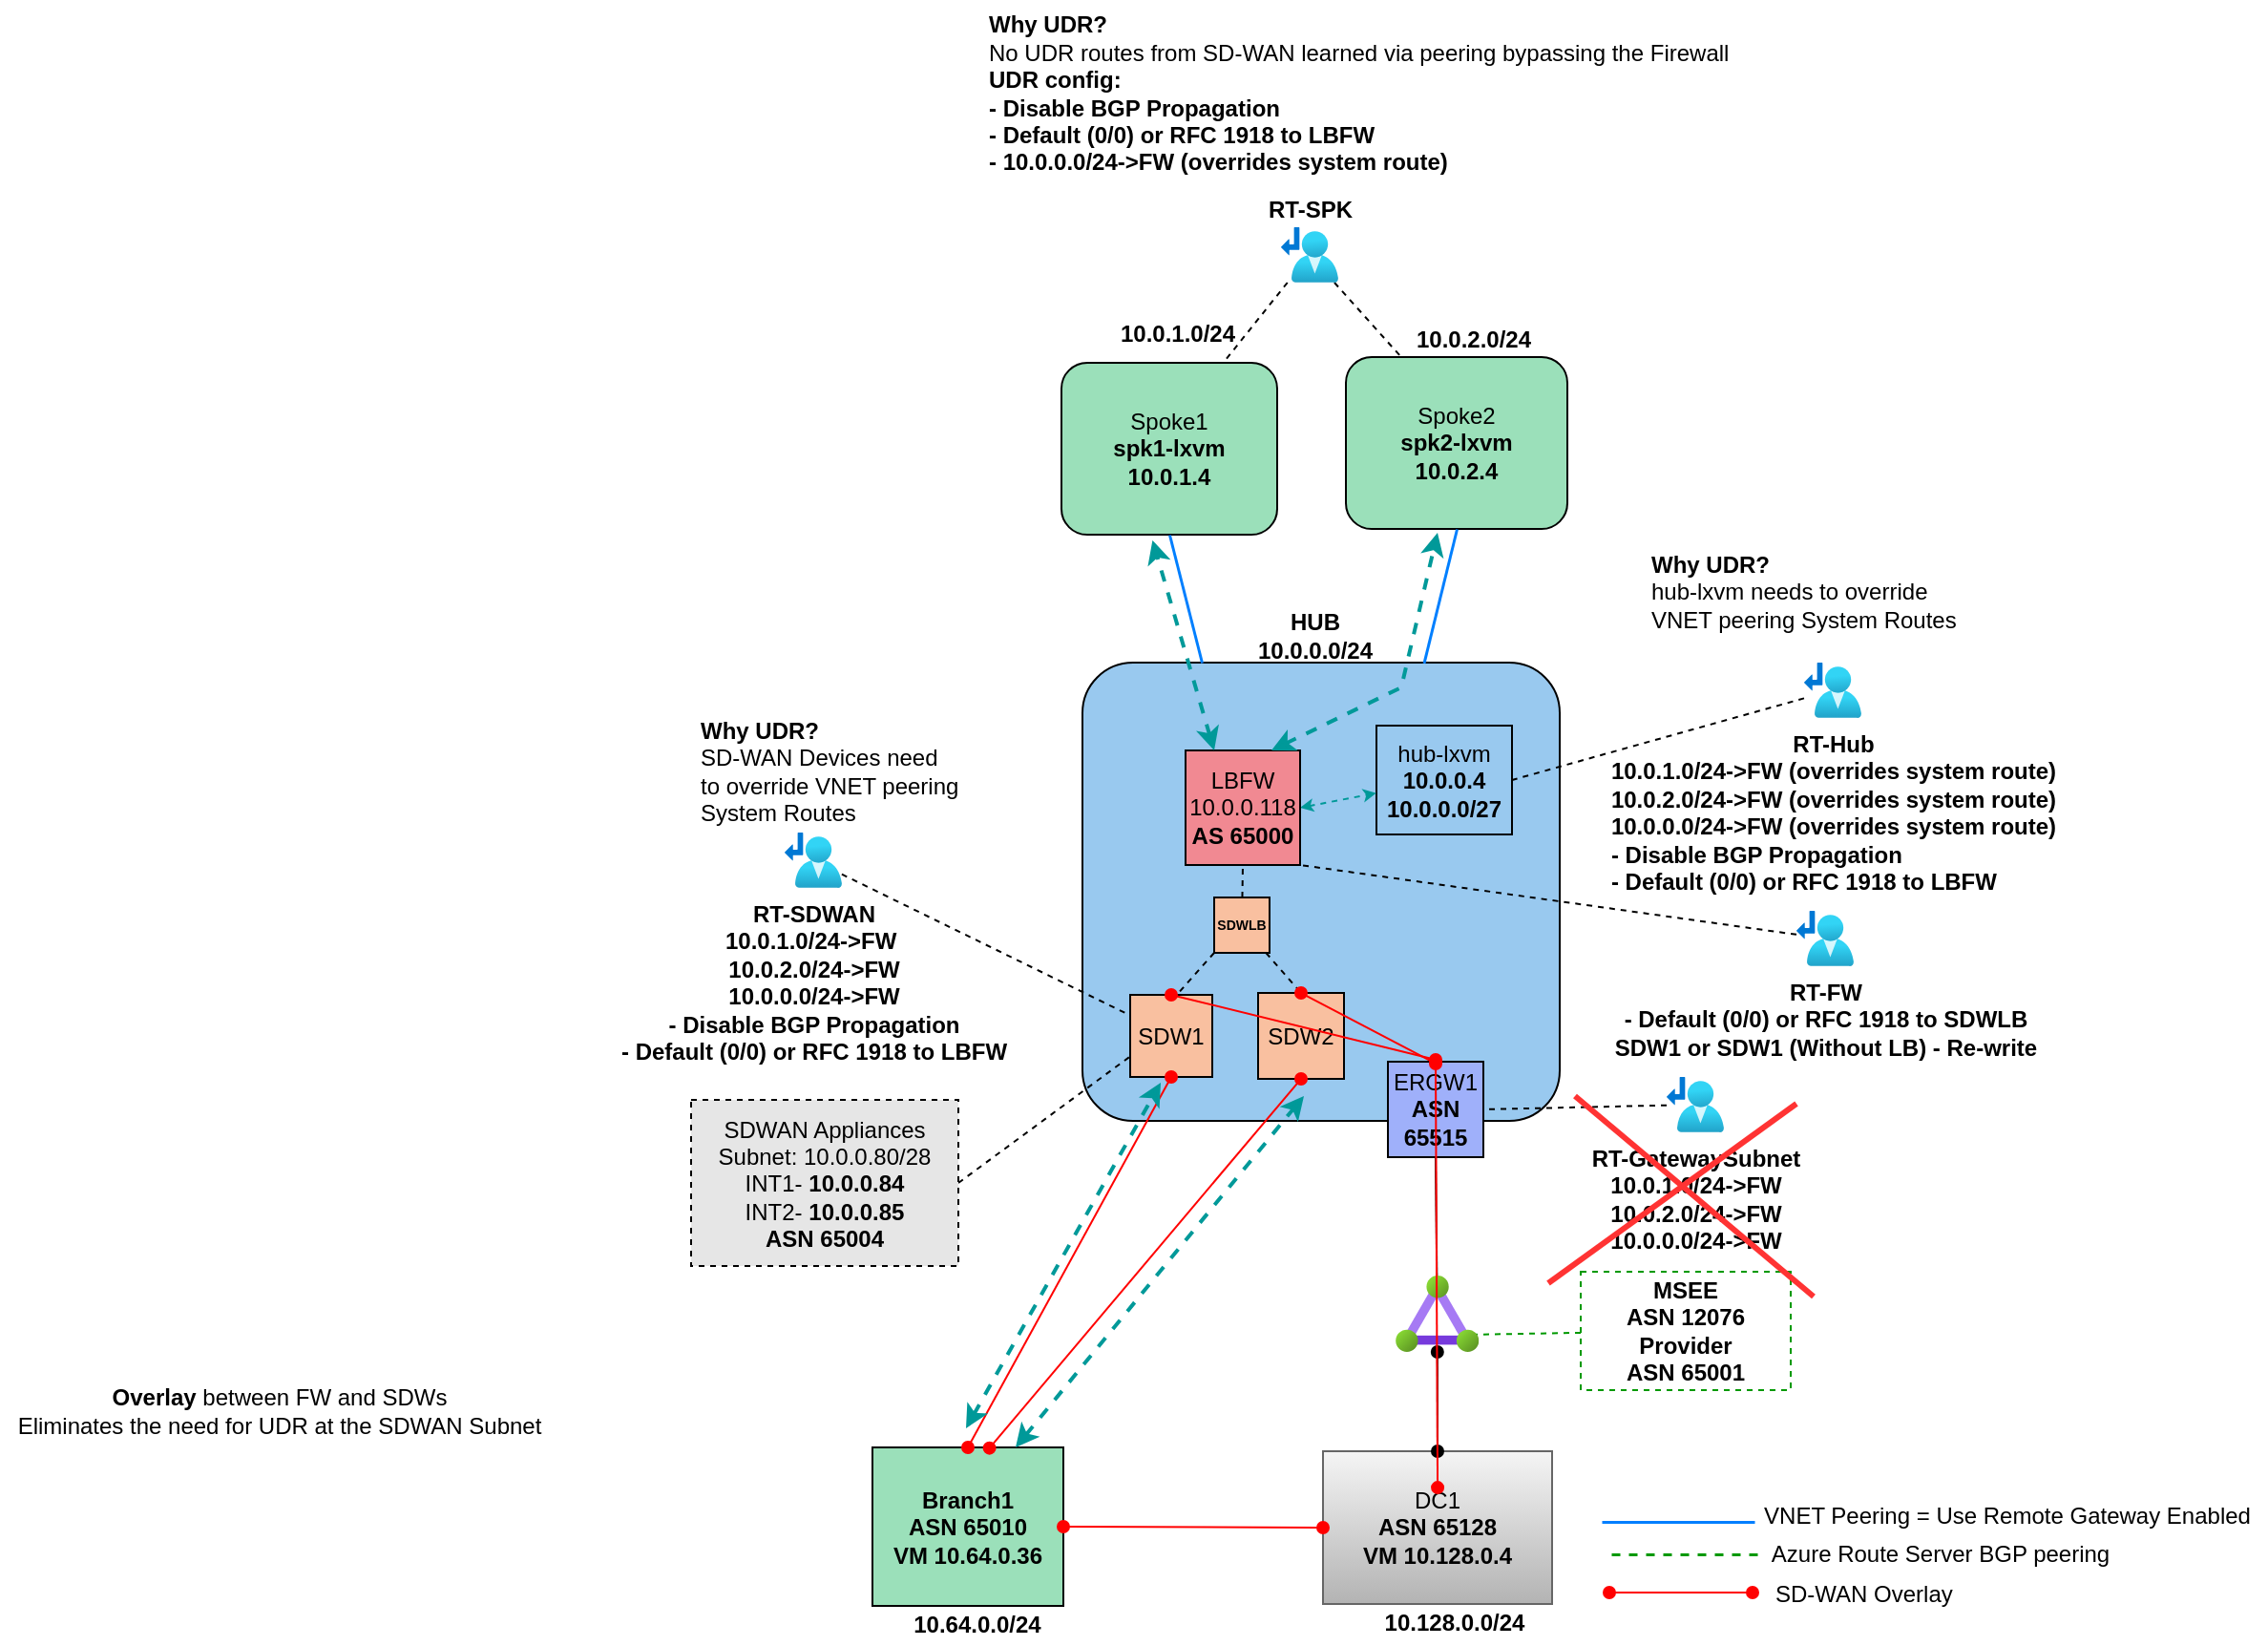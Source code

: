 <mxfile>
    <diagram name="Scenario1-UDR-Only" id="_7mu0K1kzFnNQefQ5kPF">
        <mxGraphModel dx="2459" dy="1056" grid="0" gridSize="10" guides="0" tooltips="0" connect="1" arrows="1" fold="1" page="0" pageScale="1" pageWidth="1100" pageHeight="850" background="none" math="0" shadow="0">
            <root>
                <mxCell id="pV_txBsgiGjlM6UxXxGn-0"/>
                <mxCell id="pV_txBsgiGjlM6UxXxGn-1" parent="pV_txBsgiGjlM6UxXxGn-0"/>
                <mxCell id="pV_txBsgiGjlM6UxXxGn-3" value="Spoke2&lt;br&gt;&lt;b style=&quot;border-color: var(--border-color);&quot;&gt;spk2-lxvm&lt;br style=&quot;border-color: var(--border-color);&quot;&gt;10.0.2.4&lt;/b&gt;" style="rounded=1;whiteSpace=wrap;html=1;fillColor=#9BE0BA;" parent="pV_txBsgiGjlM6UxXxGn-1" vertex="1">
                    <mxGeometry x="-627" y="120" width="116" height="90" as="geometry"/>
                </mxCell>
                <mxCell id="pV_txBsgiGjlM6UxXxGn-5" value="Spoke1&lt;br&gt;&lt;b&gt;spk1-lxvm&lt;br&gt;10.0.1.4&lt;/b&gt;" style="rounded=1;whiteSpace=wrap;html=1;fillColor=#9BE0BA;" parent="pV_txBsgiGjlM6UxXxGn-1" vertex="1">
                    <mxGeometry x="-776" y="123" width="113" height="90" as="geometry"/>
                </mxCell>
                <mxCell id="pV_txBsgiGjlM6UxXxGn-6" value="&lt;b&gt;&lt;br&gt;&lt;br&gt;&lt;/b&gt;" style="rounded=1;whiteSpace=wrap;html=1;verticalAlign=top;fillColor=#99C9EF;arcSize=11;" parent="pV_txBsgiGjlM6UxXxGn-1" vertex="1">
                    <mxGeometry x="-765" y="280" width="250" height="240" as="geometry"/>
                </mxCell>
                <mxCell id="pV_txBsgiGjlM6UxXxGn-8" value="SDW1&lt;br&gt;" style="whiteSpace=wrap;html=1;aspect=fixed;fillColor=#F9C0A0;direction=south;" parent="pV_txBsgiGjlM6UxXxGn-1" vertex="1">
                    <mxGeometry x="-740" y="454" width="43" height="43" as="geometry"/>
                </mxCell>
                <mxCell id="pV_txBsgiGjlM6UxXxGn-9" value="DC1&lt;br&gt;&lt;b&gt;ASN 65128&lt;br&gt;VM 10.128.0.4&lt;br&gt;&lt;/b&gt;" style="rounded=0;whiteSpace=wrap;html=1;fillColor=#f5f5f5;strokeColor=#666666;gradientColor=#b3b3b3;" parent="pV_txBsgiGjlM6UxXxGn-1" vertex="1">
                    <mxGeometry x="-639" y="693" width="120" height="80" as="geometry"/>
                </mxCell>
                <mxCell id="pV_txBsgiGjlM6UxXxGn-11" value="&lt;b&gt;Branch1&lt;br&gt;ASN 65010&lt;br&gt;VM 10.64.0.36&lt;br&gt;&lt;/b&gt;" style="rounded=0;whiteSpace=wrap;html=1;fillColor=#9BE0BA;" parent="pV_txBsgiGjlM6UxXxGn-1" vertex="1">
                    <mxGeometry x="-875" y="691" width="100" height="83" as="geometry"/>
                </mxCell>
                <mxCell id="pV_txBsgiGjlM6UxXxGn-12" style="rounded=1;orthogonalLoop=1;jettySize=auto;html=1;exitX=0.5;exitY=1;exitDx=0;exitDy=0;entryX=0.715;entryY=0.001;entryDx=0;entryDy=0;startArrow=none;startFill=0;endArrow=none;endFill=0;entryPerimeter=0;strokeColor=#007FFF;strokeWidth=1.5;" parent="pV_txBsgiGjlM6UxXxGn-1" source="pV_txBsgiGjlM6UxXxGn-3" target="pV_txBsgiGjlM6UxXxGn-6" edge="1">
                    <mxGeometry relative="1" as="geometry"/>
                </mxCell>
                <mxCell id="pV_txBsgiGjlM6UxXxGn-13" style="rounded=1;orthogonalLoop=1;jettySize=auto;html=1;exitX=0.5;exitY=1;exitDx=0;exitDy=0;entryX=0.25;entryY=0;entryDx=0;entryDy=0;startArrow=none;startFill=0;endArrow=none;endFill=0;strokeColor=#007FFF;strokeWidth=1.5;" parent="pV_txBsgiGjlM6UxXxGn-1" source="pV_txBsgiGjlM6UxXxGn-5" target="pV_txBsgiGjlM6UxXxGn-6" edge="1">
                    <mxGeometry relative="1" as="geometry"/>
                </mxCell>
                <mxCell id="pV_txBsgiGjlM6UxXxGn-14" style="rounded=0;orthogonalLoop=1;jettySize=auto;html=1;exitX=0.5;exitY=0;exitDx=0;exitDy=0;startArrow=oval;startFill=1;endArrow=oval;endFill=1;strokeColor=#FF0000;entryX=1;entryY=0.5;entryDx=0;entryDy=0;" parent="pV_txBsgiGjlM6UxXxGn-1" source="pV_txBsgiGjlM6UxXxGn-11" target="pV_txBsgiGjlM6UxXxGn-8" edge="1">
                    <mxGeometry relative="1" as="geometry">
                        <mxPoint x="-725" y="500" as="targetPoint"/>
                    </mxGeometry>
                </mxCell>
                <mxCell id="pV_txBsgiGjlM6UxXxGn-16" value="ERGW1&lt;br&gt;&lt;b&gt;ASN 65515&lt;/b&gt;" style="whiteSpace=wrap;html=1;aspect=fixed;fillStyle=auto;fillColor=#9FB0FA;" parent="pV_txBsgiGjlM6UxXxGn-1" vertex="1">
                    <mxGeometry x="-605" y="489" width="50" height="50" as="geometry"/>
                </mxCell>
                <mxCell id="pV_txBsgiGjlM6UxXxGn-17" value="10.0.1.0/24" style="text;html=1;strokeColor=none;fillColor=none;align=center;verticalAlign=middle;whiteSpace=wrap;rounded=0;fontStyle=1" parent="pV_txBsgiGjlM6UxXxGn-1" vertex="1">
                    <mxGeometry x="-755" y="98" width="80" height="20" as="geometry"/>
                </mxCell>
                <mxCell id="pV_txBsgiGjlM6UxXxGn-18" value="10.0.2.0/24" style="text;html=1;strokeColor=none;fillColor=none;align=center;verticalAlign=middle;whiteSpace=wrap;rounded=0;fontStyle=1" parent="pV_txBsgiGjlM6UxXxGn-1" vertex="1">
                    <mxGeometry x="-600" y="101" width="80" height="20" as="geometry"/>
                </mxCell>
                <mxCell id="pV_txBsgiGjlM6UxXxGn-19" value="&lt;b&gt;10.64.0.0/24&lt;/b&gt;" style="text;html=1;strokeColor=none;fillColor=none;align=center;verticalAlign=middle;whiteSpace=wrap;rounded=0;" parent="pV_txBsgiGjlM6UxXxGn-1" vertex="1">
                    <mxGeometry x="-860" y="774" width="80" height="20" as="geometry"/>
                </mxCell>
                <mxCell id="pV_txBsgiGjlM6UxXxGn-21" value="HUB&lt;br&gt;10.0.0.0/24" style="text;html=1;strokeColor=none;fillColor=none;align=center;verticalAlign=middle;whiteSpace=wrap;rounded=0;fontStyle=1" parent="pV_txBsgiGjlM6UxXxGn-1" vertex="1">
                    <mxGeometry x="-683" y="256" width="80" height="20" as="geometry"/>
                </mxCell>
                <mxCell id="pV_txBsgiGjlM6UxXxGn-22" value="" style="edgeStyle=none;html=1;" parent="pV_txBsgiGjlM6UxXxGn-1" source="pV_txBsgiGjlM6UxXxGn-23" target="pV_txBsgiGjlM6UxXxGn-9" edge="1">
                    <mxGeometry relative="1" as="geometry"/>
                </mxCell>
                <mxCell id="pV_txBsgiGjlM6UxXxGn-23" value="&lt;b&gt;10.128.0.0/24&lt;/b&gt;" style="text;html=1;strokeColor=none;fillColor=none;align=center;verticalAlign=middle;whiteSpace=wrap;rounded=0;" parent="pV_txBsgiGjlM6UxXxGn-1" vertex="1">
                    <mxGeometry x="-610" y="773" width="80" height="20" as="geometry"/>
                </mxCell>
                <mxCell id="pV_txBsgiGjlM6UxXxGn-24" style="rounded=0;orthogonalLoop=1;jettySize=auto;html=1;entryX=0.5;entryY=1;entryDx=0;entryDy=0;startArrow=none;startFill=0;endArrow=none;endFill=0;" parent="pV_txBsgiGjlM6UxXxGn-1" source="pV_txBsgiGjlM6UxXxGn-48" target="pV_txBsgiGjlM6UxXxGn-16" edge="1">
                    <mxGeometry relative="1" as="geometry">
                        <mxPoint x="-575" y="610" as="sourcePoint"/>
                    </mxGeometry>
                </mxCell>
                <mxCell id="pV_txBsgiGjlM6UxXxGn-25" style="rounded=0;orthogonalLoop=1;jettySize=auto;html=1;exitX=0.5;exitY=0;exitDx=0;exitDy=0;startArrow=oval;startFill=1;endArrow=oval;endFill=1;" parent="pV_txBsgiGjlM6UxXxGn-1" source="pV_txBsgiGjlM6UxXxGn-9" target="pV_txBsgiGjlM6UxXxGn-48" edge="1">
                    <mxGeometry relative="1" as="geometry">
                        <mxPoint x="-573.482" y="679.944" as="targetPoint"/>
                    </mxGeometry>
                </mxCell>
                <mxCell id="pV_txBsgiGjlM6UxXxGn-28" style="rounded=0;orthogonalLoop=1;jettySize=auto;html=1;exitX=1;exitY=0.5;exitDx=0;exitDy=0;dashed=1;startArrow=none;startFill=0;endArrow=none;endFill=0;strokeColor=#000000;entryX=0.75;entryY=1;entryDx=0;entryDy=0;" parent="pV_txBsgiGjlM6UxXxGn-1" source="pV_txBsgiGjlM6UxXxGn-29" target="pV_txBsgiGjlM6UxXxGn-8" edge="1">
                    <mxGeometry relative="1" as="geometry">
                        <mxPoint x="-737" y="479" as="targetPoint"/>
                    </mxGeometry>
                </mxCell>
                <mxCell id="pV_txBsgiGjlM6UxXxGn-29" value="SDWAN Appliances&lt;br&gt;Subnet:&amp;nbsp;10.0.0.80/28&lt;br&gt;INT1-&amp;nbsp;&lt;b&gt;10.0.0.84&lt;br&gt;&lt;/b&gt;INT2-&amp;nbsp;&lt;b style=&quot;border-color: var(--border-color);&quot;&gt;10.0.0.85&lt;/b&gt;&lt;br&gt;&lt;b&gt;ASN 65004&lt;/b&gt;" style="text;html=1;strokeColor=default;fillColor=#E6E6E6;align=center;verticalAlign=middle;whiteSpace=wrap;rounded=0;dashed=1;" parent="pV_txBsgiGjlM6UxXxGn-1" vertex="1">
                    <mxGeometry x="-970" y="509" width="140" height="87" as="geometry"/>
                </mxCell>
                <mxCell id="pV_txBsgiGjlM6UxXxGn-30" style="rounded=0;orthogonalLoop=1;jettySize=auto;html=1;dashed=1;strokeColor=#009900;endArrow=none;endFill=0;fontColor=#004F00;labelBackgroundColor=default;entryX=0.846;entryY=0.775;entryDx=0;entryDy=0;entryPerimeter=0;" parent="pV_txBsgiGjlM6UxXxGn-1" source="pV_txBsgiGjlM6UxXxGn-31" target="pV_txBsgiGjlM6UxXxGn-48" edge="1">
                    <mxGeometry relative="1" as="geometry">
                        <mxPoint x="-295" y="532.5" as="sourcePoint"/>
                        <mxPoint x="-575" y="635.25" as="targetPoint"/>
                    </mxGeometry>
                </mxCell>
                <mxCell id="pV_txBsgiGjlM6UxXxGn-31" value="&lt;b&gt;MSEE&lt;br&gt;ASN 12076&lt;br&gt;Provider&lt;br&gt;ASN 65001&lt;br&gt;&lt;/b&gt;" style="text;html=1;strokeColor=#009900;fillColor=none;align=center;verticalAlign=middle;whiteSpace=wrap;rounded=0;dashed=1;" parent="pV_txBsgiGjlM6UxXxGn-1" vertex="1">
                    <mxGeometry x="-504" y="599" width="110" height="62" as="geometry"/>
                </mxCell>
                <mxCell id="pV_txBsgiGjlM6UxXxGn-32" value="hub-lxvm&lt;br&gt;&lt;b&gt;10.0.0.4&lt;br&gt;10.0.0.0/27&lt;br&gt;&lt;/b&gt;" style="text;align=center;html=1;verticalAlign=middle;whiteSpace=wrap;rounded=0;fontSize=12;strokeColor=default;" parent="pV_txBsgiGjlM6UxXxGn-1" vertex="1">
                    <mxGeometry x="-611" y="313" width="71" height="57" as="geometry"/>
                </mxCell>
                <mxCell id="pV_txBsgiGjlM6UxXxGn-48" value="" style="aspect=fixed;html=1;points=[];align=center;image;fontSize=12;image=img/lib/azure2/networking/ExpressRoute_Circuits.svg;fillColor=#FF6666;" parent="pV_txBsgiGjlM6UxXxGn-1" vertex="1">
                    <mxGeometry x="-601" y="601" width="43.75" height="40" as="geometry"/>
                </mxCell>
                <mxCell id="gKa0OA1Wwf-zT32sqcEc-4" value="SDW2" style="whiteSpace=wrap;html=1;aspect=fixed;fillColor=#F9C0A0;direction=south;" parent="pV_txBsgiGjlM6UxXxGn-1" vertex="1">
                    <mxGeometry x="-673" y="453" width="45" height="45" as="geometry"/>
                </mxCell>
                <mxCell id="gKa0OA1Wwf-zT32sqcEc-5" style="rounded=0;orthogonalLoop=1;jettySize=auto;html=1;exitX=0.613;exitY=0.004;exitDx=0;exitDy=0;startArrow=oval;startFill=1;endArrow=oval;endFill=1;strokeColor=#FF0000;entryX=1;entryY=0.5;entryDx=0;entryDy=0;exitPerimeter=0;" parent="pV_txBsgiGjlM6UxXxGn-1" source="pV_txBsgiGjlM6UxXxGn-11" target="gKa0OA1Wwf-zT32sqcEc-4" edge="1">
                    <mxGeometry relative="1" as="geometry">
                        <mxPoint x="-706.5" y="514" as="targetPoint"/>
                        <mxPoint x="-815" y="701" as="sourcePoint"/>
                    </mxGeometry>
                </mxCell>
                <mxCell id="FWws9OsbfxTYVOzWDeag-1" style="edgeStyle=none;html=1;entryX=1;entryY=0.5;entryDx=0;entryDy=0;dashed=1;endArrow=none;endFill=0;" parent="pV_txBsgiGjlM6UxXxGn-1" source="pV_txBsgiGjlM6UxXxGn-65" target="pV_txBsgiGjlM6UxXxGn-16" edge="1">
                    <mxGeometry relative="1" as="geometry"/>
                </mxCell>
                <mxCell id="FWws9OsbfxTYVOzWDeag-30" style="rounded=0;orthogonalLoop=1;jettySize=auto;html=1;exitX=1;exitY=0.5;exitDx=0;exitDy=0;startArrow=oval;startFill=1;endArrow=oval;endFill=1;strokeColor=#FF0000;entryX=0;entryY=0.5;entryDx=0;entryDy=0;" parent="pV_txBsgiGjlM6UxXxGn-1" source="pV_txBsgiGjlM6UxXxGn-11" target="pV_txBsgiGjlM6UxXxGn-9" edge="1">
                    <mxGeometry relative="1" as="geometry">
                        <mxPoint x="-650.5" y="514" as="targetPoint"/>
                        <mxPoint x="-803.7" y="701.332" as="sourcePoint"/>
                    </mxGeometry>
                </mxCell>
                <mxCell id="LCVSwgqKnEwOuF7lQpnr-0" value="&lt;b&gt;Overlay &lt;/b&gt;between FW and SDWs&lt;br&gt;Eliminates the need for UDR at the SDWAN Subnet" style="text;html=1;align=center;verticalAlign=middle;resizable=0;points=[];autosize=1;strokeColor=none;fillColor=none;" parent="pV_txBsgiGjlM6UxXxGn-1" vertex="1">
                    <mxGeometry x="-1332" y="651" width="292" height="41" as="geometry"/>
                </mxCell>
                <mxCell id="QvBMv0zsLoXLwOVpgZLO-0" style="edgeStyle=none;html=1;entryX=0.75;entryY=0;entryDx=0;entryDy=0;dashed=1;endArrow=none;endFill=0;" parent="pV_txBsgiGjlM6UxXxGn-1" source="FWws9OsbfxTYVOzWDeag-21" target="pV_txBsgiGjlM6UxXxGn-5" edge="1">
                    <mxGeometry relative="1" as="geometry"/>
                </mxCell>
                <mxCell id="QvBMv0zsLoXLwOVpgZLO-1" style="edgeStyle=none;html=1;entryX=0.25;entryY=0;entryDx=0;entryDy=0;dashed=1;endArrow=none;endFill=0;" parent="pV_txBsgiGjlM6UxXxGn-1" source="FWws9OsbfxTYVOzWDeag-21" target="pV_txBsgiGjlM6UxXxGn-3" edge="1">
                    <mxGeometry relative="1" as="geometry"/>
                </mxCell>
                <mxCell id="gKa0OA1Wwf-zT32sqcEc-9" value="sd-wan-ars" parent="pV_txBsgiGjlM6UxXxGn-0"/>
                <mxCell id="FWws9OsbfxTYVOzWDeag-39" value="VNET Peering = Use Remote Gateway Enabled&lt;br&gt;" style="text;html=1;align=center;verticalAlign=middle;resizable=0;points=[];autosize=1;strokeColor=none;fillColor=none;" parent="gKa0OA1Wwf-zT32sqcEc-9" vertex="1">
                    <mxGeometry x="-418" y="714" width="273" height="26" as="geometry"/>
                </mxCell>
                <mxCell id="FWws9OsbfxTYVOzWDeag-40" value="" style="edgeStyle=none;orthogonalLoop=1;jettySize=auto;html=1;strokeColor=#007FFF;startArrow=none;startFill=0;endArrow=none;endFill=0;strokeWidth=1.5;" parent="gKa0OA1Wwf-zT32sqcEc-9" edge="1">
                    <mxGeometry width="80" relative="1" as="geometry">
                        <mxPoint x="-493.0" y="730" as="sourcePoint"/>
                        <mxPoint x="-413.0" y="730" as="targetPoint"/>
                        <Array as="points"/>
                    </mxGeometry>
                </mxCell>
                <mxCell id="FWws9OsbfxTYVOzWDeag-41" value="" style="rounded=0;orthogonalLoop=1;jettySize=auto;html=1;exitX=1;exitY=0.5;exitDx=0;exitDy=0;dashed=1;strokeColor=#009900;endArrow=none;endFill=0;fontColor=#004F00;strokeWidth=1.5;" parent="gKa0OA1Wwf-zT32sqcEc-9" edge="1">
                    <mxGeometry relative="1" as="geometry">
                        <mxPoint x="-409" y="747" as="targetPoint"/>
                        <mxPoint x="-488" y="747" as="sourcePoint"/>
                    </mxGeometry>
                </mxCell>
                <mxCell id="FWws9OsbfxTYVOzWDeag-42" value="Azure Route Server BGP peering" style="text;html=1;align=center;verticalAlign=middle;resizable=0;points=[];autosize=1;strokeColor=none;fillColor=none;" parent="gKa0OA1Wwf-zT32sqcEc-9" vertex="1">
                    <mxGeometry x="-414" y="734" width="195" height="26" as="geometry"/>
                </mxCell>
                <mxCell id="yay4DqyI-2G6nqr1QfY3-6" style="rounded=0;orthogonalLoop=1;jettySize=auto;html=1;startArrow=oval;startFill=1;endArrow=oval;endFill=1;strokeColor=#FF0000;" parent="gKa0OA1Wwf-zT32sqcEc-9" edge="1">
                    <mxGeometry relative="1" as="geometry">
                        <mxPoint x="-414" y="767" as="targetPoint"/>
                        <mxPoint x="-489" y="767" as="sourcePoint"/>
                    </mxGeometry>
                </mxCell>
                <mxCell id="yay4DqyI-2G6nqr1QfY3-7" value="SD-WAN Overlay" style="text;html=1;align=left;verticalAlign=middle;resizable=0;points=[];autosize=1;strokeColor=none;fillColor=none;" parent="gKa0OA1Wwf-zT32sqcEc-9" vertex="1">
                    <mxGeometry x="-404" y="755" width="111" height="26" as="geometry"/>
                </mxCell>
                <mxCell id="pV_txBsgiGjlM6UxXxGn-50" value="Firewall" parent="pV_txBsgiGjlM6UxXxGn-0"/>
                <mxCell id="pV_txBsgiGjlM6UxXxGn-51" style="edgeStyle=none;hachureGap=4;html=1;exitX=1;exitY=0.5;exitDx=0;exitDy=0;strokeColor=#009999;strokeWidth=1;fontFamily=Helvetica;fontSource=https%3A%2F%2Ffonts.googleapis.com%2Fcss%3Ffamily%3DArchitects%2BDaughter;fontSize=11;rounded=0;startArrow=classic;dashed=1;startSize=4;endSize=4;jumpSize=4;" parent="pV_txBsgiGjlM6UxXxGn-50" source="pV_txBsgiGjlM6UxXxGn-52" target="pV_txBsgiGjlM6UxXxGn-32" edge="1">
                    <mxGeometry relative="1" as="geometry"/>
                </mxCell>
                <mxCell id="pV_txBsgiGjlM6UxXxGn-52" value="LBFW&lt;br&gt;10.0.0.118&lt;br&gt;&lt;b&gt;AS 65000&lt;/b&gt;" style="whiteSpace=wrap;html=1;aspect=fixed;gradientColor=none;fillStyle=auto;fillColor=#F18992;" parent="pV_txBsgiGjlM6UxXxGn-50" vertex="1">
                    <mxGeometry x="-711" y="326" width="60" height="60" as="geometry"/>
                </mxCell>
                <mxCell id="pV_txBsgiGjlM6UxXxGn-54" value="" style="endArrow=classic;startArrow=classic;html=1;rounded=0;dashed=1;strokeWidth=2;exitX=0.25;exitY=0;exitDx=0;exitDy=0;strokeColor=#009999;entryX=0.422;entryY=1.033;entryDx=0;entryDy=0;entryPerimeter=0;" parent="pV_txBsgiGjlM6UxXxGn-50" source="pV_txBsgiGjlM6UxXxGn-52" target="pV_txBsgiGjlM6UxXxGn-5" edge="1">
                    <mxGeometry width="50" height="50" relative="1" as="geometry">
                        <mxPoint x="-647.0" y="397" as="sourcePoint"/>
                        <mxPoint x="-697" y="210" as="targetPoint"/>
                    </mxGeometry>
                </mxCell>
                <mxCell id="pV_txBsgiGjlM6UxXxGn-55" value="" style="endArrow=classic;startArrow=classic;html=1;rounded=0;dashed=1;strokeWidth=2;strokeColor=#009999;entryX=1;entryY=0.5;entryDx=0;entryDy=0;" parent="pV_txBsgiGjlM6UxXxGn-50" edge="1">
                    <mxGeometry width="50" height="50" relative="1" as="geometry">
                        <mxPoint x="-826" y="681" as="sourcePoint"/>
                        <mxPoint x="-724" y="500.0" as="targetPoint"/>
                    </mxGeometry>
                </mxCell>
                <mxCell id="pV_txBsgiGjlM6UxXxGn-56" value="" style="endArrow=classic;startArrow=classic;html=1;rounded=0;dashed=1;strokeWidth=2;strokeColor=#009999;exitX=0.75;exitY=0;exitDx=0;exitDy=0;" parent="pV_txBsgiGjlM6UxXxGn-50" source="pV_txBsgiGjlM6UxXxGn-52" edge="1">
                    <mxGeometry width="50" height="50" relative="1" as="geometry">
                        <mxPoint x="-615" y="340" as="sourcePoint"/>
                        <mxPoint x="-579" y="212" as="targetPoint"/>
                        <Array as="points">
                            <mxPoint x="-598" y="293"/>
                        </Array>
                    </mxGeometry>
                </mxCell>
                <mxCell id="gKa0OA1Wwf-zT32sqcEc-14" value="" style="endArrow=classic;startArrow=classic;html=1;rounded=0;dashed=1;strokeWidth=2;strokeColor=#009999;entryX=1;entryY=0.5;entryDx=0;entryDy=0;exitX=0.75;exitY=0;exitDx=0;exitDy=0;" parent="pV_txBsgiGjlM6UxXxGn-50" source="pV_txBsgiGjlM6UxXxGn-11" edge="1">
                    <mxGeometry width="50" height="50" relative="1" as="geometry">
                        <mxPoint x="-765" y="697" as="sourcePoint"/>
                        <mxPoint x="-649" y="507.0" as="targetPoint"/>
                    </mxGeometry>
                </mxCell>
                <mxCell id="tyemYKsKiOp0zFaYlcVR-5" style="edgeStyle=none;html=1;entryX=0.5;entryY=1;entryDx=0;entryDy=0;dashed=1;strokeColor=#000000;strokeWidth=1;fontSize=6;fontColor=#7F00FF;endArrow=none;endFill=0;" parent="pV_txBsgiGjlM6UxXxGn-50" source="tyemYKsKiOp0zFaYlcVR-6" target="pV_txBsgiGjlM6UxXxGn-52" edge="1">
                    <mxGeometry relative="1" as="geometry">
                        <mxPoint x="-869" y="315" as="targetPoint"/>
                    </mxGeometry>
                </mxCell>
                <mxCell id="tyemYKsKiOp0zFaYlcVR-6" value="SDWLB" style="whiteSpace=wrap;html=1;aspect=fixed;fillColor=#F9C0A0;direction=south;fontSize=7;fontStyle=1" parent="pV_txBsgiGjlM6UxXxGn-50" vertex="1">
                    <mxGeometry x="-696" y="403" width="29" height="29" as="geometry"/>
                </mxCell>
                <mxCell id="tyemYKsKiOp0zFaYlcVR-7" style="edgeStyle=none;html=1;entryX=0;entryY=0.5;entryDx=0;entryDy=0;dashed=1;strokeColor=#000000;strokeWidth=1;fontSize=6;fontColor=#7F00FF;endArrow=none;endFill=0;" parent="pV_txBsgiGjlM6UxXxGn-50" source="tyemYKsKiOp0zFaYlcVR-6" target="gKa0OA1Wwf-zT32sqcEc-4" edge="1">
                    <mxGeometry relative="1" as="geometry">
                        <mxPoint x="-905.203" y="376.326" as="targetPoint"/>
                    </mxGeometry>
                </mxCell>
                <mxCell id="tyemYKsKiOp0zFaYlcVR-8" style="edgeStyle=none;html=1;exitX=1;exitY=1;exitDx=0;exitDy=0;entryX=0.002;entryY=0.435;entryDx=0;entryDy=0;entryPerimeter=0;dashed=1;strokeColor=#000000;strokeWidth=1;fontSize=6;fontColor=#7F00FF;endArrow=none;endFill=0;" parent="pV_txBsgiGjlM6UxXxGn-50" source="tyemYKsKiOp0zFaYlcVR-6" target="pV_txBsgiGjlM6UxXxGn-8" edge="1">
                    <mxGeometry relative="1" as="geometry">
                        <mxPoint x="-832.644" y="377.377" as="targetPoint"/>
                    </mxGeometry>
                </mxCell>
                <object label="UDR" id="pV_txBsgiGjlM6UxXxGn-64">
                    <mxCell style="" parent="pV_txBsgiGjlM6UxXxGn-0"/>
                </object>
                <mxCell id="pV_txBsgiGjlM6UxXxGn-65" value="RT-GatewaySubnet&lt;br&gt;10.0.1.0/24-&amp;gt;FW&lt;br&gt;10.0.2.0/24-&amp;gt;FW&lt;br&gt;10.0.0.0/24-&amp;gt;FW" style="aspect=fixed;html=1;points=[];align=center;image;fontSize=12;image=img/lib/azure2/networking/Route_Tables.svg;fontStyle=1" parent="pV_txBsgiGjlM6UxXxGn-64" vertex="1">
                    <mxGeometry x="-459" y="497" width="29.94" height="29" as="geometry"/>
                </mxCell>
                <mxCell id="FWws9OsbfxTYVOzWDeag-17" value="RT-SDWAN&lt;br&gt;&lt;div style=&quot;&quot;&gt;10.0.1.0/24-&amp;gt;FW&amp;nbsp;&lt;/div&gt;&lt;span style=&quot;&quot;&gt;&lt;div style=&quot;&quot;&gt;10.0.2.0/24-&amp;gt;FW&lt;br&gt;&lt;/div&gt;&lt;/span&gt;&lt;div style=&quot;&quot;&gt;10.0.0.0/24-&amp;gt;FW&lt;/div&gt;&lt;b style=&quot;border-color: var(--border-color);&quot;&gt;&lt;div style=&quot;&quot;&gt;&lt;b style=&quot;border-color: var(--border-color);&quot;&gt;- Disable BGP Propagation&lt;/b&gt;&lt;/div&gt;&lt;b style=&quot;border-color: var(--border-color);&quot;&gt;&lt;div style=&quot;&quot;&gt;&lt;b style=&quot;border-color: var(--border-color);&quot;&gt;&lt;b style=&quot;border-color: var(--border-color);&quot;&gt;- Default (0/0) or RFC 1918 to LBFW&lt;/b&gt;&lt;/b&gt;&lt;/div&gt;&lt;/b&gt;&lt;/b&gt;" style="aspect=fixed;html=1;points=[];align=center;image;fontSize=12;image=img/lib/azure2/networking/Route_Tables.svg;fontStyle=1" parent="pV_txBsgiGjlM6UxXxGn-64" vertex="1">
                    <mxGeometry x="-921" y="369" width="29.94" height="29" as="geometry"/>
                </mxCell>
                <mxCell id="FWws9OsbfxTYVOzWDeag-18" value="&lt;b&gt;Why UDR?&amp;nbsp;&lt;br&gt;&lt;/b&gt;SD-WAN Devices need &lt;br&gt;to override VNET peering&lt;br&gt;System Routes" style="text;html=1;align=left;verticalAlign=middle;resizable=0;points=[];autosize=1;strokeColor=none;fillColor=none;" parent="pV_txBsgiGjlM6UxXxGn-64" vertex="1">
                    <mxGeometry x="-967" y="302" width="153" height="70" as="geometry"/>
                </mxCell>
                <mxCell id="FWws9OsbfxTYVOzWDeag-19" value="RT-Hub&lt;br&gt;&lt;div style=&quot;text-align: left;&quot;&gt;10.0.1.0/24-&amp;gt;FW (overrides system route)&lt;/div&gt;&lt;div style=&quot;text-align: left;&quot;&gt;10.0.2.0/24-&amp;gt;FW (overrides system route)&lt;/div&gt;&lt;div style=&quot;text-align: left;&quot;&gt;10.0.0.0/24-&amp;gt;FW (overrides system route)&lt;br&gt;&lt;/div&gt;&lt;b style=&quot;border-color: var(--border-color);&quot;&gt;&lt;div style=&quot;text-align: left;&quot;&gt;&lt;b style=&quot;border-color: var(--border-color);&quot;&gt;- Disable BGP Propagation&lt;/b&gt;&lt;/div&gt;&lt;/b&gt;&lt;b style=&quot;border-color: var(--border-color);&quot;&gt;&lt;div style=&quot;text-align: left;&quot;&gt;&lt;b style=&quot;border-color: var(--border-color);&quot;&gt;- Default (0/0) or RFC 1918 to LBFW&lt;/b&gt;&lt;/div&gt;&lt;/b&gt;" style="aspect=fixed;html=1;points=[];align=center;image;fontSize=12;image=img/lib/azure2/networking/Route_Tables.svg;fontStyle=1" parent="pV_txBsgiGjlM6UxXxGn-64" vertex="1">
                    <mxGeometry x="-387" y="280" width="29.94" height="29" as="geometry"/>
                </mxCell>
                <mxCell id="FWws9OsbfxTYVOzWDeag-20" value="&lt;b&gt;Why UDR?&lt;br&gt;&lt;/b&gt;hub-lxvm needs to override&lt;br&gt;VNET peering System Routes" style="text;html=1;align=left;verticalAlign=middle;resizable=0;points=[];autosize=1;strokeColor=none;fillColor=none;" parent="pV_txBsgiGjlM6UxXxGn-64" vertex="1">
                    <mxGeometry x="-469" y="215" width="178" height="55" as="geometry"/>
                </mxCell>
                <mxCell id="FWws9OsbfxTYVOzWDeag-21" value="RT-SPK" style="aspect=fixed;html=1;points=[];align=center;image;fontSize=12;image=img/lib/azure2/networking/Route_Tables.svg;fontStyle=1;labelPosition=center;verticalLabelPosition=top;verticalAlign=bottom;" parent="pV_txBsgiGjlM6UxXxGn-64" vertex="1">
                    <mxGeometry x="-661" y="52" width="29.94" height="29" as="geometry"/>
                </mxCell>
                <mxCell id="FWws9OsbfxTYVOzWDeag-22" value="&lt;b&gt;Why UDR?&lt;/b&gt;&lt;br&gt;No UDR routes from SD-WAN learned via peering bypassing the Firewall&lt;br&gt;&lt;b&gt;UDR config:&lt;/b&gt;&lt;br&gt;&lt;b&gt;- Disable BGP Propagation&lt;/b&gt;&lt;br&gt;&lt;b&gt;- Default (0/0) or RFC 1918 to LBFW&lt;br&gt;&lt;/b&gt;&lt;span style=&quot;font-weight: 700;&quot;&gt;- 10.0.0.0/24-&amp;gt;FW (overrides system route)&lt;/span&gt;&lt;b&gt;&lt;br&gt;&lt;/b&gt;" style="text;html=1;align=left;verticalAlign=middle;resizable=0;points=[];autosize=1;strokeColor=none;fillColor=none;" parent="pV_txBsgiGjlM6UxXxGn-64" vertex="1">
                    <mxGeometry x="-816" y="-67" width="406" height="98" as="geometry"/>
                </mxCell>
                <mxCell id="FWws9OsbfxTYVOzWDeag-23" style="edgeStyle=none;html=1;entryX=1;entryY=0.5;entryDx=0;entryDy=0;endArrow=none;endFill=0;dashed=1;" parent="pV_txBsgiGjlM6UxXxGn-64" source="FWws9OsbfxTYVOzWDeag-19" target="pV_txBsgiGjlM6UxXxGn-32" edge="1">
                    <mxGeometry relative="1" as="geometry">
                        <mxPoint x="-525" y="337.25" as="targetPoint"/>
                    </mxGeometry>
                </mxCell>
                <mxCell id="FWws9OsbfxTYVOzWDeag-25" style="edgeStyle=none;html=1;dashed=1;endArrow=none;endFill=0;entryX=0.25;entryY=1;entryDx=0;entryDy=0;" parent="pV_txBsgiGjlM6UxXxGn-64" source="FWws9OsbfxTYVOzWDeag-17" target="pV_txBsgiGjlM6UxXxGn-8" edge="1">
                    <mxGeometry relative="1" as="geometry">
                        <mxPoint x="-740" y="471" as="targetPoint"/>
                    </mxGeometry>
                </mxCell>
                <mxCell id="tyemYKsKiOp0zFaYlcVR-17" style="edgeStyle=none;html=1;entryX=1;entryY=1;entryDx=0;entryDy=0;dashed=1;strokeColor=#000000;strokeWidth=1;fontSize=6;fontColor=#7F00FF;endArrow=none;endFill=0;" parent="pV_txBsgiGjlM6UxXxGn-64" source="tyemYKsKiOp0zFaYlcVR-18" edge="1">
                    <mxGeometry relative="1" as="geometry">
                        <mxPoint x="-651" y="386" as="targetPoint"/>
                    </mxGeometry>
                </mxCell>
                <mxCell id="tyemYKsKiOp0zFaYlcVR-18" value="RT-FW&lt;br&gt;&lt;div style=&quot;&quot;&gt;&lt;b style=&quot;border-color: var(--border-color);&quot;&gt;&lt;b style=&quot;border-color: var(--border-color);&quot;&gt;- Default (0/0) or RFC 1918 to SDWLB&lt;/b&gt;&lt;/b&gt;&lt;br&gt;&lt;/div&gt;&lt;div style=&quot;&quot;&gt;&lt;b style=&quot;border-color: var(--border-color);&quot;&gt;&lt;b style=&quot;border-color: var(--border-color);&quot;&gt;SDW1 or SDW1 (Without LB) - Re-write&lt;/b&gt;&lt;/b&gt;&lt;/div&gt;" style="aspect=fixed;html=1;points=[];align=center;image;fontSize=12;image=img/lib/azure2/networking/Route_Tables.svg;fontStyle=1" parent="pV_txBsgiGjlM6UxXxGn-64" vertex="1">
                    <mxGeometry x="-391" y="410" width="29.94" height="29" as="geometry"/>
                </mxCell>
                <mxCell id="0" value="er-overlay-sdwan" parent="pV_txBsgiGjlM6UxXxGn-0"/>
                <mxCell id="3" value="" style="edgeStyle=none;orthogonalLoop=1;jettySize=auto;html=1;strokeColor=#FF3333;endArrow=none;endFill=0;strokeWidth=3;" parent="0" edge="1">
                    <mxGeometry width="80" relative="1" as="geometry">
                        <mxPoint x="-507" y="507" as="sourcePoint"/>
                        <mxPoint x="-382" y="612" as="targetPoint"/>
                        <Array as="points"/>
                    </mxGeometry>
                </mxCell>
                <mxCell id="4" value="" style="edgeStyle=none;orthogonalLoop=1;jettySize=auto;html=1;strokeColor=#FF3333;endArrow=none;endFill=0;strokeWidth=3;" parent="0" edge="1">
                    <mxGeometry width="80" relative="1" as="geometry">
                        <mxPoint x="-391" y="511" as="sourcePoint"/>
                        <mxPoint x="-521" y="605" as="targetPoint"/>
                        <Array as="points"/>
                    </mxGeometry>
                </mxCell>
                <mxCell id="tyemYKsKiOp0zFaYlcVR-4" style="rounded=0;orthogonalLoop=1;jettySize=auto;html=1;startArrow=oval;startFill=1;endArrow=oval;endFill=1;strokeColor=#FF0000;entryX=0.417;entryY=0.113;entryDx=0;entryDy=0;entryPerimeter=0;exitX=0.5;exitY=0;exitDx=0;exitDy=0;" parent="0" source="pV_txBsgiGjlM6UxXxGn-16" edge="1">
                    <mxGeometry relative="1" as="geometry">
                        <mxPoint x="-578.96" y="712.04" as="targetPoint"/>
                        <mxPoint x="-577" y="548" as="sourcePoint"/>
                    </mxGeometry>
                </mxCell>
                <mxCell id="tyemYKsKiOp0zFaYlcVR-15" style="rounded=0;orthogonalLoop=1;jettySize=auto;html=1;startArrow=oval;startFill=1;endArrow=oval;endFill=1;strokeColor=#FF0000;entryX=0;entryY=0.5;entryDx=0;entryDy=0;" parent="0" edge="1">
                    <mxGeometry relative="1" as="geometry">
                        <mxPoint x="-650.5" y="453" as="targetPoint"/>
                        <mxPoint x="-580" y="490" as="sourcePoint"/>
                    </mxGeometry>
                </mxCell>
                <mxCell id="tyemYKsKiOp0zFaYlcVR-16" style="rounded=0;orthogonalLoop=1;jettySize=auto;html=1;startArrow=oval;startFill=1;endArrow=oval;endFill=1;strokeColor=#FF0000;entryX=0;entryY=0.5;entryDx=0;entryDy=0;" parent="0" edge="1">
                    <mxGeometry relative="1" as="geometry">
                        <mxPoint x="-718.5" y="454" as="targetPoint"/>
                        <mxPoint x="-580" y="488" as="sourcePoint"/>
                    </mxGeometry>
                </mxCell>
            </root>
        </mxGraphModel>
    </diagram>
    <diagram name="Scenario2-ARS+UDR" id="1XaMyLIY9vrXjOdyrQUQ">
        <mxGraphModel dx="2459" dy="1056" grid="0" gridSize="10" guides="0" tooltips="0" connect="1" arrows="1" fold="1" page="0" pageScale="1" pageWidth="1100" pageHeight="850" background="none" math="0" shadow="0">
            <root>
                <mxCell id="GG4BnJNfrM99DxpE0gCM-0"/>
                <mxCell id="GG4BnJNfrM99DxpE0gCM-1" parent="GG4BnJNfrM99DxpE0gCM-0"/>
                <mxCell id="GG4BnJNfrM99DxpE0gCM-2" value="Spoke2&lt;br&gt;&lt;b style=&quot;border-color: var(--border-color);&quot;&gt;spk2-lxvm&lt;br style=&quot;border-color: var(--border-color);&quot;&gt;10.0.2.4&lt;/b&gt;" style="rounded=1;whiteSpace=wrap;html=1;fillColor=#9BE0BA;" parent="GG4BnJNfrM99DxpE0gCM-1" vertex="1">
                    <mxGeometry x="-627" y="120" width="116" height="90" as="geometry"/>
                </mxCell>
                <mxCell id="GG4BnJNfrM99DxpE0gCM-3" value="Spoke1&lt;br&gt;&lt;b&gt;spk1-lxvm&lt;br&gt;10.0.1.4&lt;/b&gt;" style="rounded=1;whiteSpace=wrap;html=1;fillColor=#9BE0BA;" parent="GG4BnJNfrM99DxpE0gCM-1" vertex="1">
                    <mxGeometry x="-776" y="123" width="113" height="90" as="geometry"/>
                </mxCell>
                <mxCell id="GG4BnJNfrM99DxpE0gCM-4" value="&lt;b&gt;&lt;br&gt;&lt;br&gt;&lt;/b&gt;" style="rounded=1;whiteSpace=wrap;html=1;verticalAlign=top;fillColor=#99C9EF;arcSize=11;" parent="GG4BnJNfrM99DxpE0gCM-1" vertex="1">
                    <mxGeometry x="-765" y="280" width="250" height="240" as="geometry"/>
                </mxCell>
                <mxCell id="GG4BnJNfrM99DxpE0gCM-5" value="SDW1&lt;br&gt;" style="whiteSpace=wrap;html=1;aspect=fixed;fillColor=#F9C0A0;direction=south;" parent="GG4BnJNfrM99DxpE0gCM-1" vertex="1">
                    <mxGeometry x="-742" y="453" width="51" height="51" as="geometry"/>
                </mxCell>
                <mxCell id="GG4BnJNfrM99DxpE0gCM-6" value="DC1&lt;br&gt;&lt;b&gt;ASN 65128&lt;br&gt;VM 10.128.0.4&lt;br&gt;&lt;/b&gt;" style="rounded=0;whiteSpace=wrap;html=1;fillColor=#f5f5f5;strokeColor=#666666;gradientColor=#b3b3b3;" parent="GG4BnJNfrM99DxpE0gCM-1" vertex="1">
                    <mxGeometry x="-639" y="693" width="120" height="80" as="geometry"/>
                </mxCell>
                <mxCell id="GG4BnJNfrM99DxpE0gCM-7" value="&lt;b&gt;Branch1&lt;br&gt;ASN 65010&lt;br&gt;VM 10.64.0.36&lt;br&gt;&lt;/b&gt;" style="rounded=0;whiteSpace=wrap;html=1;fillColor=#9BE0BA;" parent="GG4BnJNfrM99DxpE0gCM-1" vertex="1">
                    <mxGeometry x="-875" y="691" width="100" height="83" as="geometry"/>
                </mxCell>
                <mxCell id="GG4BnJNfrM99DxpE0gCM-8" style="rounded=1;orthogonalLoop=1;jettySize=auto;html=1;exitX=0.5;exitY=1;exitDx=0;exitDy=0;entryX=0.715;entryY=0.001;entryDx=0;entryDy=0;startArrow=none;startFill=0;endArrow=none;endFill=0;entryPerimeter=0;strokeColor=#007FFF;strokeWidth=1.5;" parent="GG4BnJNfrM99DxpE0gCM-1" source="GG4BnJNfrM99DxpE0gCM-2" target="GG4BnJNfrM99DxpE0gCM-4" edge="1">
                    <mxGeometry relative="1" as="geometry"/>
                </mxCell>
                <mxCell id="GG4BnJNfrM99DxpE0gCM-9" style="rounded=1;orthogonalLoop=1;jettySize=auto;html=1;exitX=0.5;exitY=1;exitDx=0;exitDy=0;entryX=0.25;entryY=0;entryDx=0;entryDy=0;startArrow=none;startFill=0;endArrow=none;endFill=0;strokeColor=#007FFF;strokeWidth=1.5;" parent="GG4BnJNfrM99DxpE0gCM-1" source="GG4BnJNfrM99DxpE0gCM-3" target="GG4BnJNfrM99DxpE0gCM-4" edge="1">
                    <mxGeometry relative="1" as="geometry"/>
                </mxCell>
                <mxCell id="GG4BnJNfrM99DxpE0gCM-10" style="rounded=0;orthogonalLoop=1;jettySize=auto;html=1;exitX=0.5;exitY=0;exitDx=0;exitDy=0;startArrow=oval;startFill=1;endArrow=oval;endFill=1;strokeColor=#FF0000;entryX=1;entryY=0.5;entryDx=0;entryDy=0;" parent="GG4BnJNfrM99DxpE0gCM-1" source="GG4BnJNfrM99DxpE0gCM-7" target="GG4BnJNfrM99DxpE0gCM-5" edge="1">
                    <mxGeometry relative="1" as="geometry">
                        <mxPoint x="-725" y="500" as="targetPoint"/>
                    </mxGeometry>
                </mxCell>
                <mxCell id="GG4BnJNfrM99DxpE0gCM-11" value="ERGW1&lt;br&gt;&lt;b&gt;ASN 65515&lt;/b&gt;" style="whiteSpace=wrap;html=1;aspect=fixed;fillStyle=auto;fillColor=#9FB0FA;" parent="GG4BnJNfrM99DxpE0gCM-1" vertex="1">
                    <mxGeometry x="-605" y="489" width="50" height="50" as="geometry"/>
                </mxCell>
                <mxCell id="GG4BnJNfrM99DxpE0gCM-12" value="10.0.1.0/24" style="text;html=1;strokeColor=none;fillColor=none;align=center;verticalAlign=middle;whiteSpace=wrap;rounded=0;fontStyle=1" parent="GG4BnJNfrM99DxpE0gCM-1" vertex="1">
                    <mxGeometry x="-762" y="100" width="80" height="20" as="geometry"/>
                </mxCell>
                <mxCell id="GG4BnJNfrM99DxpE0gCM-13" value="10.0.2.0/24" style="text;html=1;strokeColor=none;fillColor=none;align=center;verticalAlign=middle;whiteSpace=wrap;rounded=0;fontStyle=1" parent="GG4BnJNfrM99DxpE0gCM-1" vertex="1">
                    <mxGeometry x="-600" y="101" width="80" height="20" as="geometry"/>
                </mxCell>
                <mxCell id="GG4BnJNfrM99DxpE0gCM-14" value="&lt;b&gt;10.64.0.0/24&lt;/b&gt;" style="text;html=1;strokeColor=none;fillColor=none;align=center;verticalAlign=middle;whiteSpace=wrap;rounded=0;" parent="GG4BnJNfrM99DxpE0gCM-1" vertex="1">
                    <mxGeometry x="-860" y="774" width="80" height="20" as="geometry"/>
                </mxCell>
                <mxCell id="GG4BnJNfrM99DxpE0gCM-15" value="HUB&lt;br&gt;10.0.0.0/24" style="text;html=1;strokeColor=none;fillColor=none;align=center;verticalAlign=middle;whiteSpace=wrap;rounded=0;fontStyle=1" parent="GG4BnJNfrM99DxpE0gCM-1" vertex="1">
                    <mxGeometry x="-683" y="256" width="80" height="20" as="geometry"/>
                </mxCell>
                <mxCell id="GG4BnJNfrM99DxpE0gCM-16" value="" style="edgeStyle=none;html=1;" parent="GG4BnJNfrM99DxpE0gCM-1" source="GG4BnJNfrM99DxpE0gCM-17" target="GG4BnJNfrM99DxpE0gCM-6" edge="1">
                    <mxGeometry relative="1" as="geometry"/>
                </mxCell>
                <mxCell id="GG4BnJNfrM99DxpE0gCM-17" value="&lt;b&gt;10.128.0.0/24&lt;/b&gt;" style="text;html=1;strokeColor=none;fillColor=none;align=center;verticalAlign=middle;whiteSpace=wrap;rounded=0;" parent="GG4BnJNfrM99DxpE0gCM-1" vertex="1">
                    <mxGeometry x="-610" y="773" width="80" height="20" as="geometry"/>
                </mxCell>
                <mxCell id="GG4BnJNfrM99DxpE0gCM-18" style="rounded=0;orthogonalLoop=1;jettySize=auto;html=1;entryX=0.5;entryY=1;entryDx=0;entryDy=0;startArrow=none;startFill=0;endArrow=none;endFill=0;" parent="GG4BnJNfrM99DxpE0gCM-1" source="GG4BnJNfrM99DxpE0gCM-28" target="GG4BnJNfrM99DxpE0gCM-11" edge="1">
                    <mxGeometry relative="1" as="geometry">
                        <mxPoint x="-575" y="610" as="sourcePoint"/>
                    </mxGeometry>
                </mxCell>
                <mxCell id="GG4BnJNfrM99DxpE0gCM-19" style="rounded=0;orthogonalLoop=1;jettySize=auto;html=1;exitX=0.5;exitY=0;exitDx=0;exitDy=0;startArrow=oval;startFill=1;endArrow=oval;endFill=1;" parent="GG4BnJNfrM99DxpE0gCM-1" source="GG4BnJNfrM99DxpE0gCM-6" target="GG4BnJNfrM99DxpE0gCM-28" edge="1">
                    <mxGeometry relative="1" as="geometry">
                        <mxPoint x="-573.482" y="679.944" as="targetPoint"/>
                    </mxGeometry>
                </mxCell>
                <mxCell id="GG4BnJNfrM99DxpE0gCM-20" style="rounded=0;orthogonalLoop=1;jettySize=auto;html=1;exitX=1;exitY=0.5;exitDx=0;exitDy=0;entryX=0;entryY=0.5;entryDx=0;entryDy=0;dashed=1;startArrow=none;startFill=0;endArrow=none;endFill=0;strokeColor=#000000;" parent="GG4BnJNfrM99DxpE0gCM-1" source="GG4BnJNfrM99DxpE0gCM-21" target="GG4BnJNfrM99DxpE0gCM-27" edge="1">
                    <mxGeometry relative="1" as="geometry"/>
                </mxCell>
                <mxCell id="GG4BnJNfrM99DxpE0gCM-21" value="&lt;font style=&quot;&quot;&gt;Azure Route Server (ARS)&lt;br&gt;&lt;div style=&quot;&quot;&gt;INT0 &lt;b&gt;10.0.0.133&lt;/b&gt;&lt;/div&gt;&lt;div style=&quot;&quot;&gt;INT1 &lt;b&gt;10.0.0.132&lt;/b&gt;&lt;/div&gt;&lt;div style=&quot;&quot;&gt;&lt;b&gt;B2B = Enabled&lt;/b&gt;&lt;/div&gt;&lt;/font&gt;" style="text;html=1;strokeColor=default;fillColor=#E6E6E6;align=center;verticalAlign=middle;whiteSpace=wrap;rounded=0;dashed=1;" parent="GG4BnJNfrM99DxpE0gCM-1" vertex="1">
                    <mxGeometry x="-420" y="414" width="140" height="87" as="geometry"/>
                </mxCell>
                <mxCell id="GG4BnJNfrM99DxpE0gCM-22" style="rounded=0;orthogonalLoop=1;jettySize=auto;html=1;exitX=1;exitY=0.5;exitDx=0;exitDy=0;dashed=1;startArrow=none;startFill=0;endArrow=none;endFill=0;strokeColor=#000000;entryX=0.75;entryY=1;entryDx=0;entryDy=0;" parent="GG4BnJNfrM99DxpE0gCM-1" source="GG4BnJNfrM99DxpE0gCM-23" target="GG4BnJNfrM99DxpE0gCM-5" edge="1">
                    <mxGeometry relative="1" as="geometry">
                        <mxPoint x="-737" y="479" as="targetPoint"/>
                    </mxGeometry>
                </mxCell>
                <mxCell id="GG4BnJNfrM99DxpE0gCM-23" value="SDWAN Appliances&lt;br&gt;Subnet:&amp;nbsp;10.0.0.80/28&lt;br&gt;INT1-&amp;nbsp;&lt;b&gt;10.0.0.84&lt;br&gt;&lt;/b&gt;INT2-&amp;nbsp;&lt;b style=&quot;border-color: var(--border-color);&quot;&gt;10.0.0.85&lt;/b&gt;&lt;br&gt;&lt;b&gt;ASN 65004&lt;/b&gt;" style="text;html=1;strokeColor=default;fillColor=#E6E6E6;align=center;verticalAlign=middle;whiteSpace=wrap;rounded=0;dashed=1;" parent="GG4BnJNfrM99DxpE0gCM-1" vertex="1">
                    <mxGeometry x="-970" y="509" width="140" height="87" as="geometry"/>
                </mxCell>
                <mxCell id="GG4BnJNfrM99DxpE0gCM-24" style="rounded=0;orthogonalLoop=1;jettySize=auto;html=1;dashed=1;strokeColor=#009900;endArrow=none;endFill=0;fontColor=#004F00;labelBackgroundColor=default;entryX=0.846;entryY=0.775;entryDx=0;entryDy=0;entryPerimeter=0;" parent="GG4BnJNfrM99DxpE0gCM-1" source="GG4BnJNfrM99DxpE0gCM-25" target="GG4BnJNfrM99DxpE0gCM-28" edge="1">
                    <mxGeometry relative="1" as="geometry">
                        <mxPoint x="-295" y="532.5" as="sourcePoint"/>
                        <mxPoint x="-575" y="635.25" as="targetPoint"/>
                    </mxGeometry>
                </mxCell>
                <mxCell id="GG4BnJNfrM99DxpE0gCM-25" value="&lt;b&gt;MSEE&lt;br&gt;ASN 12076&lt;br&gt;Provider&lt;br&gt;ASN 65001&lt;br&gt;&lt;/b&gt;" style="text;html=1;strokeColor=#009900;fillColor=none;align=center;verticalAlign=middle;whiteSpace=wrap;rounded=0;dashed=1;" parent="GG4BnJNfrM99DxpE0gCM-1" vertex="1">
                    <mxGeometry x="-504" y="599" width="110" height="62" as="geometry"/>
                </mxCell>
                <mxCell id="GG4BnJNfrM99DxpE0gCM-26" value="hub-lxvm&lt;br&gt;&lt;b&gt;10.0.0.4&lt;br&gt;10.0.0.0/27&lt;br&gt;&lt;/b&gt;" style="text;align=center;html=1;verticalAlign=middle;whiteSpace=wrap;rounded=0;fontSize=12;strokeColor=default;" parent="GG4BnJNfrM99DxpE0gCM-1" vertex="1">
                    <mxGeometry x="-611" y="313" width="71" height="57" as="geometry"/>
                </mxCell>
                <mxCell id="GG4BnJNfrM99DxpE0gCM-27" value="ARS1&lt;br&gt;&lt;b&gt;ANS 65515&lt;/b&gt;" style="whiteSpace=wrap;html=1;aspect=fixed;fillColor=#9FB0FA;" parent="GG4BnJNfrM99DxpE0gCM-1" vertex="1">
                    <mxGeometry x="-610" y="380" width="65" height="65" as="geometry"/>
                </mxCell>
                <mxCell id="GG4BnJNfrM99DxpE0gCM-28" value="" style="aspect=fixed;html=1;points=[];align=center;image;fontSize=12;image=img/lib/azure2/networking/ExpressRoute_Circuits.svg;fillColor=#FF6666;" parent="GG4BnJNfrM99DxpE0gCM-1" vertex="1">
                    <mxGeometry x="-601" y="601" width="43.75" height="40" as="geometry"/>
                </mxCell>
                <mxCell id="GG4BnJNfrM99DxpE0gCM-29" value="" style="rounded=0;orthogonalLoop=1;jettySize=auto;html=1;dashed=1;strokeColor=#009900;endArrow=none;endFill=0;fontColor=#004F00;strokeWidth=1.5;exitX=0.5;exitY=0;exitDx=0;exitDy=0;" parent="GG4BnJNfrM99DxpE0gCM-1" source="GG4BnJNfrM99DxpE0gCM-11" edge="1">
                    <mxGeometry relative="1" as="geometry">
                        <mxPoint x="-579" y="445" as="targetPoint"/>
                        <mxPoint x="-576" y="490" as="sourcePoint"/>
                    </mxGeometry>
                </mxCell>
                <mxCell id="GG4BnJNfrM99DxpE0gCM-30" value="SDW2" style="whiteSpace=wrap;html=1;aspect=fixed;fillColor=#F9C0A0;direction=south;" parent="GG4BnJNfrM99DxpE0gCM-1" vertex="1">
                    <mxGeometry x="-686" y="453" width="51" height="51" as="geometry"/>
                </mxCell>
                <mxCell id="GG4BnJNfrM99DxpE0gCM-31" style="rounded=0;orthogonalLoop=1;jettySize=auto;html=1;exitX=0.613;exitY=0.004;exitDx=0;exitDy=0;startArrow=oval;startFill=1;endArrow=oval;endFill=1;strokeColor=#FF0000;entryX=1;entryY=0.5;entryDx=0;entryDy=0;exitPerimeter=0;" parent="GG4BnJNfrM99DxpE0gCM-1" source="GG4BnJNfrM99DxpE0gCM-7" target="GG4BnJNfrM99DxpE0gCM-30" edge="1">
                    <mxGeometry relative="1" as="geometry">
                        <mxPoint x="-706.5" y="514" as="targetPoint"/>
                        <mxPoint x="-815" y="701" as="sourcePoint"/>
                    </mxGeometry>
                </mxCell>
                <mxCell id="GG4BnJNfrM99DxpE0gCM-32" style="edgeStyle=none;html=1;entryX=1;entryY=0.5;entryDx=0;entryDy=0;dashed=1;endArrow=none;endFill=0;" parent="GG4BnJNfrM99DxpE0gCM-1" source="GG4BnJNfrM99DxpE0gCM-55" target="GG4BnJNfrM99DxpE0gCM-11" edge="1">
                    <mxGeometry relative="1" as="geometry"/>
                </mxCell>
                <mxCell id="GG4BnJNfrM99DxpE0gCM-33" style="rounded=0;orthogonalLoop=1;jettySize=auto;html=1;exitX=1;exitY=0.5;exitDx=0;exitDy=0;startArrow=oval;startFill=1;endArrow=oval;endFill=1;strokeColor=#FF0000;entryX=0;entryY=0.5;entryDx=0;entryDy=0;" parent="GG4BnJNfrM99DxpE0gCM-1" source="GG4BnJNfrM99DxpE0gCM-7" target="GG4BnJNfrM99DxpE0gCM-6" edge="1">
                    <mxGeometry relative="1" as="geometry">
                        <mxPoint x="-650.5" y="514" as="targetPoint"/>
                        <mxPoint x="-803.7" y="701.332" as="sourcePoint"/>
                    </mxGeometry>
                </mxCell>
                <mxCell id="GG4BnJNfrM99DxpE0gCM-34" value="&lt;b&gt;Overlay &lt;/b&gt;between FW and SDWs&lt;br&gt;Eliminates the need for UDR at the SDWAN Subnet" style="text;html=1;align=center;verticalAlign=middle;resizable=0;points=[];autosize=1;strokeColor=none;fillColor=none;" parent="GG4BnJNfrM99DxpE0gCM-1" vertex="1">
                    <mxGeometry x="-1233" y="618" width="292" height="41" as="geometry"/>
                </mxCell>
                <mxCell id="GG4BnJNfrM99DxpE0gCM-35" style="edgeStyle=none;html=1;entryX=0.75;entryY=0;entryDx=0;entryDy=0;dashed=1;endArrow=none;endFill=0;" parent="GG4BnJNfrM99DxpE0gCM-1" source="GG4BnJNfrM99DxpE0gCM-60" target="GG4BnJNfrM99DxpE0gCM-3" edge="1">
                    <mxGeometry relative="1" as="geometry"/>
                </mxCell>
                <mxCell id="GG4BnJNfrM99DxpE0gCM-36" style="edgeStyle=none;html=1;entryX=0.25;entryY=0;entryDx=0;entryDy=0;dashed=1;endArrow=none;endFill=0;" parent="GG4BnJNfrM99DxpE0gCM-1" source="GG4BnJNfrM99DxpE0gCM-60" target="GG4BnJNfrM99DxpE0gCM-2" edge="1">
                    <mxGeometry relative="1" as="geometry"/>
                </mxCell>
                <mxCell id="GG4BnJNfrM99DxpE0gCM-37" style="rounded=0;orthogonalLoop=1;jettySize=auto;html=1;startArrow=oval;startFill=1;endArrow=oval;endFill=1;strokeColor=#FF0000;entryX=0.417;entryY=0.113;entryDx=0;entryDy=0;entryPerimeter=0;" parent="GG4BnJNfrM99DxpE0gCM-1" target="GG4BnJNfrM99DxpE0gCM-6" edge="1">
                    <mxGeometry relative="1" as="geometry">
                        <mxPoint x="-622" y="692" as="targetPoint"/>
                        <mxPoint x="-587" y="538" as="sourcePoint"/>
                    </mxGeometry>
                </mxCell>
                <mxCell id="GG4BnJNfrM99DxpE0gCM-38" value="sd-wan-ars" parent="GG4BnJNfrM99DxpE0gCM-0"/>
                <mxCell id="GG4BnJNfrM99DxpE0gCM-39" value="" style="rounded=0;orthogonalLoop=1;jettySize=auto;html=1;dashed=1;strokeColor=#009900;endArrow=none;endFill=0;fontColor=#004F00;strokeWidth=1.5;exitX=0;exitY=0.5;exitDx=0;exitDy=0;" parent="GG4BnJNfrM99DxpE0gCM-38" edge="1">
                    <mxGeometry relative="1" as="geometry">
                        <mxPoint x="-611" y="416" as="targetPoint"/>
                        <mxPoint x="-716.5" y="453" as="sourcePoint"/>
                    </mxGeometry>
                </mxCell>
                <mxCell id="GG4BnJNfrM99DxpE0gCM-40" value="" style="rounded=0;orthogonalLoop=1;jettySize=auto;html=1;dashed=1;strokeColor=#009900;endArrow=none;endFill=0;fontColor=#004F00;strokeWidth=1.5;" parent="GG4BnJNfrM99DxpE0gCM-38" edge="1">
                    <mxGeometry relative="1" as="geometry">
                        <mxPoint x="-611" y="421" as="targetPoint"/>
                        <mxPoint x="-663" y="453" as="sourcePoint"/>
                    </mxGeometry>
                </mxCell>
                <mxCell id="GG4BnJNfrM99DxpE0gCM-41" value="VNET Peering = Use Remote Gateway Enabled&lt;br&gt;" style="text;html=1;align=center;verticalAlign=middle;resizable=0;points=[];autosize=1;strokeColor=none;fillColor=none;" parent="GG4BnJNfrM99DxpE0gCM-38" vertex="1">
                    <mxGeometry x="-418" y="714" width="273" height="26" as="geometry"/>
                </mxCell>
                <mxCell id="GG4BnJNfrM99DxpE0gCM-42" value="" style="edgeStyle=none;orthogonalLoop=1;jettySize=auto;html=1;strokeColor=#007FFF;startArrow=none;startFill=0;endArrow=none;endFill=0;strokeWidth=1.5;" parent="GG4BnJNfrM99DxpE0gCM-38" edge="1">
                    <mxGeometry width="80" relative="1" as="geometry">
                        <mxPoint x="-493.0" y="730" as="sourcePoint"/>
                        <mxPoint x="-413.0" y="730" as="targetPoint"/>
                        <Array as="points"/>
                    </mxGeometry>
                </mxCell>
                <mxCell id="GG4BnJNfrM99DxpE0gCM-43" value="" style="rounded=0;orthogonalLoop=1;jettySize=auto;html=1;exitX=1;exitY=0.5;exitDx=0;exitDy=0;dashed=1;strokeColor=#009900;endArrow=none;endFill=0;fontColor=#004F00;strokeWidth=1.5;" parent="GG4BnJNfrM99DxpE0gCM-38" edge="1">
                    <mxGeometry relative="1" as="geometry">
                        <mxPoint x="-409" y="747" as="targetPoint"/>
                        <mxPoint x="-488" y="747" as="sourcePoint"/>
                    </mxGeometry>
                </mxCell>
                <mxCell id="GG4BnJNfrM99DxpE0gCM-44" value="Azure Route Server BGP peering" style="text;html=1;align=center;verticalAlign=middle;resizable=0;points=[];autosize=1;strokeColor=none;fillColor=none;" parent="GG4BnJNfrM99DxpE0gCM-38" vertex="1">
                    <mxGeometry x="-414" y="734" width="195" height="26" as="geometry"/>
                </mxCell>
                <mxCell id="GG4BnJNfrM99DxpE0gCM-45" style="rounded=0;orthogonalLoop=1;jettySize=auto;html=1;startArrow=oval;startFill=1;endArrow=oval;endFill=1;strokeColor=#FF0000;" parent="GG4BnJNfrM99DxpE0gCM-38" edge="1">
                    <mxGeometry relative="1" as="geometry">
                        <mxPoint x="-414" y="767" as="targetPoint"/>
                        <mxPoint x="-489" y="767" as="sourcePoint"/>
                    </mxGeometry>
                </mxCell>
                <mxCell id="GG4BnJNfrM99DxpE0gCM-46" value="SD-WAN Overlay" style="text;html=1;align=left;verticalAlign=middle;resizable=0;points=[];autosize=1;strokeColor=none;fillColor=none;" parent="GG4BnJNfrM99DxpE0gCM-38" vertex="1">
                    <mxGeometry x="-404" y="755" width="111" height="26" as="geometry"/>
                </mxCell>
                <mxCell id="GG4BnJNfrM99DxpE0gCM-47" value="Firewall" parent="GG4BnJNfrM99DxpE0gCM-0"/>
                <mxCell id="GG4BnJNfrM99DxpE0gCM-48" style="edgeStyle=none;hachureGap=4;html=1;exitX=1;exitY=0.5;exitDx=0;exitDy=0;strokeColor=#6600CC;strokeWidth=2;fontFamily=Helvetica;fontSource=https%3A%2F%2Ffonts.googleapis.com%2Fcss%3Ffamily%3DArchitects%2BDaughter;fontSize=11;rounded=0;startArrow=classic;dashed=1;startSize=4;endSize=4;jumpSize=4;" parent="GG4BnJNfrM99DxpE0gCM-47" source="GG4BnJNfrM99DxpE0gCM-49" target="GG4BnJNfrM99DxpE0gCM-26" edge="1">
                    <mxGeometry relative="1" as="geometry"/>
                </mxCell>
                <mxCell id="GG4BnJNfrM99DxpE0gCM-49" value="LBFW&lt;br&gt;10.0.0.118&lt;br&gt;&lt;b&gt;AS 65000&lt;/b&gt;" style="whiteSpace=wrap;html=1;aspect=fixed;gradientColor=none;fillStyle=auto;fillColor=#F18992;" parent="GG4BnJNfrM99DxpE0gCM-47" vertex="1">
                    <mxGeometry x="-710" y="340" width="60" height="60" as="geometry"/>
                </mxCell>
                <mxCell id="GG4BnJNfrM99DxpE0gCM-50" value="" style="endArrow=classic;startArrow=classic;html=1;rounded=0;dashed=1;strokeWidth=2;exitX=0.25;exitY=0;exitDx=0;exitDy=0;strokeColor=#6600CC;entryX=0.422;entryY=1.033;entryDx=0;entryDy=0;entryPerimeter=0;" parent="GG4BnJNfrM99DxpE0gCM-47" source="GG4BnJNfrM99DxpE0gCM-49" target="GG4BnJNfrM99DxpE0gCM-3" edge="1">
                    <mxGeometry width="50" height="50" relative="1" as="geometry">
                        <mxPoint x="-647.0" y="397" as="sourcePoint"/>
                        <mxPoint x="-697" y="210" as="targetPoint"/>
                    </mxGeometry>
                </mxCell>
                <mxCell id="GG4BnJNfrM99DxpE0gCM-51" value="" style="endArrow=classic;startArrow=classic;html=1;rounded=0;dashed=1;strokeWidth=2;strokeColor=#6600CC;entryX=1;entryY=0.5;entryDx=0;entryDy=0;" parent="GG4BnJNfrM99DxpE0gCM-47" edge="1">
                    <mxGeometry width="50" height="50" relative="1" as="geometry">
                        <mxPoint x="-826" y="681" as="sourcePoint"/>
                        <mxPoint x="-724" y="500.0" as="targetPoint"/>
                    </mxGeometry>
                </mxCell>
                <mxCell id="GG4BnJNfrM99DxpE0gCM-52" value="" style="endArrow=classic;startArrow=classic;html=1;rounded=0;dashed=1;strokeWidth=2;strokeColor=#6600CC;exitX=0.75;exitY=0;exitDx=0;exitDy=0;" parent="GG4BnJNfrM99DxpE0gCM-47" source="GG4BnJNfrM99DxpE0gCM-49" edge="1">
                    <mxGeometry width="50" height="50" relative="1" as="geometry">
                        <mxPoint x="-615" y="340" as="sourcePoint"/>
                        <mxPoint x="-579" y="212" as="targetPoint"/>
                        <Array as="points">
                            <mxPoint x="-598" y="293"/>
                        </Array>
                    </mxGeometry>
                </mxCell>
                <mxCell id="GG4BnJNfrM99DxpE0gCM-53" value="" style="endArrow=classic;startArrow=classic;html=1;rounded=0;dashed=1;strokeWidth=2;strokeColor=#6600CC;entryX=1;entryY=0.5;entryDx=0;entryDy=0;exitX=0.75;exitY=0;exitDx=0;exitDy=0;" parent="GG4BnJNfrM99DxpE0gCM-47" source="GG4BnJNfrM99DxpE0gCM-7" edge="1">
                    <mxGeometry width="50" height="50" relative="1" as="geometry">
                        <mxPoint x="-765" y="697" as="sourcePoint"/>
                        <mxPoint x="-649" y="507.0" as="targetPoint"/>
                    </mxGeometry>
                </mxCell>
                <mxCell id="3hDFKQj4ePBWV0q_CRqL-0" value="" style="endArrow=classic;startArrow=classic;html=1;rounded=0;dashed=1;strokeWidth=2;strokeColor=#6600CC;" edge="1" parent="GG4BnJNfrM99DxpE0gCM-47">
                    <mxGeometry width="50" height="50" relative="1" as="geometry">
                        <mxPoint x="-715" y="454" as="sourcePoint"/>
                        <mxPoint x="-687" y="401" as="targetPoint"/>
                    </mxGeometry>
                </mxCell>
                <mxCell id="3hDFKQj4ePBWV0q_CRqL-1" value="" style="endArrow=classic;startArrow=classic;html=1;rounded=0;dashed=1;strokeWidth=2;strokeColor=#6600CC;exitX=0;exitY=0.5;exitDx=0;exitDy=0;entryX=0.5;entryY=1;entryDx=0;entryDy=0;" edge="1" parent="GG4BnJNfrM99DxpE0gCM-47" source="GG4BnJNfrM99DxpE0gCM-30" target="GG4BnJNfrM99DxpE0gCM-49">
                    <mxGeometry width="50" height="50" relative="1" as="geometry">
                        <mxPoint x="-705" y="464" as="sourcePoint"/>
                        <mxPoint x="-682" y="401" as="targetPoint"/>
                    </mxGeometry>
                </mxCell>
                <object label="UDR" id="GG4BnJNfrM99DxpE0gCM-54">
                    <mxCell style="" parent="GG4BnJNfrM99DxpE0gCM-0"/>
                </object>
                <mxCell id="GG4BnJNfrM99DxpE0gCM-55" value="RT-GatewaySubnet&lt;br&gt;10.0.1.0/24-&amp;gt;FW&lt;br&gt;10.0.2.0/24-&amp;gt;FW&lt;br&gt;10.0.0.0/24-&amp;gt;FW" style="aspect=fixed;html=1;points=[];align=center;image;fontSize=12;image=img/lib/azure2/networking/Route_Tables.svg;fontStyle=1" parent="GG4BnJNfrM99DxpE0gCM-54" vertex="1">
                    <mxGeometry x="-459" y="497" width="29.94" height="29" as="geometry"/>
                </mxCell>
                <mxCell id="_RIgeU-PPk6xCzmOPI8t-0" value="" style="edgeStyle=none;html=1;dashed=1;strokeColor=#000000;strokeWidth=1;fontSize=7;fontColor=#7F00FF;endArrow=none;endFill=0;" parent="GG4BnJNfrM99DxpE0gCM-54" source="GG4BnJNfrM99DxpE0gCM-56" target="GG4BnJNfrM99DxpE0gCM-23" edge="1">
                    <mxGeometry relative="1" as="geometry"/>
                </mxCell>
                <mxCell id="3hDFKQj4ePBWV0q_CRqL-2" value="" style="edgeStyle=none;html=1;strokeColor=#6600CC;" edge="1" parent="GG4BnJNfrM99DxpE0gCM-54" source="GG4BnJNfrM99DxpE0gCM-56" target="GG4BnJNfrM99DxpE0gCM-23">
                    <mxGeometry relative="1" as="geometry"/>
                </mxCell>
                <mxCell id="GG4BnJNfrM99DxpE0gCM-56" value="RT-SDWAN&lt;br&gt;&lt;div style=&quot;&quot;&gt;10.0.1.0/24-&amp;gt;FW&amp;nbsp;&lt;/div&gt;&lt;span style=&quot;&quot;&gt;&lt;div style=&quot;&quot;&gt;10.0.2.0/24-&amp;gt;FW&lt;br&gt;&lt;/div&gt;&lt;div style=&quot;&quot;&gt;10.0.3.0/24-FW&lt;/div&gt;&lt;/span&gt;&lt;div style=&quot;&quot;&gt;10.0.0.0/24-&amp;gt;FW(*)&lt;/div&gt;&lt;b style=&quot;border-color: var(--border-color);&quot;&gt;&lt;div style=&quot;&quot;&gt;&lt;b style=&quot;border-color: var(--border-color);&quot;&gt;- Disable BGP Propagation&lt;/b&gt;&lt;/div&gt;&lt;b style=&quot;border-color: var(--border-color);&quot;&gt;&lt;div style=&quot;&quot;&gt;&lt;b style=&quot;border-color: var(--border-color);&quot;&gt;&lt;b style=&quot;border-color: var(--border-color);&quot;&gt;- Default (0/0) or RFC 1918 to LBFW&lt;/b&gt;&lt;/b&gt;&lt;/div&gt;&lt;/b&gt;&lt;/b&gt;" style="aspect=fixed;html=1;points=[];align=center;image;fontSize=12;image=img/lib/azure2/networking/Route_Tables.svg;fontStyle=1" parent="GG4BnJNfrM99DxpE0gCM-54" vertex="1">
                    <mxGeometry x="-921" y="369" width="29.94" height="29" as="geometry"/>
                </mxCell>
                <mxCell id="GG4BnJNfrM99DxpE0gCM-57" value="&lt;b&gt;Why UDR?&amp;nbsp;&lt;br&gt;&lt;/b&gt;SD-WAN Devices need &lt;br&gt;to override VNET peering&lt;br&gt;System Routes" style="text;html=1;align=left;verticalAlign=middle;resizable=0;points=[];autosize=1;strokeColor=none;fillColor=none;" parent="GG4BnJNfrM99DxpE0gCM-54" vertex="1">
                    <mxGeometry x="-967" y="302" width="153" height="70" as="geometry"/>
                </mxCell>
                <mxCell id="GG4BnJNfrM99DxpE0gCM-58" value="RT-Hub&lt;br&gt;&lt;div style=&quot;text-align: left;&quot;&gt;10.0.1.0/24-&amp;gt;FW (overrides system route)&lt;/div&gt;&lt;div style=&quot;text-align: left;&quot;&gt;10.0.2.0/24-&amp;gt;FW (overrides system route)&lt;/div&gt;&lt;div style=&quot;text-align: left;&quot;&gt;10.0.0.0/24-&amp;gt;FW (overrides system route)&lt;br&gt;&lt;/div&gt;&lt;b style=&quot;border-color: var(--border-color);&quot;&gt;&lt;div style=&quot;text-align: left;&quot;&gt;&lt;b style=&quot;border-color: var(--border-color);&quot;&gt;- Disable BGP Propagation&lt;/b&gt;&lt;/div&gt;&lt;/b&gt;&lt;b style=&quot;border-color: var(--border-color);&quot;&gt;&lt;div style=&quot;text-align: left;&quot;&gt;&lt;b style=&quot;border-color: var(--border-color);&quot;&gt;- Default (0/0) or RFC 1918 to LBFW&lt;/b&gt;&lt;/div&gt;&lt;/b&gt;" style="aspect=fixed;html=1;points=[];align=center;image;fontSize=12;image=img/lib/azure2/networking/Route_Tables.svg;fontStyle=1" parent="GG4BnJNfrM99DxpE0gCM-54" vertex="1">
                    <mxGeometry x="-387" y="280" width="29.94" height="29" as="geometry"/>
                </mxCell>
                <mxCell id="GG4BnJNfrM99DxpE0gCM-59" value="&lt;b&gt;Why UDR?&lt;br&gt;&lt;/b&gt;hub-lxvm needs to override&lt;br&gt;VNET peering System Routes" style="text;html=1;align=left;verticalAlign=middle;resizable=0;points=[];autosize=1;strokeColor=none;fillColor=none;" parent="GG4BnJNfrM99DxpE0gCM-54" vertex="1">
                    <mxGeometry x="-469" y="215" width="178" height="55" as="geometry"/>
                </mxCell>
                <mxCell id="GG4BnJNfrM99DxpE0gCM-60" value="RT-SPK" style="aspect=fixed;html=1;points=[];align=center;image;fontSize=12;image=img/lib/azure2/networking/Route_Tables.svg;fontStyle=1;labelPosition=center;verticalLabelPosition=top;verticalAlign=bottom;" parent="GG4BnJNfrM99DxpE0gCM-54" vertex="1">
                    <mxGeometry x="-661" y="52" width="29.94" height="29" as="geometry"/>
                </mxCell>
                <mxCell id="GG4BnJNfrM99DxpE0gCM-61" value="&lt;b&gt;Why UDR?&lt;/b&gt;&lt;br&gt;No UDR routes from SD-WAN learned via peering bypassing the Firewall&lt;br&gt;&lt;b&gt;UDR config:&lt;/b&gt;&lt;br&gt;&lt;b&gt;- Disable BGP Propagation&lt;/b&gt;&lt;br&gt;&lt;b&gt;- Default (0/0) or RFC 1918 to LBFW&lt;br&gt;&lt;/b&gt;&lt;span style=&quot;font-weight: 700;&quot;&gt;- 10.0.0.0/24-&amp;gt;FW (overrides system route)&lt;/span&gt;&lt;b&gt;&lt;br&gt;&lt;/b&gt;" style="text;html=1;align=left;verticalAlign=middle;resizable=0;points=[];autosize=1;strokeColor=none;fillColor=none;" parent="GG4BnJNfrM99DxpE0gCM-54" vertex="1">
                    <mxGeometry x="-816" y="-67" width="406" height="98" as="geometry"/>
                </mxCell>
                <mxCell id="GG4BnJNfrM99DxpE0gCM-62" style="edgeStyle=none;html=1;entryX=1;entryY=0.5;entryDx=0;entryDy=0;endArrow=none;endFill=0;dashed=1;" parent="GG4BnJNfrM99DxpE0gCM-54" source="GG4BnJNfrM99DxpE0gCM-58" target="GG4BnJNfrM99DxpE0gCM-26" edge="1">
                    <mxGeometry relative="1" as="geometry">
                        <mxPoint x="-525" y="337.25" as="targetPoint"/>
                    </mxGeometry>
                </mxCell>
                <mxCell id="GG4BnJNfrM99DxpE0gCM-63" style="edgeStyle=none;html=1;dashed=1;fontColor=#FF8000;endArrow=none;endFill=0;" parent="GG4BnJNfrM99DxpE0gCM-54" source="GG4BnJNfrM99DxpE0gCM-64" edge="1">
                    <mxGeometry relative="1" as="geometry">
                        <mxPoint x="-711" y="366" as="targetPoint"/>
                    </mxGeometry>
                </mxCell>
                <mxCell id="GG4BnJNfrM99DxpE0gCM-64" value="FW BGP Advertises: None&lt;br&gt;&lt;b&gt;Note:&lt;/b&gt; you cannot override&amp;nbsp;&lt;br&gt;VNET peering system routes via BGP" style="text;html=1;align=center;verticalAlign=middle;resizable=0;points=[];autosize=1;strokeColor=#d6b656;fillColor=#fff2cc;dashed=1;" parent="GG4BnJNfrM99DxpE0gCM-54" vertex="1">
                    <mxGeometry x="-1032" y="235" width="219" height="55" as="geometry"/>
                </mxCell>
                <mxCell id="GG4BnJNfrM99DxpE0gCM-65" style="edgeStyle=none;html=1;dashed=1;endArrow=none;endFill=0;entryX=0.25;entryY=1;entryDx=0;entryDy=0;" parent="GG4BnJNfrM99DxpE0gCM-54" source="GG4BnJNfrM99DxpE0gCM-56" target="GG4BnJNfrM99DxpE0gCM-5" edge="1">
                    <mxGeometry relative="1" as="geometry">
                        <mxPoint x="-740" y="471" as="targetPoint"/>
                    </mxGeometry>
                </mxCell>
                <mxCell id="GG4BnJNfrM99DxpE0gCM-66" value="er-overlay-sdwan" parent="GG4BnJNfrM99DxpE0gCM-0"/>
                <mxCell id="GG4BnJNfrM99DxpE0gCM-67" value="" style="edgeStyle=none;orthogonalLoop=1;jettySize=auto;html=1;strokeColor=#FF3333;endArrow=none;endFill=0;strokeWidth=3;" parent="GG4BnJNfrM99DxpE0gCM-66" edge="1">
                    <mxGeometry width="80" relative="1" as="geometry">
                        <mxPoint x="-507" y="507" as="sourcePoint"/>
                        <mxPoint x="-382" y="612" as="targetPoint"/>
                        <Array as="points"/>
                    </mxGeometry>
                </mxCell>
                <mxCell id="GG4BnJNfrM99DxpE0gCM-68" value="" style="edgeStyle=none;orthogonalLoop=1;jettySize=auto;html=1;strokeColor=#FF3333;endArrow=none;endFill=0;strokeWidth=3;" parent="GG4BnJNfrM99DxpE0gCM-66" edge="1">
                    <mxGeometry width="80" relative="1" as="geometry">
                        <mxPoint x="-391" y="511" as="sourcePoint"/>
                        <mxPoint x="-521" y="605" as="targetPoint"/>
                        <Array as="points"/>
                    </mxGeometry>
                </mxCell>
                <mxCell id="GG4BnJNfrM99DxpE0gCM-69" style="rounded=0;orthogonalLoop=1;jettySize=auto;html=1;startArrow=oval;startFill=1;endArrow=oval;endFill=1;strokeColor=#FF0000;exitX=0.5;exitY=0;exitDx=0;exitDy=0;" parent="GG4BnJNfrM99DxpE0gCM-66" source="GG4BnJNfrM99DxpE0gCM-11" edge="1">
                    <mxGeometry relative="1" as="geometry">
                        <mxPoint x="-697" y="432" as="targetPoint"/>
                        <mxPoint x="-577" y="548" as="sourcePoint"/>
                        <Array as="points">
                            <mxPoint x="-697" y="432"/>
                        </Array>
                    </mxGeometry>
                </mxCell>
                <mxCell id="GG4BnJNfrM99DxpE0gCM-70" style="rounded=0;orthogonalLoop=1;jettySize=auto;html=1;startArrow=oval;startFill=1;endArrow=oval;endFill=1;strokeColor=#FF0000;" parent="GG4BnJNfrM99DxpE0gCM-66" edge="1">
                    <mxGeometry relative="1" as="geometry">
                        <mxPoint x="-697" y="432" as="targetPoint"/>
                        <mxPoint x="-717" y="454" as="sourcePoint"/>
                    </mxGeometry>
                </mxCell>
                <mxCell id="GG4BnJNfrM99DxpE0gCM-71" style="rounded=0;orthogonalLoop=1;jettySize=auto;html=1;startArrow=oval;startFill=1;endArrow=oval;endFill=1;strokeColor=#FF0000;entryX=0;entryY=0.75;entryDx=0;entryDy=0;" parent="GG4BnJNfrM99DxpE0gCM-66" target="GG4BnJNfrM99DxpE0gCM-30" edge="1">
                    <mxGeometry relative="1" as="geometry">
                        <mxPoint x="-705" y="463" as="targetPoint"/>
                        <mxPoint x="-697" y="432" as="sourcePoint"/>
                    </mxGeometry>
                </mxCell>
            </root>
        </mxGraphModel>
    </diagram>
    <diagram name="NextHop Scenario2-ARS+UDR" id="nMRMOAZGw8Ib743bY6ul">
        <mxGraphModel dx="2459" dy="1056" grid="0" gridSize="10" guides="0" tooltips="0" connect="1" arrows="1" fold="1" page="0" pageScale="1" pageWidth="1100" pageHeight="850" background="none" math="0" shadow="0">
            <root>
                <mxCell id="vu-DCUKKkq5ANvkyzV8V-0"/>
                <mxCell id="vu-DCUKKkq5ANvkyzV8V-1" parent="vu-DCUKKkq5ANvkyzV8V-0"/>
                <mxCell id="vu-DCUKKkq5ANvkyzV8V-2" value="Spoke2&lt;br&gt;&lt;b style=&quot;border-color: var(--border-color);&quot;&gt;spk2-lxvm&lt;br style=&quot;border-color: var(--border-color);&quot;&gt;10.0.2.4&lt;/b&gt;" style="rounded=1;whiteSpace=wrap;html=1;fillColor=#9BE0BA;" parent="vu-DCUKKkq5ANvkyzV8V-1" vertex="1">
                    <mxGeometry x="-627" y="120" width="116" height="90" as="geometry"/>
                </mxCell>
                <mxCell id="vu-DCUKKkq5ANvkyzV8V-3" value="Spoke1&lt;br&gt;&lt;b&gt;spk1-lxvm&lt;br&gt;10.0.1.4&lt;/b&gt;" style="rounded=1;whiteSpace=wrap;html=1;fillColor=#9BE0BA;" parent="vu-DCUKKkq5ANvkyzV8V-1" vertex="1">
                    <mxGeometry x="-776" y="123" width="113" height="90" as="geometry"/>
                </mxCell>
                <mxCell id="vu-DCUKKkq5ANvkyzV8V-4" value="&lt;b&gt;&lt;br&gt;&lt;br&gt;&lt;/b&gt;" style="rounded=1;whiteSpace=wrap;html=1;verticalAlign=top;fillColor=#99C9EF;arcSize=11;" parent="vu-DCUKKkq5ANvkyzV8V-1" vertex="1">
                    <mxGeometry x="-765" y="280" width="250" height="318" as="geometry"/>
                </mxCell>
                <mxCell id="vu-DCUKKkq5ANvkyzV8V-5" value="SDW1&lt;br&gt;" style="whiteSpace=wrap;html=1;aspect=fixed;fillColor=#F9C0A0;direction=south;" parent="vu-DCUKKkq5ANvkyzV8V-1" vertex="1">
                    <mxGeometry x="-750" y="485" width="51" height="51" as="geometry"/>
                </mxCell>
                <mxCell id="vu-DCUKKkq5ANvkyzV8V-6" value="DC1&lt;br&gt;&lt;b&gt;ASN 65128&lt;br&gt;VM 10.128.0.4&lt;br&gt;&lt;/b&gt;" style="rounded=0;whiteSpace=wrap;html=1;fillColor=#f5f5f5;strokeColor=#666666;gradientColor=#b3b3b3;" parent="vu-DCUKKkq5ANvkyzV8V-1" vertex="1">
                    <mxGeometry x="-638" y="742" width="120" height="80" as="geometry"/>
                </mxCell>
                <mxCell id="vu-DCUKKkq5ANvkyzV8V-7" value="&lt;b&gt;Branch1&lt;br&gt;ASN 65010&lt;br&gt;VM 10.64.0.36&lt;br&gt;&lt;/b&gt;" style="rounded=0;whiteSpace=wrap;html=1;fillColor=#9BE0BA;" parent="vu-DCUKKkq5ANvkyzV8V-1" vertex="1">
                    <mxGeometry x="-875" y="691" width="100" height="83" as="geometry"/>
                </mxCell>
                <mxCell id="vu-DCUKKkq5ANvkyzV8V-8" style="rounded=1;orthogonalLoop=1;jettySize=auto;html=1;exitX=0.5;exitY=1;exitDx=0;exitDy=0;entryX=0.715;entryY=0.001;entryDx=0;entryDy=0;startArrow=none;startFill=0;endArrow=none;endFill=0;entryPerimeter=0;strokeColor=#007FFF;strokeWidth=1.5;" parent="vu-DCUKKkq5ANvkyzV8V-1" source="vu-DCUKKkq5ANvkyzV8V-2" target="vu-DCUKKkq5ANvkyzV8V-4" edge="1">
                    <mxGeometry relative="1" as="geometry"/>
                </mxCell>
                <mxCell id="vu-DCUKKkq5ANvkyzV8V-9" style="rounded=1;orthogonalLoop=1;jettySize=auto;html=1;exitX=0.5;exitY=1;exitDx=0;exitDy=0;entryX=0.25;entryY=0;entryDx=0;entryDy=0;startArrow=none;startFill=0;endArrow=none;endFill=0;strokeColor=#007FFF;strokeWidth=1.5;" parent="vu-DCUKKkq5ANvkyzV8V-1" source="vu-DCUKKkq5ANvkyzV8V-3" target="vu-DCUKKkq5ANvkyzV8V-4" edge="1">
                    <mxGeometry relative="1" as="geometry"/>
                </mxCell>
                <mxCell id="vu-DCUKKkq5ANvkyzV8V-11" value="ERGW1&lt;br&gt;&lt;b&gt;ASN 65515&lt;/b&gt;" style="whiteSpace=wrap;html=1;aspect=fixed;fillStyle=auto;fillColor=#9FB0FA;" parent="vu-DCUKKkq5ANvkyzV8V-1" vertex="1">
                    <mxGeometry x="-603" y="561" width="50" height="50" as="geometry"/>
                </mxCell>
                <mxCell id="vu-DCUKKkq5ANvkyzV8V-12" value="10.0.1.0/24" style="text;html=1;strokeColor=none;fillColor=none;align=center;verticalAlign=middle;whiteSpace=wrap;rounded=0;fontStyle=1" parent="vu-DCUKKkq5ANvkyzV8V-1" vertex="1">
                    <mxGeometry x="-762" y="100" width="80" height="20" as="geometry"/>
                </mxCell>
                <mxCell id="vu-DCUKKkq5ANvkyzV8V-13" value="10.0.2.0/24" style="text;html=1;strokeColor=none;fillColor=none;align=center;verticalAlign=middle;whiteSpace=wrap;rounded=0;fontStyle=1" parent="vu-DCUKKkq5ANvkyzV8V-1" vertex="1">
                    <mxGeometry x="-600" y="101" width="80" height="20" as="geometry"/>
                </mxCell>
                <mxCell id="vu-DCUKKkq5ANvkyzV8V-14" value="&lt;b&gt;10.64.0.0/24&lt;/b&gt;" style="text;html=1;strokeColor=none;fillColor=none;align=center;verticalAlign=middle;whiteSpace=wrap;rounded=0;" parent="vu-DCUKKkq5ANvkyzV8V-1" vertex="1">
                    <mxGeometry x="-860" y="774" width="80" height="20" as="geometry"/>
                </mxCell>
                <mxCell id="vu-DCUKKkq5ANvkyzV8V-15" value="HUB&lt;br&gt;10.0.0.0/24" style="text;html=1;strokeColor=none;fillColor=none;align=center;verticalAlign=middle;whiteSpace=wrap;rounded=0;fontStyle=1" parent="vu-DCUKKkq5ANvkyzV8V-1" vertex="1">
                    <mxGeometry x="-683" y="256" width="80" height="20" as="geometry"/>
                </mxCell>
                <mxCell id="vu-DCUKKkq5ANvkyzV8V-16" value="" style="edgeStyle=none;html=1;" parent="vu-DCUKKkq5ANvkyzV8V-1" source="vu-DCUKKkq5ANvkyzV8V-17" target="vu-DCUKKkq5ANvkyzV8V-6" edge="1">
                    <mxGeometry relative="1" as="geometry"/>
                </mxCell>
                <mxCell id="vu-DCUKKkq5ANvkyzV8V-17" value="&lt;b&gt;10.128.0.0/24&lt;/b&gt;" style="text;html=1;strokeColor=none;fillColor=none;align=center;verticalAlign=middle;whiteSpace=wrap;rounded=0;" parent="vu-DCUKKkq5ANvkyzV8V-1" vertex="1">
                    <mxGeometry x="-610" y="822" width="80" height="20" as="geometry"/>
                </mxCell>
                <mxCell id="vu-DCUKKkq5ANvkyzV8V-18" style="rounded=0;orthogonalLoop=1;jettySize=auto;html=1;entryX=0.5;entryY=1;entryDx=0;entryDy=0;startArrow=none;startFill=0;endArrow=none;endFill=0;" parent="vu-DCUKKkq5ANvkyzV8V-1" source="vu-DCUKKkq5ANvkyzV8V-28" target="vu-DCUKKkq5ANvkyzV8V-11" edge="1">
                    <mxGeometry relative="1" as="geometry">
                        <mxPoint x="-575" y="610" as="sourcePoint"/>
                    </mxGeometry>
                </mxCell>
                <mxCell id="vu-DCUKKkq5ANvkyzV8V-19" style="rounded=0;orthogonalLoop=1;jettySize=auto;html=1;exitX=0.5;exitY=0;exitDx=0;exitDy=0;startArrow=none;startFill=0;endArrow=none;endFill=0;" parent="vu-DCUKKkq5ANvkyzV8V-1" source="vu-DCUKKkq5ANvkyzV8V-6" target="vu-DCUKKkq5ANvkyzV8V-28" edge="1">
                    <mxGeometry relative="1" as="geometry">
                        <mxPoint x="-573.482" y="728.944" as="targetPoint"/>
                    </mxGeometry>
                </mxCell>
                <mxCell id="vu-DCUKKkq5ANvkyzV8V-20" style="rounded=0;orthogonalLoop=1;jettySize=auto;html=1;exitX=1;exitY=0.5;exitDx=0;exitDy=0;entryX=0;entryY=0.5;entryDx=0;entryDy=0;dashed=1;startArrow=none;startFill=0;endArrow=none;endFill=0;strokeColor=#000000;" parent="vu-DCUKKkq5ANvkyzV8V-1" source="vu-DCUKKkq5ANvkyzV8V-21" target="vu-DCUKKkq5ANvkyzV8V-27" edge="1">
                    <mxGeometry relative="1" as="geometry"/>
                </mxCell>
                <mxCell id="vu-DCUKKkq5ANvkyzV8V-21" value="&lt;font style=&quot;&quot;&gt;Azure Route Server (ARS)&lt;br&gt;&lt;div style=&quot;&quot;&gt;INT0 &lt;b&gt;10.0.0.133&lt;/b&gt;&lt;/div&gt;&lt;div style=&quot;&quot;&gt;INT1 &lt;b&gt;10.0.0.132&lt;/b&gt;&lt;/div&gt;&lt;div style=&quot;&quot;&gt;&lt;b&gt;B2B = Disable&lt;/b&gt;&lt;/div&gt;&lt;/font&gt;" style="text;html=1;strokeColor=default;fillColor=#E6E6E6;align=center;verticalAlign=middle;whiteSpace=wrap;rounded=0;dashed=1;" parent="vu-DCUKKkq5ANvkyzV8V-1" vertex="1">
                    <mxGeometry x="-420" y="414" width="140" height="87" as="geometry"/>
                </mxCell>
                <mxCell id="vu-DCUKKkq5ANvkyzV8V-22" style="rounded=0;orthogonalLoop=1;jettySize=auto;html=1;exitX=1;exitY=0.5;exitDx=0;exitDy=0;dashed=1;startArrow=none;startFill=0;endArrow=none;endFill=0;strokeColor=#000000;entryX=0.75;entryY=1;entryDx=0;entryDy=0;" parent="vu-DCUKKkq5ANvkyzV8V-1" source="vu-DCUKKkq5ANvkyzV8V-23" target="vu-DCUKKkq5ANvkyzV8V-5" edge="1">
                    <mxGeometry relative="1" as="geometry">
                        <mxPoint x="-737" y="479" as="targetPoint"/>
                    </mxGeometry>
                </mxCell>
                <mxCell id="vu-DCUKKkq5ANvkyzV8V-23" value="SDWAN Appliances&lt;br&gt;Subnet:&amp;nbsp;10.0.0.80/28&lt;br&gt;INT1-&amp;nbsp;&lt;b&gt;10.0.0.84&lt;br&gt;&lt;/b&gt;INT2-&amp;nbsp;&lt;b style=&quot;border-color: var(--border-color);&quot;&gt;10.0.0.85&lt;/b&gt;&lt;br&gt;&lt;b&gt;ASN 65004&lt;/b&gt;" style="text;html=1;strokeColor=default;fillColor=#E6E6E6;align=center;verticalAlign=middle;whiteSpace=wrap;rounded=0;dashed=1;" parent="vu-DCUKKkq5ANvkyzV8V-1" vertex="1">
                    <mxGeometry x="-972" y="555" width="140" height="87" as="geometry"/>
                </mxCell>
                <mxCell id="vu-DCUKKkq5ANvkyzV8V-24" style="rounded=0;orthogonalLoop=1;jettySize=auto;html=1;dashed=1;strokeColor=#009900;endArrow=none;endFill=0;fontColor=#004F00;labelBackgroundColor=default;entryX=0.846;entryY=0.775;entryDx=0;entryDy=0;entryPerimeter=0;" parent="vu-DCUKKkq5ANvkyzV8V-1" source="vu-DCUKKkq5ANvkyzV8V-25" target="vu-DCUKKkq5ANvkyzV8V-28" edge="1">
                    <mxGeometry relative="1" as="geometry">
                        <mxPoint x="-295" y="581.5" as="sourcePoint"/>
                        <mxPoint x="-575" y="684.25" as="targetPoint"/>
                    </mxGeometry>
                </mxCell>
                <mxCell id="vu-DCUKKkq5ANvkyzV8V-25" value="&lt;b&gt;MSEE&lt;br&gt;ASN 12076&lt;br&gt;Provider&lt;br&gt;ASN 65001&lt;br&gt;&lt;/b&gt;" style="text;html=1;strokeColor=#009900;fillColor=none;align=center;verticalAlign=middle;whiteSpace=wrap;rounded=0;dashed=1;" parent="vu-DCUKKkq5ANvkyzV8V-1" vertex="1">
                    <mxGeometry x="-504" y="648" width="110" height="62" as="geometry"/>
                </mxCell>
                <mxCell id="vu-DCUKKkq5ANvkyzV8V-28" value="" style="aspect=fixed;html=1;points=[];align=center;image;fontSize=12;image=img/lib/azure2/networking/ExpressRoute_Circuits.svg;fillColor=#FF6666;" parent="vu-DCUKKkq5ANvkyzV8V-1" vertex="1">
                    <mxGeometry x="-600" y="650" width="43.75" height="40" as="geometry"/>
                </mxCell>
                <mxCell id="vu-DCUKKkq5ANvkyzV8V-29" value="" style="rounded=0;orthogonalLoop=1;jettySize=auto;html=1;dashed=1;strokeColor=#009900;endArrow=none;endFill=0;fontColor=#004F00;strokeWidth=1.5;exitX=0.5;exitY=0;exitDx=0;exitDy=0;startArrow=none;" parent="vu-DCUKKkq5ANvkyzV8V-1" source="vu-DCUKKkq5ANvkyzV8V-27" edge="1">
                    <mxGeometry relative="1" as="geometry">
                        <mxPoint x="-579" y="445" as="targetPoint"/>
                        <mxPoint x="-576" y="490" as="sourcePoint"/>
                    </mxGeometry>
                </mxCell>
                <mxCell id="vu-DCUKKkq5ANvkyzV8V-30" value="SDW2" style="whiteSpace=wrap;html=1;aspect=fixed;fillColor=#F9C0A0;direction=south;" parent="vu-DCUKKkq5ANvkyzV8V-1" vertex="1">
                    <mxGeometry x="-683" y="485" width="51" height="51" as="geometry"/>
                </mxCell>
                <mxCell id="vu-DCUKKkq5ANvkyzV8V-34" value="&lt;b&gt;Overlay &lt;/b&gt;between FW and SDWs&lt;br&gt;Eliminates the need for UDR at the SDWAN Subnet" style="text;html=1;align=center;verticalAlign=middle;resizable=0;points=[];autosize=1;strokeColor=none;fillColor=none;" parent="vu-DCUKKkq5ANvkyzV8V-1" vertex="1">
                    <mxGeometry x="-1395" y="739" width="292" height="41" as="geometry"/>
                </mxCell>
                <mxCell id="PuVcXY71OADChGnF5bid-0" value="&lt;font color=&quot;#000000&quot; style=&quot;font-size: 12px;&quot;&gt;&lt;br style=&quot;font-size: 12px;&quot;&gt;&lt;/font&gt;" style="text;html=1;align=center;verticalAlign=middle;resizable=0;points=[];autosize=1;strokeColor=none;fillColor=none;fontSize=12;fontColor=#7F00FF;fontStyle=1" parent="vu-DCUKKkq5ANvkyzV8V-1" vertex="1">
                    <mxGeometry x="-918" y="379" width="18" height="26" as="geometry"/>
                </mxCell>
                <mxCell id="531-_S6-A3EEaIk1RD8R-0" style="edgeStyle=none;html=1;dashed=1;strokeColor=#000000;strokeWidth=1;fontSize=10;fontColor=#000000;endArrow=none;endFill=0;" parent="vu-DCUKKkq5ANvkyzV8V-1" source="vu-DCUKKkq5ANvkyzV8V-57" target="vu-DCUKKkq5ANvkyzV8V-56" edge="1">
                    <mxGeometry relative="1" as="geometry"/>
                </mxCell>
                <mxCell id="531-_S6-A3EEaIk1RD8R-1" value="RT-FW&lt;br&gt;&lt;div style=&quot;&quot;&gt;FW - Disable Propgation&lt;br style=&quot;border-color: var(--border-color);&quot;&gt;UDR -&amp;gt; RFC 1918 -&amp;gt; SD-WANLB&lt;/div&gt;&lt;div style=&quot;&quot;&gt;or SD-WAN (UDR Rewrite)&lt;/div&gt;" style="aspect=fixed;html=1;points=[];align=center;image;fontSize=12;image=img/lib/azure2/networking/Route_Tables.svg;fontStyle=1" parent="vu-DCUKKkq5ANvkyzV8V-1" vertex="1">
                    <mxGeometry x="-919" y="303" width="32" height="31" as="geometry"/>
                </mxCell>
                <mxCell id="531-_S6-A3EEaIk1RD8R-14" style="rounded=0;orthogonalLoop=1;jettySize=auto;html=1;startArrow=oval;startFill=1;endArrow=oval;endFill=1;strokeColor=#FF0000;entryX=1;entryY=0.5;entryDx=0;entryDy=0;" parent="vu-DCUKKkq5ANvkyzV8V-1" target="vu-DCUKKkq5ANvkyzV8V-5" edge="1">
                    <mxGeometry relative="1" as="geometry">
                        <mxPoint x="-711.5" y="545" as="targetPoint"/>
                        <mxPoint x="-825" y="692" as="sourcePoint"/>
                    </mxGeometry>
                </mxCell>
                <mxCell id="531-_S6-A3EEaIk1RD8R-15" style="rounded=0;orthogonalLoop=1;jettySize=auto;html=1;startArrow=oval;startFill=1;endArrow=oval;endFill=1;strokeColor=#FF0000;entryX=1;entryY=0.5;entryDx=0;entryDy=0;exitX=0.5;exitY=0;exitDx=0;exitDy=0;" parent="vu-DCUKKkq5ANvkyzV8V-1" source="vu-DCUKKkq5ANvkyzV8V-7" target="vu-DCUKKkq5ANvkyzV8V-30" edge="1">
                    <mxGeometry relative="1" as="geometry">
                        <mxPoint x="-643.5" y="546" as="targetPoint"/>
                        <mxPoint x="-811" y="700" as="sourcePoint"/>
                    </mxGeometry>
                </mxCell>
                <mxCell id="531-_S6-A3EEaIk1RD8R-16" style="rounded=0;orthogonalLoop=1;jettySize=auto;html=1;exitX=1;exitY=0.5;exitDx=0;exitDy=0;startArrow=oval;startFill=1;endArrow=oval;endFill=1;strokeColor=#FF0000;entryX=0;entryY=0.5;entryDx=0;entryDy=0;" parent="vu-DCUKKkq5ANvkyzV8V-1" source="vu-DCUKKkq5ANvkyzV8V-7" target="vu-DCUKKkq5ANvkyzV8V-6" edge="1">
                    <mxGeometry relative="1" as="geometry">
                        <mxPoint x="-623" y="792" as="targetPoint"/>
                        <mxPoint x="-765" y="742.5" as="sourcePoint"/>
                    </mxGeometry>
                </mxCell>
                <mxCell id="pvuMuK8RLiAddZI4DxJV-6" value="" style="rounded=0;orthogonalLoop=1;jettySize=auto;html=1;dashed=1;strokeColor=#009900;endArrow=none;endFill=0;fontColor=#004F00;strokeWidth=1.5;exitX=0.5;exitY=0;exitDx=0;exitDy=0;" parent="vu-DCUKKkq5ANvkyzV8V-1" source="vu-DCUKKkq5ANvkyzV8V-11" target="vu-DCUKKkq5ANvkyzV8V-27" edge="1">
                    <mxGeometry relative="1" as="geometry">
                        <mxPoint x="-579" y="445" as="targetPoint"/>
                        <mxPoint x="-578" y="561" as="sourcePoint"/>
                    </mxGeometry>
                </mxCell>
                <mxCell id="vu-DCUKKkq5ANvkyzV8V-27" value="ARS1&lt;br&gt;&lt;b&gt;ANS 65515&lt;/b&gt;" style="whiteSpace=wrap;html=1;aspect=fixed;fillColor=#9FB0FA;" parent="vu-DCUKKkq5ANvkyzV8V-1" vertex="1">
                    <mxGeometry x="-612" y="426" width="65" height="65" as="geometry"/>
                </mxCell>
                <mxCell id="531-_S6-A3EEaIk1RD8R-19" style="edgeStyle=none;html=1;entryX=0;entryY=0.5;entryDx=0;entryDy=0;dashed=1;strokeColor=#000000;strokeWidth=1;fontSize=12;fontColor=#000000;endArrow=none;endFill=0;" parent="vu-DCUKKkq5ANvkyzV8V-1" source="531-_S6-A3EEaIk1RD8R-1" target="vu-DCUKKkq5ANvkyzV8V-49" edge="1">
                    <mxGeometry relative="1" as="geometry"/>
                </mxCell>
                <mxCell id="vu-DCUKKkq5ANvkyzV8V-38" value="sd-wan-ars" parent="vu-DCUKKkq5ANvkyzV8V-0"/>
                <mxCell id="vu-DCUKKkq5ANvkyzV8V-39" value="" style="rounded=0;orthogonalLoop=1;jettySize=auto;html=1;dashed=1;strokeColor=#009900;endArrow=none;endFill=0;fontColor=#004F00;strokeWidth=1.5;exitX=0;exitY=0.25;exitDx=0;exitDy=0;entryX=0;entryY=0.5;entryDx=0;entryDy=0;" parent="vu-DCUKKkq5ANvkyzV8V-38" source="vu-DCUKKkq5ANvkyzV8V-5" target="vu-DCUKKkq5ANvkyzV8V-27" edge="1">
                    <mxGeometry relative="1" as="geometry">
                        <mxPoint x="-618" y="438" as="targetPoint"/>
                        <mxPoint x="-723.5" y="475" as="sourcePoint"/>
                    </mxGeometry>
                </mxCell>
                <mxCell id="vu-DCUKKkq5ANvkyzV8V-40" value="" style="rounded=0;orthogonalLoop=1;jettySize=auto;html=1;dashed=1;strokeColor=#009900;endArrow=none;endFill=0;fontColor=#004F00;strokeWidth=1.5;entryX=0;entryY=0.5;entryDx=0;entryDy=0;exitX=0;exitY=0.5;exitDx=0;exitDy=0;" parent="vu-DCUKKkq5ANvkyzV8V-38" source="vu-DCUKKkq5ANvkyzV8V-30" target="vu-DCUKKkq5ANvkyzV8V-27" edge="1">
                    <mxGeometry relative="1" as="geometry">
                        <mxPoint x="-618" y="443" as="targetPoint"/>
                        <mxPoint x="-670" y="475" as="sourcePoint"/>
                    </mxGeometry>
                </mxCell>
                <mxCell id="vu-DCUKKkq5ANvkyzV8V-41" value="VNET Peering = Use Remote Gateway Enabled&lt;br&gt;" style="text;html=1;align=center;verticalAlign=middle;resizable=0;points=[];autosize=1;strokeColor=none;fillColor=none;" parent="vu-DCUKKkq5ANvkyzV8V-38" vertex="1">
                    <mxGeometry x="-418" y="763" width="273" height="26" as="geometry"/>
                </mxCell>
                <mxCell id="vu-DCUKKkq5ANvkyzV8V-42" value="" style="edgeStyle=none;orthogonalLoop=1;jettySize=auto;html=1;strokeColor=#007FFF;startArrow=none;startFill=0;endArrow=none;endFill=0;strokeWidth=1.5;" parent="vu-DCUKKkq5ANvkyzV8V-38" edge="1">
                    <mxGeometry width="80" relative="1" as="geometry">
                        <mxPoint x="-493.0" y="779" as="sourcePoint"/>
                        <mxPoint x="-413.0" y="779" as="targetPoint"/>
                        <Array as="points"/>
                    </mxGeometry>
                </mxCell>
                <mxCell id="vu-DCUKKkq5ANvkyzV8V-43" value="" style="rounded=0;orthogonalLoop=1;jettySize=auto;html=1;exitX=1;exitY=0.5;exitDx=0;exitDy=0;dashed=1;strokeColor=#009900;endArrow=none;endFill=0;fontColor=#004F00;strokeWidth=1.5;" parent="vu-DCUKKkq5ANvkyzV8V-38" edge="1">
                    <mxGeometry relative="1" as="geometry">
                        <mxPoint x="-413" y="796" as="targetPoint"/>
                        <mxPoint x="-492" y="796" as="sourcePoint"/>
                        <Array as="points">
                            <mxPoint x="-465" y="796"/>
                        </Array>
                    </mxGeometry>
                </mxCell>
                <mxCell id="vu-DCUKKkq5ANvkyzV8V-44" value="Azure Route Server BGP peering" style="text;html=1;align=center;verticalAlign=middle;resizable=0;points=[];autosize=1;strokeColor=none;fillColor=none;" parent="vu-DCUKKkq5ANvkyzV8V-38" vertex="1">
                    <mxGeometry x="-414" y="783" width="195" height="26" as="geometry"/>
                </mxCell>
                <mxCell id="vu-DCUKKkq5ANvkyzV8V-45" style="rounded=0;orthogonalLoop=1;jettySize=auto;html=1;startArrow=oval;startFill=1;endArrow=oval;endFill=1;strokeColor=#FF0000;" parent="vu-DCUKKkq5ANvkyzV8V-38" edge="1">
                    <mxGeometry relative="1" as="geometry">
                        <mxPoint x="-414" y="816" as="targetPoint"/>
                        <mxPoint x="-489" y="816" as="sourcePoint"/>
                    </mxGeometry>
                </mxCell>
                <mxCell id="vu-DCUKKkq5ANvkyzV8V-46" value="SD-WAN Overlay" style="text;html=1;align=left;verticalAlign=middle;resizable=0;points=[];autosize=1;strokeColor=none;fillColor=none;" parent="vu-DCUKKkq5ANvkyzV8V-38" vertex="1">
                    <mxGeometry x="-404" y="804" width="111" height="26" as="geometry"/>
                </mxCell>
                <object label="UDR" id="vu-DCUKKkq5ANvkyzV8V-54">
                    <mxCell style="" parent="vu-DCUKKkq5ANvkyzV8V-0"/>
                </object>
                <mxCell id="vu-DCUKKkq5ANvkyzV8V-56" value="RT-SDWAN&lt;br&gt;&lt;div style=&quot;&quot;&gt;10.0.1.0/24-&amp;gt;FW&amp;nbsp;&lt;/div&gt;&lt;span style=&quot;&quot;&gt;&lt;div style=&quot;&quot;&gt;10.0.2.0/24-&amp;gt;FW&lt;br&gt;&lt;/div&gt;&lt;/span&gt;&lt;div style=&quot;&quot;&gt;10.0.0.0/24-&amp;gt;FW&lt;/div&gt;&lt;b style=&quot;border-color: var(--border-color);&quot;&gt;&lt;div style=&quot;&quot;&gt;&lt;b style=&quot;border-color: var(--border-color);&quot;&gt;- Disable BGP Propagation&lt;/b&gt;&lt;/div&gt;&lt;/b&gt;" style="aspect=fixed;html=1;points=[];align=center;image;fontSize=12;image=img/lib/azure2/networking/Route_Tables.svg;fontStyle=1" parent="vu-DCUKKkq5ANvkyzV8V-54" vertex="1">
                    <mxGeometry x="-917" y="433" width="29.94" height="29" as="geometry"/>
                </mxCell>
                <mxCell id="vu-DCUKKkq5ANvkyzV8V-57" value="&lt;b&gt;Why UDR?&amp;nbsp;&lt;br&gt;&lt;/b&gt;SD-WAN Devices need &lt;br&gt;to override VNET peering&lt;br&gt;System Routes" style="text;html=1;align=left;verticalAlign=middle;resizable=0;points=[];autosize=1;strokeColor=default;fillColor=none;dashed=1;" parent="vu-DCUKKkq5ANvkyzV8V-54" vertex="1">
                    <mxGeometry x="-1143" y="412" width="153" height="70" as="geometry"/>
                </mxCell>
                <mxCell id="vu-DCUKKkq5ANvkyzV8V-65" style="edgeStyle=none;html=1;dashed=1;endArrow=none;endFill=0;entryX=0.25;entryY=1;entryDx=0;entryDy=0;" parent="vu-DCUKKkq5ANvkyzV8V-54" source="vu-DCUKKkq5ANvkyzV8V-56" target="vu-DCUKKkq5ANvkyzV8V-5" edge="1">
                    <mxGeometry relative="1" as="geometry">
                        <mxPoint x="-740" y="471" as="targetPoint"/>
                    </mxGeometry>
                </mxCell>
                <mxCell id="vu-DCUKKkq5ANvkyzV8V-47" value="Firewall" parent="vu-DCUKKkq5ANvkyzV8V-0"/>
                <mxCell id="vu-DCUKKkq5ANvkyzV8V-49" value="FWLB&lt;br&gt;10.0.0.118&lt;br&gt;&lt;b&gt;AS 65000&lt;/b&gt;" style="whiteSpace=wrap;html=1;aspect=fixed;gradientColor=none;fillStyle=auto;fillColor=#F18992;" parent="vu-DCUKKkq5ANvkyzV8V-47" vertex="1">
                    <mxGeometry x="-709" y="367" width="60" height="60" as="geometry"/>
                </mxCell>
                <mxCell id="vu-DCUKKkq5ANvkyzV8V-50" value="" style="endArrow=classic;startArrow=classic;html=1;rounded=0;dashed=1;strokeWidth=2;exitX=0.25;exitY=0;exitDx=0;exitDy=0;strokeColor=#009999;entryX=0.422;entryY=1.033;entryDx=0;entryDy=0;entryPerimeter=0;" parent="vu-DCUKKkq5ANvkyzV8V-47" source="vu-DCUKKkq5ANvkyzV8V-49" target="vu-DCUKKkq5ANvkyzV8V-3" edge="1">
                    <mxGeometry width="50" height="50" relative="1" as="geometry">
                        <mxPoint x="-647.0" y="397" as="sourcePoint"/>
                        <mxPoint x="-697" y="210" as="targetPoint"/>
                    </mxGeometry>
                </mxCell>
                <mxCell id="vu-DCUKKkq5ANvkyzV8V-52" value="" style="endArrow=classic;startArrow=classic;html=1;rounded=0;dashed=1;strokeWidth=2;strokeColor=#009999;exitX=0.75;exitY=0;exitDx=0;exitDy=0;" parent="vu-DCUKKkq5ANvkyzV8V-47" source="vu-DCUKKkq5ANvkyzV8V-49" edge="1">
                    <mxGeometry width="50" height="50" relative="1" as="geometry">
                        <mxPoint x="-615" y="340" as="sourcePoint"/>
                        <mxPoint x="-579" y="212" as="targetPoint"/>
                        <Array as="points">
                            <mxPoint x="-598" y="293"/>
                        </Array>
                    </mxGeometry>
                </mxCell>
                <mxCell id="pvuMuK8RLiAddZI4DxJV-8" value="" style="endArrow=classic;startArrow=classic;html=1;rounded=0;dashed=1;strokeWidth=2;strokeColor=#009999;exitX=0;exitY=0.5;exitDx=0;exitDy=0;entryX=0.5;entryY=1;entryDx=0;entryDy=0;" parent="vu-DCUKKkq5ANvkyzV8V-47" source="vu-DCUKKkq5ANvkyzV8V-5" target="vu-DCUKKkq5ANvkyzV8V-49" edge="1">
                    <mxGeometry width="50" height="50" relative="1" as="geometry">
                        <mxPoint x="-654" y="377.0" as="sourcePoint"/>
                        <mxPoint x="-360" y="289" as="targetPoint"/>
                        <Array as="points"/>
                    </mxGeometry>
                </mxCell>
                <mxCell id="pvuMuK8RLiAddZI4DxJV-14" value="" style="endArrow=classic;startArrow=classic;html=1;rounded=0;dashed=1;strokeWidth=2;strokeColor=#009999;" parent="vu-DCUKKkq5ANvkyzV8V-47" edge="1">
                    <mxGeometry width="50" height="50" relative="1" as="geometry">
                        <mxPoint x="-650" y="487" as="sourcePoint"/>
                        <mxPoint x="-669" y="428" as="targetPoint"/>
                        <Array as="points"/>
                    </mxGeometry>
                </mxCell>
                <mxCell id="pvuMuK8RLiAddZI4DxJV-19" value="BGP" parent="vu-DCUKKkq5ANvkyzV8V-0"/>
                <mxCell id="pvuMuK8RLiAddZI4DxJV-20" style="edgeStyle=none;html=1;dashed=1;fontColor=#FF8000;endArrow=none;endFill=0;entryX=0;entryY=0.5;entryDx=0;entryDy=0;" parent="pvuMuK8RLiAddZI4DxJV-19" source="pvuMuK8RLiAddZI4DxJV-21" target="vu-DCUKKkq5ANvkyzV8V-23" edge="1">
                    <mxGeometry relative="1" as="geometry">
                        <mxPoint x="-958" y="319" as="targetPoint"/>
                    </mxGeometry>
                </mxCell>
                <mxCell id="pvuMuK8RLiAddZI4DxJV-21" value="&lt;b&gt;SD-WAN Advertises:&lt;/b&gt;&amp;nbsp;&lt;br&gt;Overlay Routes (Internet/ER)&lt;br&gt;Route-map: Next Hop FWLB&lt;br&gt;&lt;b&gt;SD-WAN Learns:&lt;/b&gt;&lt;br&gt;Hub and Spoke vNet Prefixes" style="text;html=1;align=center;verticalAlign=middle;resizable=0;points=[];autosize=1;strokeColor=#d6b656;fillColor=#fff2cc;dashed=1;" parent="pvuMuK8RLiAddZI4DxJV-19" vertex="1">
                    <mxGeometry x="-1194" y="557" width="175" height="84" as="geometry"/>
                </mxCell>
                <mxCell id="vu-DCUKKkq5ANvkyzV8V-66" value="er-overlay-sdwan" parent="vu-DCUKKkq5ANvkyzV8V-0"/>
                <mxCell id="531-_S6-A3EEaIk1RD8R-8" style="rounded=0;orthogonalLoop=1;jettySize=auto;html=1;startArrow=oval;startFill=1;endArrow=oval;endFill=1;strokeColor=#FF0000;exitX=0.25;exitY=1;exitDx=0;exitDy=0;" parent="vu-DCUKKkq5ANvkyzV8V-66" edge="1">
                    <mxGeometry relative="1" as="geometry">
                        <mxPoint x="-590" y="740" as="targetPoint"/>
                        <mxPoint x="-590.5" y="611" as="sourcePoint"/>
                    </mxGeometry>
                </mxCell>
                <mxCell id="531-_S6-A3EEaIk1RD8R-9" style="rounded=0;orthogonalLoop=1;jettySize=auto;html=1;startArrow=oval;startFill=1;endArrow=oval;endFill=1;strokeColor=#FF0000;entryX=0;entryY=0.75;entryDx=0;entryDy=0;exitX=1;exitY=0.5;exitDx=0;exitDy=0;" parent="vu-DCUKKkq5ANvkyzV8V-66" source="vu-DCUKKkq5ANvkyzV8V-5" edge="1">
                    <mxGeometry relative="1" as="geometry">
                        <mxPoint x="-603" y="598.5" as="targetPoint"/>
                        <mxPoint x="-721.5" y="535" as="sourcePoint"/>
                    </mxGeometry>
                </mxCell>
                <mxCell id="531-_S6-A3EEaIk1RD8R-10" style="rounded=0;orthogonalLoop=1;jettySize=auto;html=1;startArrow=oval;startFill=1;endArrow=oval;endFill=1;strokeColor=#FF0000;entryX=0;entryY=0.25;entryDx=0;entryDy=0;exitX=1;exitY=0.5;exitDx=0;exitDy=0;" parent="vu-DCUKKkq5ANvkyzV8V-66" source="vu-DCUKKkq5ANvkyzV8V-30" edge="1">
                    <mxGeometry relative="1" as="geometry">
                        <mxPoint x="-603" y="573.5" as="targetPoint"/>
                        <mxPoint x="-653.5" y="536" as="sourcePoint"/>
                    </mxGeometry>
                </mxCell>
                <mxCell id="pvuMuK8RLiAddZI4DxJV-0" value="Hub-VM-consideration" parent="vu-DCUKKkq5ANvkyzV8V-0"/>
                <mxCell id="pvuMuK8RLiAddZI4DxJV-1" value="hub-lxvm&lt;br&gt;&lt;b&gt;10.0.0.4&lt;br&gt;10.0.0.0/27&lt;br&gt;&lt;/b&gt;" style="text;align=center;html=1;verticalAlign=middle;whiteSpace=wrap;rounded=0;fontSize=12;strokeColor=default;" parent="pvuMuK8RLiAddZI4DxJV-0" vertex="1">
                    <mxGeometry x="-611" y="345" width="71" height="57" as="geometry"/>
                </mxCell>
                <mxCell id="pvuMuK8RLiAddZI4DxJV-2" style="edgeStyle=none;hachureGap=4;html=1;exitX=1;exitY=0.5;exitDx=0;exitDy=0;strokeColor=#009999;strokeWidth=1;fontFamily=Helvetica;fontSource=https%3A%2F%2Ffonts.googleapis.com%2Fcss%3Ffamily%3DArchitects%2BDaughter;fontSize=11;rounded=0;startArrow=classic;dashed=1;startSize=4;endSize=4;jumpSize=4;entryX=0;entryY=0.5;entryDx=0;entryDy=0;" parent="pvuMuK8RLiAddZI4DxJV-0" source="vu-DCUKKkq5ANvkyzV8V-49" target="pvuMuK8RLiAddZI4DxJV-1" edge="1">
                    <mxGeometry relative="1" as="geometry">
                        <mxPoint x="-650" y="370" as="sourcePoint"/>
                    </mxGeometry>
                </mxCell>
                <mxCell id="pvuMuK8RLiAddZI4DxJV-3" value="RT-Hub&lt;br&gt;&lt;div style=&quot;text-align: left;&quot;&gt;10.0.1.0/24-&amp;gt;FW (overrides system route)&lt;/div&gt;&lt;div style=&quot;text-align: left;&quot;&gt;10.0.2.0/24-&amp;gt;FW (overrides system route)&lt;/div&gt;&lt;div style=&quot;text-align: left;&quot;&gt;10.0.0.0/24-&amp;gt;FW (overrides system route)&lt;br&gt;&lt;/div&gt;&lt;b style=&quot;border-color: var(--border-color);&quot;&gt;&lt;div style=&quot;text-align: left;&quot;&gt;&lt;b style=&quot;border-color: var(--border-color);&quot;&gt;- Disable BGP Propagation&lt;/b&gt;&lt;/div&gt;&lt;/b&gt;&lt;b style=&quot;border-color: var(--border-color);&quot;&gt;&lt;div style=&quot;text-align: left;&quot;&gt;&lt;b style=&quot;border-color: var(--border-color);&quot;&gt;- Default (0/0) or RFC 1918 to LBFW&lt;/b&gt;&lt;/div&gt;&lt;/b&gt;" style="aspect=fixed;html=1;points=[];align=center;image;fontSize=12;image=img/lib/azure2/networking/Route_Tables.svg;fontStyle=1" parent="pvuMuK8RLiAddZI4DxJV-0" vertex="1">
                    <mxGeometry x="-372" y="274" width="29.94" height="29" as="geometry"/>
                </mxCell>
                <mxCell id="pvuMuK8RLiAddZI4DxJV-4" value="&lt;b&gt;Why UDR?&lt;br&gt;&lt;/b&gt;hub-lxvm needs to override&lt;br&gt;VNET peering System Routes" style="text;html=1;align=left;verticalAlign=middle;resizable=0;points=[];autosize=1;strokeColor=none;fillColor=none;" parent="pvuMuK8RLiAddZI4DxJV-0" vertex="1">
                    <mxGeometry x="-430" y="205" width="178" height="55" as="geometry"/>
                </mxCell>
                <mxCell id="pvuMuK8RLiAddZI4DxJV-5" style="edgeStyle=none;html=1;entryX=0.5;entryY=0;entryDx=0;entryDy=0;endArrow=none;endFill=0;dashed=1;" parent="pvuMuK8RLiAddZI4DxJV-0" source="pvuMuK8RLiAddZI4DxJV-3" target="pvuMuK8RLiAddZI4DxJV-1" edge="1">
                    <mxGeometry relative="1" as="geometry">
                        <mxPoint x="-525" y="337.25" as="targetPoint"/>
                    </mxGeometry>
                </mxCell>
                <mxCell id="pvuMuK8RLiAddZI4DxJV-15" style="edgeStyle=none;html=1;entryX=0.75;entryY=0;entryDx=0;entryDy=0;dashed=1;endArrow=none;endFill=0;" parent="pvuMuK8RLiAddZI4DxJV-0" source="pvuMuK8RLiAddZI4DxJV-17" edge="1">
                    <mxGeometry relative="1" as="geometry">
                        <mxPoint x="-691.25" y="123" as="targetPoint"/>
                    </mxGeometry>
                </mxCell>
                <mxCell id="pvuMuK8RLiAddZI4DxJV-16" style="edgeStyle=none;html=1;entryX=0.25;entryY=0;entryDx=0;entryDy=0;dashed=1;endArrow=none;endFill=0;" parent="pvuMuK8RLiAddZI4DxJV-0" source="pvuMuK8RLiAddZI4DxJV-17" edge="1">
                    <mxGeometry relative="1" as="geometry">
                        <mxPoint x="-598" y="120" as="targetPoint"/>
                    </mxGeometry>
                </mxCell>
                <mxCell id="pvuMuK8RLiAddZI4DxJV-17" value="RT-SPK" style="aspect=fixed;html=1;points=[];align=center;image;fontSize=12;image=img/lib/azure2/networking/Route_Tables.svg;fontStyle=1;labelPosition=center;verticalLabelPosition=top;verticalAlign=bottom;" parent="pvuMuK8RLiAddZI4DxJV-0" vertex="1">
                    <mxGeometry x="-661" y="52" width="29.94" height="29" as="geometry"/>
                </mxCell>
                <mxCell id="pvuMuK8RLiAddZI4DxJV-18" value="&lt;b&gt;UDR config:&lt;/b&gt;&lt;br&gt;&lt;b&gt;- Enable BGP Propagation (learned route from ARS next hop LBFW)&lt;/b&gt;&lt;b&gt;&lt;br&gt;&lt;/b&gt;&lt;span style=&quot;font-weight: 700;&quot;&gt;- 10.0.0.0/24 -&amp;gt; FW (overrides system route)&lt;/span&gt;&lt;b&gt;&lt;br&gt;&lt;/b&gt;" style="text;html=1;align=left;verticalAlign=middle;resizable=0;points=[];autosize=1;strokeColor=none;fillColor=none;" parent="pvuMuK8RLiAddZI4DxJV-0" vertex="1">
                    <mxGeometry x="-823" y="-33" width="404" height="55" as="geometry"/>
                </mxCell>
            </root>
        </mxGraphModel>
    </diagram>
    <diagram name="Scenario3-SD-VNET+UDR" id="v_oJ7eFrxNq7j85Yx0EX">
        <mxGraphModel dx="2459" dy="1056" grid="0" gridSize="10" guides="0" tooltips="0" connect="1" arrows="1" fold="1" page="0" pageScale="1" pageWidth="1100" pageHeight="850" background="none" math="0" shadow="0">
            <root>
                <mxCell id="troMd9qhn7XEFZoUYkuW-0"/>
                <mxCell id="troMd9qhn7XEFZoUYkuW-1" parent="troMd9qhn7XEFZoUYkuW-0"/>
                <mxCell id="9YHOw0NfHvEYY-PrdQ5U-2" value="SD-WAN VNET&lt;br&gt;10.20.0.0/24" style="rounded=1;whiteSpace=wrap;html=1;fillColor=none;labelPosition=center;verticalLabelPosition=top;align=center;verticalAlign=bottom;" parent="troMd9qhn7XEFZoUYkuW-1" vertex="1">
                    <mxGeometry x="-958" y="319" width="159" height="146" as="geometry"/>
                </mxCell>
                <mxCell id="troMd9qhn7XEFZoUYkuW-2" value="Spoke2&lt;br&gt;&lt;b style=&quot;border-color: var(--border-color);&quot;&gt;spk2-lxvm&lt;br style=&quot;border-color: var(--border-color);&quot;&gt;10.0.2.4&lt;/b&gt;" style="rounded=1;whiteSpace=wrap;html=1;fillColor=#9BE0BA;" parent="troMd9qhn7XEFZoUYkuW-1" vertex="1">
                    <mxGeometry x="-627" y="120" width="116" height="90" as="geometry"/>
                </mxCell>
                <mxCell id="troMd9qhn7XEFZoUYkuW-3" value="Spoke1&lt;br&gt;&lt;b&gt;spk1-lxvm&lt;br&gt;10.0.1.4&lt;/b&gt;" style="rounded=1;whiteSpace=wrap;html=1;fillColor=#9BE0BA;" parent="troMd9qhn7XEFZoUYkuW-1" vertex="1">
                    <mxGeometry x="-776" y="123" width="113" height="90" as="geometry"/>
                </mxCell>
                <mxCell id="troMd9qhn7XEFZoUYkuW-4" value="&lt;b&gt;&lt;br&gt;&lt;br&gt;&lt;/b&gt;" style="rounded=1;whiteSpace=wrap;html=1;verticalAlign=top;fillColor=#99C9EF;arcSize=11;" parent="troMd9qhn7XEFZoUYkuW-1" vertex="1">
                    <mxGeometry x="-765" y="280" width="250" height="240" as="geometry"/>
                </mxCell>
                <mxCell id="troMd9qhn7XEFZoUYkuW-6" value="SDW1&lt;br&gt;" style="whiteSpace=wrap;html=1;aspect=fixed;fillColor=#F9C0A0;direction=south;" parent="troMd9qhn7XEFZoUYkuW-1" vertex="1">
                    <mxGeometry x="-928" y="339" width="51" height="51" as="geometry"/>
                </mxCell>
                <mxCell id="troMd9qhn7XEFZoUYkuW-7" value="DC1&lt;br&gt;&lt;b&gt;ASN 65128&lt;br&gt;VM 10.128.0.4&lt;br&gt;&lt;/b&gt;" style="rounded=0;whiteSpace=wrap;html=1;fillColor=#f5f5f5;strokeColor=#666666;gradientColor=#b3b3b3;" parent="troMd9qhn7XEFZoUYkuW-1" vertex="1">
                    <mxGeometry x="-638" y="697" width="120" height="80" as="geometry"/>
                </mxCell>
                <mxCell id="troMd9qhn7XEFZoUYkuW-8" value="&lt;b&gt;Branch1&lt;br&gt;ASN 65010&lt;br&gt;VM 10.64.0.36&lt;br&gt;&lt;/b&gt;" style="rounded=0;whiteSpace=wrap;html=1;fillColor=#9BE0BA;" parent="troMd9qhn7XEFZoUYkuW-1" vertex="1">
                    <mxGeometry x="-924" y="696" width="100" height="83" as="geometry"/>
                </mxCell>
                <mxCell id="troMd9qhn7XEFZoUYkuW-9" style="rounded=1;orthogonalLoop=1;jettySize=auto;html=1;exitX=0.5;exitY=1;exitDx=0;exitDy=0;entryX=0.715;entryY=0.001;entryDx=0;entryDy=0;startArrow=none;startFill=0;endArrow=none;endFill=0;entryPerimeter=0;strokeColor=#007FFF;strokeWidth=1.5;" parent="troMd9qhn7XEFZoUYkuW-1" source="troMd9qhn7XEFZoUYkuW-2" target="troMd9qhn7XEFZoUYkuW-4" edge="1">
                    <mxGeometry relative="1" as="geometry"/>
                </mxCell>
                <mxCell id="troMd9qhn7XEFZoUYkuW-10" style="rounded=1;orthogonalLoop=1;jettySize=auto;html=1;exitX=0.5;exitY=1;exitDx=0;exitDy=0;entryX=0.25;entryY=0;entryDx=0;entryDy=0;startArrow=none;startFill=0;endArrow=none;endFill=0;strokeColor=#007FFF;strokeWidth=1.5;" parent="troMd9qhn7XEFZoUYkuW-1" source="troMd9qhn7XEFZoUYkuW-3" target="troMd9qhn7XEFZoUYkuW-4" edge="1">
                    <mxGeometry relative="1" as="geometry"/>
                </mxCell>
                <mxCell id="troMd9qhn7XEFZoUYkuW-11" style="rounded=0;orthogonalLoop=1;jettySize=auto;html=1;startArrow=none;startFill=1;endArrow=oval;endFill=1;strokeColor=#FF0000;entryX=1;entryY=0.5;entryDx=0;entryDy=0;exitX=0.25;exitY=0;exitDx=0;exitDy=0;" parent="troMd9qhn7XEFZoUYkuW-1" source="troMd9qhn7XEFZoUYkuW-8" target="troMd9qhn7XEFZoUYkuW-6" edge="1">
                    <mxGeometry relative="1" as="geometry">
                        <mxPoint x="-725" y="500" as="targetPoint"/>
                    </mxGeometry>
                </mxCell>
                <mxCell id="troMd9qhn7XEFZoUYkuW-12" value="ERGW1&lt;br&gt;&lt;b&gt;ASN 65515&lt;/b&gt;" style="whiteSpace=wrap;html=1;aspect=fixed;fillStyle=auto;fillColor=#9FB0FA;" parent="troMd9qhn7XEFZoUYkuW-1" vertex="1">
                    <mxGeometry x="-605" y="489" width="50" height="50" as="geometry"/>
                </mxCell>
                <mxCell id="troMd9qhn7XEFZoUYkuW-13" value="10.0.1.0/24" style="text;html=1;strokeColor=none;fillColor=none;align=center;verticalAlign=middle;whiteSpace=wrap;rounded=0;fontStyle=1" parent="troMd9qhn7XEFZoUYkuW-1" vertex="1">
                    <mxGeometry x="-755" y="98" width="80" height="20" as="geometry"/>
                </mxCell>
                <mxCell id="troMd9qhn7XEFZoUYkuW-14" value="10.0.2.0/24" style="text;html=1;strokeColor=none;fillColor=none;align=center;verticalAlign=middle;whiteSpace=wrap;rounded=0;fontStyle=1" parent="troMd9qhn7XEFZoUYkuW-1" vertex="1">
                    <mxGeometry x="-600" y="101" width="80" height="20" as="geometry"/>
                </mxCell>
                <mxCell id="troMd9qhn7XEFZoUYkuW-15" value="&lt;b&gt;10.64.0.0/24&lt;/b&gt;" style="text;html=1;strokeColor=none;fillColor=none;align=center;verticalAlign=middle;whiteSpace=wrap;rounded=0;" parent="troMd9qhn7XEFZoUYkuW-1" vertex="1">
                    <mxGeometry x="-913" y="779" width="80" height="20" as="geometry"/>
                </mxCell>
                <mxCell id="troMd9qhn7XEFZoUYkuW-16" value="HUB&lt;br&gt;10.0.0.0/24" style="text;html=1;strokeColor=none;fillColor=none;align=center;verticalAlign=middle;whiteSpace=wrap;rounded=0;fontStyle=1" parent="troMd9qhn7XEFZoUYkuW-1" vertex="1">
                    <mxGeometry x="-683" y="256" width="80" height="20" as="geometry"/>
                </mxCell>
                <mxCell id="troMd9qhn7XEFZoUYkuW-18" value="&lt;b&gt;10.128.0.0/24&lt;/b&gt;" style="text;html=1;strokeColor=none;fillColor=none;align=center;verticalAlign=middle;whiteSpace=wrap;rounded=0;" parent="troMd9qhn7XEFZoUYkuW-1" vertex="1">
                    <mxGeometry x="-618" y="780" width="80" height="20" as="geometry"/>
                </mxCell>
                <mxCell id="troMd9qhn7XEFZoUYkuW-19" style="rounded=0;orthogonalLoop=1;jettySize=auto;html=1;entryX=0.5;entryY=1;entryDx=0;entryDy=0;startArrow=none;startFill=0;endArrow=none;endFill=0;" parent="troMd9qhn7XEFZoUYkuW-1" source="troMd9qhn7XEFZoUYkuW-29" target="troMd9qhn7XEFZoUYkuW-12" edge="1">
                    <mxGeometry relative="1" as="geometry">
                        <mxPoint x="-575" y="610" as="sourcePoint"/>
                    </mxGeometry>
                </mxCell>
                <mxCell id="troMd9qhn7XEFZoUYkuW-20" style="rounded=0;orthogonalLoop=1;jettySize=auto;html=1;exitX=0.5;exitY=0;exitDx=0;exitDy=0;startArrow=oval;startFill=1;endArrow=oval;endFill=1;" parent="troMd9qhn7XEFZoUYkuW-1" source="troMd9qhn7XEFZoUYkuW-7" target="troMd9qhn7XEFZoUYkuW-29" edge="1">
                    <mxGeometry relative="1" as="geometry">
                        <mxPoint x="-573.482" y="679.944" as="targetPoint"/>
                    </mxGeometry>
                </mxCell>
                <mxCell id="troMd9qhn7XEFZoUYkuW-21" style="rounded=0;orthogonalLoop=1;jettySize=auto;html=1;exitX=1;exitY=0.5;exitDx=0;exitDy=0;entryX=0;entryY=0.5;entryDx=0;entryDy=0;dashed=1;startArrow=none;startFill=0;endArrow=none;endFill=0;strokeColor=#000000;" parent="troMd9qhn7XEFZoUYkuW-1" source="troMd9qhn7XEFZoUYkuW-22" target="troMd9qhn7XEFZoUYkuW-28" edge="1">
                    <mxGeometry relative="1" as="geometry"/>
                </mxCell>
                <mxCell id="troMd9qhn7XEFZoUYkuW-22" value="&lt;font style=&quot;&quot;&gt;Azure Route Server (ARS)&lt;br&gt;&lt;div style=&quot;&quot;&gt;INT0 &lt;b&gt;10.0.0.133&lt;/b&gt;&lt;/div&gt;&lt;div style=&quot;&quot;&gt;INT1 &lt;b&gt;10.0.0.132&lt;/b&gt;&lt;/div&gt;&lt;div style=&quot;&quot;&gt;&lt;b&gt;B2B = Disabled&lt;/b&gt;&lt;/div&gt;&lt;/font&gt;" style="text;html=1;strokeColor=default;fillColor=#E6E6E6;align=center;verticalAlign=middle;whiteSpace=wrap;rounded=0;dashed=1;" parent="troMd9qhn7XEFZoUYkuW-1" vertex="1">
                    <mxGeometry x="-481" y="392" width="140" height="87" as="geometry"/>
                </mxCell>
                <mxCell id="troMd9qhn7XEFZoUYkuW-23" style="rounded=0;orthogonalLoop=1;jettySize=auto;html=1;exitX=1;exitY=0.5;exitDx=0;exitDy=0;dashed=1;startArrow=none;startFill=0;endArrow=none;endFill=0;strokeColor=#000000;entryX=0;entryY=0.5;entryDx=0;entryDy=0;" parent="troMd9qhn7XEFZoUYkuW-1" source="troMd9qhn7XEFZoUYkuW-24" target="9YHOw0NfHvEYY-PrdQ5U-2" edge="1">
                    <mxGeometry relative="1" as="geometry">
                        <mxPoint x="-801" y="282" as="targetPoint"/>
                    </mxGeometry>
                </mxCell>
                <mxCell id="troMd9qhn7XEFZoUYkuW-24" value="SDWAN Appliances&lt;br&gt;INT1-&amp;nbsp;&lt;b&gt;10.20.0.4&lt;br&gt;&lt;/b&gt;INT2-&amp;nbsp;&lt;b style=&quot;border-color: var(--border-color);&quot;&gt;10.20.0.5&lt;/b&gt;&lt;br&gt;&lt;b&gt;ASN 65004&lt;/b&gt;" style="text;html=1;strokeColor=default;fillColor=#E6E6E6;align=center;verticalAlign=middle;whiteSpace=wrap;rounded=0;dashed=1;" parent="troMd9qhn7XEFZoUYkuW-1" vertex="1">
                    <mxGeometry x="-1109" y="349" width="122" height="86" as="geometry"/>
                </mxCell>
                <mxCell id="troMd9qhn7XEFZoUYkuW-25" style="rounded=0;orthogonalLoop=1;jettySize=auto;html=1;dashed=1;strokeColor=#009900;endArrow=none;endFill=0;fontColor=#004F00;labelBackgroundColor=default;entryX=0.846;entryY=0.775;entryDx=0;entryDy=0;entryPerimeter=0;" parent="troMd9qhn7XEFZoUYkuW-1" source="troMd9qhn7XEFZoUYkuW-26" target="troMd9qhn7XEFZoUYkuW-29" edge="1">
                    <mxGeometry relative="1" as="geometry">
                        <mxPoint x="-295" y="532.5" as="sourcePoint"/>
                        <mxPoint x="-575" y="635.25" as="targetPoint"/>
                    </mxGeometry>
                </mxCell>
                <mxCell id="troMd9qhn7XEFZoUYkuW-26" value="&lt;b&gt;MSEE&lt;br&gt;ASN 12076&lt;br&gt;Provider&lt;br&gt;ASN 65001&lt;br&gt;&lt;/b&gt;" style="text;html=1;strokeColor=#009900;fillColor=none;align=center;verticalAlign=middle;whiteSpace=wrap;rounded=0;dashed=1;" parent="troMd9qhn7XEFZoUYkuW-1" vertex="1">
                    <mxGeometry x="-505" y="602" width="110" height="62" as="geometry"/>
                </mxCell>
                <mxCell id="troMd9qhn7XEFZoUYkuW-28" value="ARS1&lt;br&gt;&lt;b&gt;ANS 65515&lt;/b&gt;" style="whiteSpace=wrap;html=1;aspect=fixed;fillColor=#9FB0FA;" parent="troMd9qhn7XEFZoUYkuW-1" vertex="1">
                    <mxGeometry x="-613" y="404" width="65" height="65" as="geometry"/>
                </mxCell>
                <mxCell id="troMd9qhn7XEFZoUYkuW-30" value="" style="rounded=0;orthogonalLoop=1;jettySize=auto;html=1;dashed=1;strokeColor=#009900;endArrow=none;endFill=0;fontColor=#004F00;strokeWidth=1.5;exitX=0.5;exitY=0;exitDx=0;exitDy=0;entryX=0.5;entryY=1;entryDx=0;entryDy=0;" parent="troMd9qhn7XEFZoUYkuW-1" source="troMd9qhn7XEFZoUYkuW-12" target="troMd9qhn7XEFZoUYkuW-28" edge="1">
                    <mxGeometry relative="1" as="geometry">
                        <mxPoint x="-580" y="411" as="targetPoint"/>
                        <mxPoint x="-576" y="490" as="sourcePoint"/>
                    </mxGeometry>
                </mxCell>
                <mxCell id="troMd9qhn7XEFZoUYkuW-34" style="rounded=0;orthogonalLoop=1;jettySize=auto;html=1;exitX=1;exitY=0.5;exitDx=0;exitDy=0;startArrow=oval;startFill=1;endArrow=oval;endFill=1;strokeColor=#FF0000;entryX=0;entryY=0.5;entryDx=0;entryDy=0;" parent="troMd9qhn7XEFZoUYkuW-1" source="troMd9qhn7XEFZoUYkuW-8" target="troMd9qhn7XEFZoUYkuW-7" edge="1">
                    <mxGeometry relative="1" as="geometry">
                        <mxPoint x="-650.5" y="514" as="targetPoint"/>
                        <mxPoint x="-803.7" y="701.332" as="sourcePoint"/>
                    </mxGeometry>
                </mxCell>
                <mxCell id="l-haFHgDrjRUKEXccmmC-0" value="Spoke3&lt;br&gt;(Shared Services)&lt;br&gt;&lt;b style=&quot;border-color: var(--border-color);&quot;&gt;spk3-lxvm (former&amp;nbsp;hub-lxvm&lt;span style=&quot;font-weight: 400;&quot;&gt;)&lt;/span&gt;&lt;br style=&quot;border-color: var(--border-color);&quot;&gt;10.0.3.4&lt;/b&gt;" style="rounded=1;whiteSpace=wrap;html=1;fillColor=#9BE0BA;" parent="troMd9qhn7XEFZoUYkuW-1" vertex="1">
                    <mxGeometry x="-452" y="176" width="116" height="90" as="geometry"/>
                </mxCell>
                <mxCell id="l-haFHgDrjRUKEXccmmC-2" style="rounded=1;orthogonalLoop=1;jettySize=auto;html=1;exitX=0;exitY=0.5;exitDx=0;exitDy=0;startArrow=none;startFill=0;endArrow=none;endFill=0;strokeColor=#007FFF;strokeWidth=1.5;" parent="troMd9qhn7XEFZoUYkuW-1" source="l-haFHgDrjRUKEXccmmC-0" edge="1">
                    <mxGeometry relative="1" as="geometry">
                        <mxPoint x="-559" y="220" as="sourcePoint"/>
                        <mxPoint x="-526" y="284" as="targetPoint"/>
                    </mxGeometry>
                </mxCell>
                <mxCell id="troMd9qhn7XEFZoUYkuW-31" value="SDW2" style="whiteSpace=wrap;html=1;aspect=fixed;fillColor=#F9C0A0;direction=south;" parent="troMd9qhn7XEFZoUYkuW-1" vertex="1">
                    <mxGeometry x="-881" y="399" width="51" height="51" as="geometry"/>
                </mxCell>
                <mxCell id="aI5z4vZYZ7laRPrlgjQW-4" value="VNET Peering = Use Remote Gateway Enabled&lt;br&gt;" style="text;html=1;align=center;verticalAlign=middle;resizable=0;points=[];autosize=1;strokeColor=none;fillColor=none;" parent="troMd9qhn7XEFZoUYkuW-1" vertex="1">
                    <mxGeometry x="-416" y="716" width="273" height="26" as="geometry"/>
                </mxCell>
                <mxCell id="aI5z4vZYZ7laRPrlgjQW-5" value="" style="edgeStyle=none;orthogonalLoop=1;jettySize=auto;html=1;strokeColor=#007FFF;startArrow=none;startFill=0;endArrow=none;endFill=0;strokeWidth=1.5;" parent="troMd9qhn7XEFZoUYkuW-1" edge="1">
                    <mxGeometry width="80" relative="1" as="geometry">
                        <mxPoint x="-488" y="729" as="sourcePoint"/>
                        <mxPoint x="-415.0" y="729" as="targetPoint"/>
                        <Array as="points"/>
                    </mxGeometry>
                </mxCell>
                <mxCell id="aI5z4vZYZ7laRPrlgjQW-6" value="" style="rounded=0;orthogonalLoop=1;jettySize=auto;html=1;dashed=1;strokeColor=#009900;endArrow=none;endFill=0;fontColor=#004F00;strokeWidth=1.5;" parent="troMd9qhn7XEFZoUYkuW-1" edge="1">
                    <mxGeometry relative="1" as="geometry">
                        <mxPoint x="-413" y="746" as="targetPoint"/>
                        <mxPoint x="-488" y="746" as="sourcePoint"/>
                    </mxGeometry>
                </mxCell>
                <mxCell id="aI5z4vZYZ7laRPrlgjQW-7" value="Azure Route Server BGP peering" style="text;html=1;align=center;verticalAlign=middle;resizable=0;points=[];autosize=1;strokeColor=none;fillColor=none;" parent="troMd9qhn7XEFZoUYkuW-1" vertex="1">
                    <mxGeometry x="-416" y="733" width="195" height="26" as="geometry"/>
                </mxCell>
                <mxCell id="aI5z4vZYZ7laRPrlgjQW-11" style="rounded=1;orthogonalLoop=1;jettySize=auto;html=1;exitX=0.998;exitY=0.553;exitDx=0;exitDy=0;entryX=0;entryY=0.5;entryDx=0;entryDy=0;startArrow=none;startFill=0;endArrow=none;endFill=0;strokeColor=#007FFF;strokeWidth=1.5;exitPerimeter=0;" parent="troMd9qhn7XEFZoUYkuW-1" source="9YHOw0NfHvEYY-PrdQ5U-2" target="troMd9qhn7XEFZoUYkuW-4" edge="1">
                    <mxGeometry relative="1" as="geometry">
                        <mxPoint x="-709.5" y="223" as="sourcePoint"/>
                        <mxPoint x="-692.5" y="290" as="targetPoint"/>
                    </mxGeometry>
                </mxCell>
                <mxCell id="troMd9qhn7XEFZoUYkuW-32" style="rounded=0;orthogonalLoop=1;jettySize=auto;html=1;startArrow=oval;startFill=1;endArrow=oval;endFill=1;strokeColor=#FF0000;entryX=1;entryY=0.5;entryDx=0;entryDy=0;" parent="troMd9qhn7XEFZoUYkuW-1" target="troMd9qhn7XEFZoUYkuW-31" edge="1">
                    <mxGeometry relative="1" as="geometry">
                        <mxPoint x="-706.5" y="514" as="targetPoint"/>
                        <mxPoint x="-852" y="693" as="sourcePoint"/>
                    </mxGeometry>
                </mxCell>
                <mxCell id="Jpk3_2GUdoHoBFdsQYYL-0" value="10.0.3.0/24" style="text;html=1;strokeColor=none;fillColor=none;align=center;verticalAlign=middle;whiteSpace=wrap;rounded=0;fontStyle=1" parent="troMd9qhn7XEFZoUYkuW-1" vertex="1">
                    <mxGeometry x="-440" y="155" width="80" height="20" as="geometry"/>
                </mxCell>
                <mxCell id="Jpk3_2GUdoHoBFdsQYYL-1" value="Filters: No_Advertise community&amp;nbsp; (outbound)&lt;br&gt;Inbound AS 12076" style="text;html=1;align=center;verticalAlign=middle;resizable=0;points=[];autosize=1;strokeColor=none;fillColor=none;" parent="troMd9qhn7XEFZoUYkuW-1" vertex="1">
                    <mxGeometry x="-1461" y="550" width="255" height="41" as="geometry"/>
                </mxCell>
                <mxCell id="CC_5ZLbY1xrVmypqvUMx-0" style="rounded=0;orthogonalLoop=1;jettySize=auto;html=1;dashed=1;strokeColor=#FF8000;endArrow=none;endFill=0;fontColor=#004F00;startArrow=none;strokeWidth=2;" parent="troMd9qhn7XEFZoUYkuW-1" edge="1">
                    <mxGeometry relative="1" as="geometry">
                        <mxPoint x="-414" y="763.32" as="targetPoint"/>
                        <mxPoint x="-489" y="763.0" as="sourcePoint"/>
                    </mxGeometry>
                </mxCell>
                <mxCell id="CC_5ZLbY1xrVmypqvUMx-1" value="&amp;nbsp; BGP peering (OS level)" style="text;html=1;align=left;verticalAlign=middle;resizable=0;points=[];autosize=1;strokeColor=none;fillColor=none;" parent="troMd9qhn7XEFZoUYkuW-1" vertex="1">
                    <mxGeometry x="-415" y="751" width="150" height="26" as="geometry"/>
                </mxCell>
                <mxCell id="CC_5ZLbY1xrVmypqvUMx-3" style="rounded=0;orthogonalLoop=1;jettySize=auto;html=1;startArrow=oval;startFill=1;endArrow=oval;endFill=1;strokeColor=#FF0000;" parent="troMd9qhn7XEFZoUYkuW-1" edge="1">
                    <mxGeometry relative="1" as="geometry">
                        <mxPoint x="-412" y="780" as="targetPoint"/>
                        <mxPoint x="-487" y="780" as="sourcePoint"/>
                    </mxGeometry>
                </mxCell>
                <mxCell id="CC_5ZLbY1xrVmypqvUMx-4" value="SD-WAN Overlay" style="text;html=1;align=left;verticalAlign=middle;resizable=0;points=[];autosize=1;strokeColor=none;fillColor=none;" parent="troMd9qhn7XEFZoUYkuW-1" vertex="1">
                    <mxGeometry x="-407" y="769" width="111" height="26" as="geometry"/>
                </mxCell>
                <mxCell id="CC_5ZLbY1xrVmypqvUMx-7" style="edgeStyle=none;html=1;entryX=0.5;entryY=1;entryDx=0;entryDy=0;endArrow=none;endFill=0;dashed=1;" parent="troMd9qhn7XEFZoUYkuW-1" source="troMd9qhn7XEFZoUYkuW-52" target="troMd9qhn7XEFZoUYkuW-44" edge="1">
                    <mxGeometry relative="1" as="geometry"/>
                </mxCell>
                <mxCell id="troMd9qhn7XEFZoUYkuW-29" value="" style="aspect=fixed;html=1;points=[];align=center;image;fontSize=12;image=img/lib/azure2/networking/ExpressRoute_Circuits.svg;fillColor=#FF6666;" parent="troMd9qhn7XEFZoUYkuW-1" vertex="1">
                    <mxGeometry x="-601" y="604" width="43.75" height="40" as="geometry"/>
                </mxCell>
                <mxCell id="troMd9qhn7XEFZoUYkuW-42" value="Firewall" parent="troMd9qhn7XEFZoUYkuW-0"/>
                <mxCell id="troMd9qhn7XEFZoUYkuW-44" value="LBFW&lt;br&gt;10.0.0.118&lt;br&gt;&lt;b&gt;AS 65000&lt;/b&gt;" style="whiteSpace=wrap;html=1;aspect=fixed;gradientColor=none;fillStyle=auto;fillColor=#F18992;" parent="troMd9qhn7XEFZoUYkuW-42" vertex="1">
                    <mxGeometry x="-715" y="330" width="60" height="60" as="geometry"/>
                </mxCell>
                <mxCell id="troMd9qhn7XEFZoUYkuW-45" value="" style="endArrow=classic;startArrow=classic;html=1;rounded=0;dashed=1;strokeWidth=2;exitX=0.25;exitY=0;exitDx=0;exitDy=0;strokeColor=#009999;entryX=0.422;entryY=1.033;entryDx=0;entryDy=0;entryPerimeter=0;" parent="troMd9qhn7XEFZoUYkuW-42" source="troMd9qhn7XEFZoUYkuW-44" target="troMd9qhn7XEFZoUYkuW-3" edge="1">
                    <mxGeometry width="50" height="50" relative="1" as="geometry">
                        <mxPoint x="-647.0" y="397" as="sourcePoint"/>
                        <mxPoint x="-697" y="210" as="targetPoint"/>
                    </mxGeometry>
                </mxCell>
                <mxCell id="troMd9qhn7XEFZoUYkuW-46" value="" style="endArrow=classic;startArrow=classic;html=1;rounded=0;dashed=1;strokeWidth=2;strokeColor=#009999;entryX=1;entryY=0.75;entryDx=0;entryDy=0;exitX=0.15;exitY=0.017;exitDx=0;exitDy=0;exitPerimeter=0;" parent="troMd9qhn7XEFZoUYkuW-42" source="troMd9qhn7XEFZoUYkuW-8" target="troMd9qhn7XEFZoUYkuW-6" edge="1">
                    <mxGeometry width="50" height="50" relative="1" as="geometry">
                        <mxPoint x="-902" y="693" as="sourcePoint"/>
                        <mxPoint x="-724" y="500.0" as="targetPoint"/>
                    </mxGeometry>
                </mxCell>
                <mxCell id="troMd9qhn7XEFZoUYkuW-47" value="" style="endArrow=classic;startArrow=classic;html=1;rounded=0;dashed=1;strokeWidth=2;strokeColor=#009999;exitX=0.75;exitY=0;exitDx=0;exitDy=0;" parent="troMd9qhn7XEFZoUYkuW-42" source="troMd9qhn7XEFZoUYkuW-44" edge="1">
                    <mxGeometry width="50" height="50" relative="1" as="geometry">
                        <mxPoint x="-615" y="340" as="sourcePoint"/>
                        <mxPoint x="-579" y="212" as="targetPoint"/>
                        <Array as="points">
                            <mxPoint x="-598" y="293"/>
                        </Array>
                    </mxGeometry>
                </mxCell>
                <mxCell id="troMd9qhn7XEFZoUYkuW-48" value="" style="endArrow=classic;startArrow=classic;html=1;rounded=0;dashed=1;strokeWidth=2;strokeColor=#009999;" parent="troMd9qhn7XEFZoUYkuW-42" edge="1">
                    <mxGeometry width="50" height="50" relative="1" as="geometry">
                        <mxPoint x="-840" y="695" as="sourcePoint"/>
                        <mxPoint x="-842" y="448" as="targetPoint"/>
                    </mxGeometry>
                </mxCell>
                <mxCell id="troMd9qhn7XEFZoUYkuW-49" style="rounded=0;orthogonalLoop=1;jettySize=auto;html=1;dashed=1;strokeColor=#009900;endArrow=none;endFill=0;fontColor=#004F00;startArrow=none;entryX=0;entryY=0.5;entryDx=0;entryDy=0;strokeWidth=2;exitX=0.5;exitY=0;exitDx=0;exitDy=0;" parent="troMd9qhn7XEFZoUYkuW-42" source="troMd9qhn7XEFZoUYkuW-6" target="troMd9qhn7XEFZoUYkuW-28" edge="1">
                    <mxGeometry relative="1" as="geometry">
                        <mxPoint x="-670" y="410" as="targetPoint"/>
                        <mxPoint x="-600" y="422.5" as="sourcePoint"/>
                    </mxGeometry>
                </mxCell>
                <mxCell id="troMd9qhn7XEFZoUYkuW-50" style="rounded=0;orthogonalLoop=1;jettySize=auto;html=1;dashed=1;strokeColor=#009900;endArrow=none;endFill=0;fontColor=#004F00;startArrow=none;strokeWidth=2;" parent="troMd9qhn7XEFZoUYkuW-42" source="troMd9qhn7XEFZoUYkuW-31" edge="1">
                    <mxGeometry relative="1" as="geometry">
                        <mxPoint x="-611" y="438" as="targetPoint"/>
                        <mxPoint x="-706.5" y="463" as="sourcePoint"/>
                    </mxGeometry>
                </mxCell>
                <mxCell id="9YHOw0NfHvEYY-PrdQ5U-3" value="" style="endArrow=classic;startArrow=classic;html=1;rounded=0;dashed=1;strokeWidth=2;exitX=1;exitY=0.25;exitDx=0;exitDy=0;strokeColor=#009999;entryX=0;entryY=0.75;entryDx=0;entryDy=0;" parent="troMd9qhn7XEFZoUYkuW-42" source="troMd9qhn7XEFZoUYkuW-44" target="l-haFHgDrjRUKEXccmmC-0" edge="1">
                    <mxGeometry width="50" height="50" relative="1" as="geometry">
                        <mxPoint x="-685" y="357" as="sourcePoint"/>
                        <mxPoint x="-718.314" y="225.97" as="targetPoint"/>
                        <Array as="points">
                            <mxPoint x="-524" y="300"/>
                        </Array>
                    </mxGeometry>
                </mxCell>
                <mxCell id="aI5z4vZYZ7laRPrlgjQW-2" style="edgeStyle=none;html=1;dashed=1;fontColor=#FF8000;endArrow=none;endFill=0;" parent="troMd9qhn7XEFZoUYkuW-42" edge="1">
                    <mxGeometry relative="1" as="geometry">
                        <mxPoint x="-718" y="333" as="targetPoint"/>
                        <mxPoint x="-839" y="214" as="sourcePoint"/>
                    </mxGeometry>
                </mxCell>
                <mxCell id="aI5z4vZYZ7laRPrlgjQW-3" value="FW BGP Advertises to ARS&lt;br&gt;&lt;b&gt;0.0.0.0/0 or&lt;br&gt;10.0.0.0/8 or &lt;br&gt;RFC1918 Summary&lt;br&gt;or&lt;br&gt;10.0.0.0/22&lt;br&gt;-&amp;gt; Next Hop LBFW&lt;br&gt;&lt;/b&gt;" style="text;html=1;align=center;verticalAlign=middle;resizable=0;points=[];autosize=1;strokeColor=#d6b656;fillColor=#fff2cc;dashed=1;" parent="troMd9qhn7XEFZoUYkuW-42" vertex="1">
                    <mxGeometry x="-981" y="101" width="165" height="113" as="geometry"/>
                </mxCell>
                <object label="UDR" id="troMd9qhn7XEFZoUYkuW-51">
                    <mxCell style="" parent="troMd9qhn7XEFZoUYkuW-0"/>
                </object>
                <mxCell id="troMd9qhn7XEFZoUYkuW-52" value="RT-FW&lt;br&gt;BGP Propagation Disable&lt;br&gt;10.0.0.0/8 -&amp;gt; SD-WAN&lt;br&gt;or RFC 1918" style="aspect=fixed;html=1;points=[];align=center;image;fontSize=12;image=img/lib/azure2/networking/Route_Tables.svg;fontStyle=1" parent="troMd9qhn7XEFZoUYkuW-51" vertex="1">
                    <mxGeometry x="-700" y="533" width="32" height="31" as="geometry"/>
                </mxCell>
                <mxCell id="CC_5ZLbY1xrVmypqvUMx-12" style="edgeStyle=none;html=1;entryX=1;entryY=0.5;entryDx=0;entryDy=0;dashed=1;endArrow=none;endFill=0;" parent="troMd9qhn7XEFZoUYkuW-51" source="CC_5ZLbY1xrVmypqvUMx-11" target="troMd9qhn7XEFZoUYkuW-12" edge="1">
                    <mxGeometry relative="1" as="geometry"/>
                </mxCell>
                <mxCell id="CC_5ZLbY1xrVmypqvUMx-11" value="RT-GatewaySubnet&lt;br&gt;10.0.1.0/24-&amp;gt;FW&lt;br&gt;10.0.2.0/24-&amp;gt;FW&lt;br&gt;10.0.0.0/24-&amp;gt;FW" style="aspect=fixed;html=1;points=[];align=center;image;fontSize=12;image=img/lib/azure2/networking/Route_Tables.svg;fontStyle=1" parent="troMd9qhn7XEFZoUYkuW-51" vertex="1">
                    <mxGeometry x="-471" y="500" width="29.94" height="29" as="geometry"/>
                </mxCell>
                <mxCell id="0GUJqopKxRH1wuCk7afP-1" style="edgeStyle=none;html=1;strokeColor=#000000;strokeWidth=1;endArrow=none;endFill=0;dashed=1;" parent="troMd9qhn7XEFZoUYkuW-51" source="0GUJqopKxRH1wuCk7afP-0" edge="1">
                    <mxGeometry relative="1" as="geometry">
                        <mxPoint x="-923" y="318" as="targetPoint"/>
                    </mxGeometry>
                </mxCell>
                <mxCell id="0GUJqopKxRH1wuCk7afP-0" value="SDW BGP Advertises&lt;br&gt;&lt;b&gt;10.128.0.0/24&lt;br&gt;10.64.0.0/24&lt;br&gt;&lt;/b&gt;" style="text;html=1;align=center;verticalAlign=middle;resizable=0;points=[];autosize=1;strokeColor=#d6b656;fillColor=#fff2cc;dashed=1;" parent="troMd9qhn7XEFZoUYkuW-51" vertex="1">
                    <mxGeometry x="-1108" y="232" width="133" height="55" as="geometry"/>
                </mxCell>
                <mxCell id="26wLqshgeR-5bEE1zZLz-0" value="" style="edgeStyle=none;orthogonalLoop=1;jettySize=auto;html=1;strokeColor=#000000;startArrow=none;startFill=0;endArrow=none;endFill=0;strokeWidth=1.5;" parent="troMd9qhn7XEFZoUYkuW-51" edge="1">
                    <mxGeometry width="80" relative="1" as="geometry">
                        <mxPoint x="-489" y="714" as="sourcePoint"/>
                        <mxPoint x="-416.0" y="714" as="targetPoint"/>
                        <Array as="points"/>
                    </mxGeometry>
                </mxCell>
                <mxCell id="26wLqshgeR-5bEE1zZLz-1" value="VNET Peering = Use Remote Gateway Disabled" style="text;html=1;align=center;verticalAlign=middle;resizable=0;points=[];autosize=1;strokeColor=none;fillColor=none;" parent="troMd9qhn7XEFZoUYkuW-51" vertex="1">
                    <mxGeometry x="-417" y="700" width="276" height="26" as="geometry"/>
                </mxCell>
                <mxCell id="As0zXTuktddGL5-n_Egt-0" value="&lt;b&gt;Why UDR?&lt;/b&gt;&lt;br&gt;No UDR routes from SD-WAN learned via peering bypassing the Firewall&lt;br&gt;&lt;b&gt;UDR config:&lt;/b&gt;&lt;br&gt;&lt;b&gt;- Disable BGP Propagation&lt;/b&gt;&lt;br&gt;&lt;b&gt;- Default (0/0) or RFC 1918 to LBFW&lt;/b&gt;&lt;b&gt;&lt;br&gt;&lt;/b&gt;" style="text;html=1;align=left;verticalAlign=middle;resizable=0;points=[];autosize=1;strokeColor=none;fillColor=none;" parent="troMd9qhn7XEFZoUYkuW-51" vertex="1">
                    <mxGeometry x="-792" y="-83" width="406" height="84" as="geometry"/>
                </mxCell>
                <mxCell id="As0zXTuktddGL5-n_Egt-2" style="edgeStyle=none;html=1;entryX=0.915;entryY=0.002;entryDx=0;entryDy=0;entryPerimeter=0;dashed=1;strokeColor=#000000;strokeWidth=1;endArrow=none;endFill=0;" parent="troMd9qhn7XEFZoUYkuW-51" source="As0zXTuktddGL5-n_Egt-1" target="troMd9qhn7XEFZoUYkuW-3" edge="1">
                    <mxGeometry relative="1" as="geometry"/>
                </mxCell>
                <mxCell id="As0zXTuktddGL5-n_Egt-3" style="edgeStyle=none;html=1;dashed=1;strokeColor=#000000;strokeWidth=1;endArrow=none;endFill=0;" parent="troMd9qhn7XEFZoUYkuW-51" source="As0zXTuktddGL5-n_Egt-1" edge="1">
                    <mxGeometry relative="1" as="geometry">
                        <mxPoint x="-596" y="118" as="targetPoint"/>
                    </mxGeometry>
                </mxCell>
                <mxCell id="As0zXTuktddGL5-n_Egt-1" value="RT-SPK" style="aspect=fixed;html=1;points=[];align=center;image;fontSize=12;image=img/lib/azure2/networking/Route_Tables.svg;fontStyle=1;labelPosition=center;verticalLabelPosition=top;verticalAlign=bottom;" parent="troMd9qhn7XEFZoUYkuW-51" vertex="1">
                    <mxGeometry x="-650" y="32" width="29.94" height="29" as="geometry"/>
                </mxCell>
                <mxCell id="RmtpdPhGQxzSr9cYiU3h-0" value="RT-SDWAN&lt;br&gt;&lt;b style=&quot;border-color: var(--border-color);&quot;&gt;&lt;b style=&quot;border-color: var(--border-color);&quot;&gt;&lt;b style=&quot;border-color: var(--border-color);&quot;&gt;- Default (0/0) or RFC 1918 to LBFW&lt;/b&gt;&lt;/b&gt;&lt;br&gt;&lt;/b&gt;" style="aspect=fixed;html=1;points=[];align=center;image;fontSize=12;image=img/lib/azure2/networking/Route_Tables.svg;fontStyle=1" parent="troMd9qhn7XEFZoUYkuW-51" vertex="1">
                    <mxGeometry x="-1050" y="462" width="29.94" height="29" as="geometry"/>
                </mxCell>
                <mxCell id="RmtpdPhGQxzSr9cYiU3h-1" style="edgeStyle=none;html=1;exitX=0;exitY=0.75;exitDx=0;exitDy=0;entryX=0.958;entryY=0.813;entryDx=0;entryDy=0;entryPerimeter=0;dashed=1;strokeColor=#000000;strokeWidth=1;endArrow=none;endFill=0;" parent="troMd9qhn7XEFZoUYkuW-51" source="9YHOw0NfHvEYY-PrdQ5U-2" target="RmtpdPhGQxzSr9cYiU3h-0" edge="1">
                    <mxGeometry relative="1" as="geometry"/>
                </mxCell>
                <mxCell id="IKvFThOVl0PPZuT86EKL-0" style="rounded=0;orthogonalLoop=1;jettySize=auto;html=1;dashed=1;strokeColor=#009900;endArrow=none;endFill=0;fontColor=#004F00;startArrow=none;strokeWidth=2;exitX=1;exitY=0.5;exitDx=0;exitDy=0;" parent="troMd9qhn7XEFZoUYkuW-51" source="troMd9qhn7XEFZoUYkuW-44" edge="1">
                    <mxGeometry relative="1" as="geometry">
                        <mxPoint x="-610" y="429" as="targetPoint"/>
                        <mxPoint x="-867" y="374.5" as="sourcePoint"/>
                    </mxGeometry>
                </mxCell>
                <object label="er-sdwan" id="troMd9qhn7XEFZoUYkuW-35">
                    <mxCell style="" parent="troMd9qhn7XEFZoUYkuW-0"/>
                </object>
                <mxCell id="aI5z4vZYZ7laRPrlgjQW-12" style="rounded=0;orthogonalLoop=1;jettySize=auto;html=1;exitX=0.25;exitY=1;exitDx=0;exitDy=0;startArrow=oval;startFill=1;endArrow=oval;endFill=1;strokeColor=#FF0000;entryX=0.381;entryY=-0.012;entryDx=0;entryDy=0;entryPerimeter=0;" parent="troMd9qhn7XEFZoUYkuW-35" source="troMd9qhn7XEFZoUYkuW-12" target="troMd9qhn7XEFZoUYkuW-7" edge="1">
                    <mxGeometry relative="1" as="geometry">
                        <mxPoint x="-629" y="743" as="targetPoint"/>
                        <mxPoint x="-765" y="742.5" as="sourcePoint"/>
                    </mxGeometry>
                </mxCell>
                <mxCell id="aI5z4vZYZ7laRPrlgjQW-8" value="" style="edgeStyle=none;orthogonalLoop=1;jettySize=auto;html=1;strokeColor=#FF3333;endArrow=none;endFill=0;strokeWidth=3;" parent="troMd9qhn7XEFZoUYkuW-35" edge="1">
                    <mxGeometry width="100" relative="1" as="geometry">
                        <mxPoint x="-525" y="594" as="sourcePoint"/>
                        <mxPoint x="-358" y="497" as="targetPoint"/>
                        <Array as="points"/>
                    </mxGeometry>
                </mxCell>
                <mxCell id="aI5z4vZYZ7laRPrlgjQW-9" value="" style="edgeStyle=none;orthogonalLoop=1;jettySize=auto;html=1;strokeColor=#FF3333;endArrow=none;endFill=0;strokeWidth=3;entryX=1.001;entryY=0.942;entryDx=0;entryDy=0;entryPerimeter=0;" parent="troMd9qhn7XEFZoUYkuW-35" target="troMd9qhn7XEFZoUYkuW-4" edge="1">
                    <mxGeometry width="100" relative="1" as="geometry">
                        <mxPoint x="-365" y="586" as="sourcePoint"/>
                        <mxPoint x="-489" y="479" as="targetPoint"/>
                        <Array as="points"/>
                    </mxGeometry>
                </mxCell>
                <mxCell id="aI5z4vZYZ7laRPrlgjQW-13" style="rounded=0;orthogonalLoop=1;jettySize=auto;html=1;exitX=0;exitY=0.5;exitDx=0;exitDy=0;startArrow=oval;startFill=1;endArrow=oval;endFill=1;strokeColor=#FF0000;entryX=0.874;entryY=0.479;entryDx=0;entryDy=0;entryPerimeter=0;" parent="troMd9qhn7XEFZoUYkuW-35" source="troMd9qhn7XEFZoUYkuW-12" target="9YHOw0NfHvEYY-PrdQ5U-2" edge="1">
                    <mxGeometry relative="1" as="geometry">
                        <mxPoint x="-583.28" y="702.04" as="targetPoint"/>
                        <mxPoint x="-582.5" y="549" as="sourcePoint"/>
                        <Array as="points"/>
                    </mxGeometry>
                </mxCell>
                <mxCell id="aI5z4vZYZ7laRPrlgjQW-14" style="rounded=0;orthogonalLoop=1;jettySize=auto;html=1;startArrow=oval;startFill=1;endArrow=oval;endFill=1;strokeColor=#FF0000;entryX=0.5;entryY=0;entryDx=0;entryDy=0;" parent="troMd9qhn7XEFZoUYkuW-35" target="troMd9qhn7XEFZoUYkuW-6" edge="1">
                    <mxGeometry relative="1" as="geometry">
                        <mxPoint x="-802" y="542" as="targetPoint"/>
                        <mxPoint x="-818" y="389" as="sourcePoint"/>
                    </mxGeometry>
                </mxCell>
                <mxCell id="aI5z4vZYZ7laRPrlgjQW-16" style="rounded=0;orthogonalLoop=1;jettySize=auto;html=1;startArrow=oval;startFill=1;endArrow=oval;endFill=1;strokeColor=#FF0000;entryX=0.5;entryY=0;entryDx=0;entryDy=0;" parent="troMd9qhn7XEFZoUYkuW-35" target="troMd9qhn7XEFZoUYkuW-31" edge="1">
                    <mxGeometry relative="1" as="geometry">
                        <mxPoint x="-867" y="374.5" as="targetPoint"/>
                        <mxPoint x="-819" y="389" as="sourcePoint"/>
                    </mxGeometry>
                </mxCell>
            </root>
        </mxGraphModel>
    </diagram>
    <diagram name="Scenario4-SD-VNET-No-UDR" id="fg_aUSsqdtVwuYPJ-FRe">
        <mxGraphModel dx="2459" dy="656" grid="0" gridSize="10" guides="0" tooltips="0" connect="1" arrows="1" fold="1" page="0" pageScale="1" pageWidth="1100" pageHeight="850" background="none" math="0" shadow="0">
            <root>
                <mxCell id="qtWIJfbaRZCaUJlG2W6L-0"/>
                <mxCell id="qtWIJfbaRZCaUJlG2W6L-1" parent="qtWIJfbaRZCaUJlG2W6L-0"/>
                <mxCell id="qtWIJfbaRZCaUJlG2W6L-2" value="SD-WAN VNET&lt;br&gt;10.20.0.0/24" style="rounded=1;whiteSpace=wrap;html=1;fillColor=none;labelPosition=center;verticalLabelPosition=top;align=center;verticalAlign=bottom;" parent="qtWIJfbaRZCaUJlG2W6L-1" vertex="1">
                    <mxGeometry x="-958" y="319" width="159" height="146" as="geometry"/>
                </mxCell>
                <mxCell id="qtWIJfbaRZCaUJlG2W6L-3" value="Spoke2&lt;br&gt;&lt;b style=&quot;border-color: var(--border-color);&quot;&gt;spk2-lxvm&lt;br style=&quot;border-color: var(--border-color);&quot;&gt;10.0.2.4&lt;/b&gt;" style="rounded=1;whiteSpace=wrap;html=1;fillColor=#9BE0BA;" parent="qtWIJfbaRZCaUJlG2W6L-1" vertex="1">
                    <mxGeometry x="-627" y="120" width="116" height="90" as="geometry"/>
                </mxCell>
                <mxCell id="qtWIJfbaRZCaUJlG2W6L-4" value="Spoke1&lt;br&gt;&lt;b&gt;spk1-lxvm&lt;br&gt;10.0.1.4&lt;/b&gt;" style="rounded=1;whiteSpace=wrap;html=1;fillColor=#9BE0BA;" parent="qtWIJfbaRZCaUJlG2W6L-1" vertex="1">
                    <mxGeometry x="-776" y="123" width="113" height="90" as="geometry"/>
                </mxCell>
                <mxCell id="qtWIJfbaRZCaUJlG2W6L-5" value="&lt;b&gt;&lt;br&gt;&lt;br&gt;&lt;/b&gt;" style="rounded=1;whiteSpace=wrap;html=1;verticalAlign=top;fillColor=#99C9EF;arcSize=11;" parent="qtWIJfbaRZCaUJlG2W6L-1" vertex="1">
                    <mxGeometry x="-765" y="280" width="250" height="240" as="geometry"/>
                </mxCell>
                <mxCell id="qtWIJfbaRZCaUJlG2W6L-6" style="rounded=0;orthogonalLoop=1;jettySize=auto;html=1;exitX=0;exitY=0.25;exitDx=0;exitDy=0;dashed=1;strokeColor=#009900;endArrow=none;endFill=0;fontColor=#004F00;startArrow=none;entryX=1;entryY=0.5;entryDx=0;entryDy=0;strokeWidth=2;" parent="qtWIJfbaRZCaUJlG2W6L-1" source="qtWIJfbaRZCaUJlG2W6L-64" target="qtWIJfbaRZCaUJlG2W6L-48" edge="1">
                    <mxGeometry relative="1" as="geometry">
                        <mxPoint x="-715" y="404" as="targetPoint"/>
                    </mxGeometry>
                </mxCell>
                <mxCell id="qtWIJfbaRZCaUJlG2W6L-7" value="SDW1&lt;br&gt;" style="whiteSpace=wrap;html=1;aspect=fixed;fillColor=#F9C0A0;direction=south;" parent="qtWIJfbaRZCaUJlG2W6L-1" vertex="1">
                    <mxGeometry x="-928" y="339" width="51" height="51" as="geometry"/>
                </mxCell>
                <mxCell id="qtWIJfbaRZCaUJlG2W6L-8" value="DC1&lt;br&gt;&lt;b&gt;ASN 65128&lt;br&gt;VM 10.128.0.4&lt;br&gt;&lt;/b&gt;" style="rounded=0;whiteSpace=wrap;html=1;fillColor=#f5f5f5;strokeColor=#666666;gradientColor=#b3b3b3;" parent="qtWIJfbaRZCaUJlG2W6L-1" vertex="1">
                    <mxGeometry x="-638" y="697" width="120" height="80" as="geometry"/>
                </mxCell>
                <mxCell id="qtWIJfbaRZCaUJlG2W6L-9" value="&lt;b&gt;Branch1&lt;br&gt;ASN 65010&lt;br&gt;VM 10.64.0.36&lt;br&gt;&lt;/b&gt;" style="rounded=0;whiteSpace=wrap;html=1;fillColor=#9BE0BA;" parent="qtWIJfbaRZCaUJlG2W6L-1" vertex="1">
                    <mxGeometry x="-924" y="696" width="100" height="83" as="geometry"/>
                </mxCell>
                <mxCell id="qtWIJfbaRZCaUJlG2W6L-10" style="rounded=1;orthogonalLoop=1;jettySize=auto;html=1;exitX=0.5;exitY=1;exitDx=0;exitDy=0;entryX=0.715;entryY=0.001;entryDx=0;entryDy=0;startArrow=none;startFill=0;endArrow=none;endFill=0;entryPerimeter=0;strokeColor=#000000;strokeWidth=1.5;" parent="qtWIJfbaRZCaUJlG2W6L-1" source="qtWIJfbaRZCaUJlG2W6L-3" target="qtWIJfbaRZCaUJlG2W6L-5" edge="1">
                    <mxGeometry relative="1" as="geometry"/>
                </mxCell>
                <mxCell id="qtWIJfbaRZCaUJlG2W6L-11" style="rounded=1;orthogonalLoop=1;jettySize=auto;html=1;exitX=0.5;exitY=1;exitDx=0;exitDy=0;entryX=0.25;entryY=0;entryDx=0;entryDy=0;startArrow=none;startFill=0;endArrow=none;endFill=0;strokeColor=#000000;strokeWidth=1.5;" parent="qtWIJfbaRZCaUJlG2W6L-1" source="qtWIJfbaRZCaUJlG2W6L-4" target="qtWIJfbaRZCaUJlG2W6L-5" edge="1">
                    <mxGeometry relative="1" as="geometry"/>
                </mxCell>
                <mxCell id="qtWIJfbaRZCaUJlG2W6L-12" style="rounded=0;orthogonalLoop=1;jettySize=auto;html=1;startArrow=none;startFill=1;endArrow=oval;endFill=1;strokeColor=#FF0000;entryX=1;entryY=0.5;entryDx=0;entryDy=0;exitX=0.25;exitY=0;exitDx=0;exitDy=0;" parent="qtWIJfbaRZCaUJlG2W6L-1" source="qtWIJfbaRZCaUJlG2W6L-9" target="qtWIJfbaRZCaUJlG2W6L-7" edge="1">
                    <mxGeometry relative="1" as="geometry">
                        <mxPoint x="-725" y="500" as="targetPoint"/>
                    </mxGeometry>
                </mxCell>
                <mxCell id="qtWIJfbaRZCaUJlG2W6L-13" value="ERGW1&lt;br&gt;&lt;b&gt;ASN 65515&lt;/b&gt;" style="whiteSpace=wrap;html=1;aspect=fixed;fillStyle=auto;fillColor=#9FB0FA;" parent="qtWIJfbaRZCaUJlG2W6L-1" vertex="1">
                    <mxGeometry x="-605" y="489" width="50" height="50" as="geometry"/>
                </mxCell>
                <mxCell id="qtWIJfbaRZCaUJlG2W6L-14" value="10.0.1.0/24" style="text;html=1;strokeColor=none;fillColor=none;align=center;verticalAlign=middle;whiteSpace=wrap;rounded=0;fontStyle=1" parent="qtWIJfbaRZCaUJlG2W6L-1" vertex="1">
                    <mxGeometry x="-755" y="98" width="80" height="20" as="geometry"/>
                </mxCell>
                <mxCell id="qtWIJfbaRZCaUJlG2W6L-15" value="10.0.2.0/24" style="text;html=1;strokeColor=none;fillColor=none;align=center;verticalAlign=middle;whiteSpace=wrap;rounded=0;fontStyle=1" parent="qtWIJfbaRZCaUJlG2W6L-1" vertex="1">
                    <mxGeometry x="-600" y="101" width="80" height="20" as="geometry"/>
                </mxCell>
                <mxCell id="qtWIJfbaRZCaUJlG2W6L-16" value="&lt;b&gt;10.64.0.0/24&lt;/b&gt;" style="text;html=1;strokeColor=none;fillColor=none;align=center;verticalAlign=middle;whiteSpace=wrap;rounded=0;" parent="qtWIJfbaRZCaUJlG2W6L-1" vertex="1">
                    <mxGeometry x="-913" y="779" width="80" height="20" as="geometry"/>
                </mxCell>
                <mxCell id="qtWIJfbaRZCaUJlG2W6L-17" value="HUB&lt;br&gt;10.0.0.0/24" style="text;html=1;strokeColor=none;fillColor=none;align=center;verticalAlign=middle;whiteSpace=wrap;rounded=0;fontStyle=1" parent="qtWIJfbaRZCaUJlG2W6L-1" vertex="1">
                    <mxGeometry x="-683" y="256" width="80" height="20" as="geometry"/>
                </mxCell>
                <mxCell id="qtWIJfbaRZCaUJlG2W6L-18" value="&lt;b&gt;10.128.0.0/24&lt;/b&gt;" style="text;html=1;strokeColor=none;fillColor=none;align=center;verticalAlign=middle;whiteSpace=wrap;rounded=0;" parent="qtWIJfbaRZCaUJlG2W6L-1" vertex="1">
                    <mxGeometry x="-618" y="780" width="80" height="20" as="geometry"/>
                </mxCell>
                <mxCell id="qtWIJfbaRZCaUJlG2W6L-19" style="rounded=0;orthogonalLoop=1;jettySize=auto;html=1;entryX=0.5;entryY=1;entryDx=0;entryDy=0;startArrow=none;startFill=0;endArrow=none;endFill=0;" parent="qtWIJfbaRZCaUJlG2W6L-1" source="qtWIJfbaRZCaUJlG2W6L-46" target="qtWIJfbaRZCaUJlG2W6L-13" edge="1">
                    <mxGeometry relative="1" as="geometry">
                        <mxPoint x="-575" y="610" as="sourcePoint"/>
                    </mxGeometry>
                </mxCell>
                <mxCell id="qtWIJfbaRZCaUJlG2W6L-20" style="rounded=0;orthogonalLoop=1;jettySize=auto;html=1;exitX=0.5;exitY=0;exitDx=0;exitDy=0;startArrow=oval;startFill=1;endArrow=oval;endFill=1;" parent="qtWIJfbaRZCaUJlG2W6L-1" source="qtWIJfbaRZCaUJlG2W6L-8" target="qtWIJfbaRZCaUJlG2W6L-46" edge="1">
                    <mxGeometry relative="1" as="geometry">
                        <mxPoint x="-573.482" y="679.944" as="targetPoint"/>
                    </mxGeometry>
                </mxCell>
                <mxCell id="qtWIJfbaRZCaUJlG2W6L-21" style="rounded=0;orthogonalLoop=1;jettySize=auto;html=1;exitX=1;exitY=0.5;exitDx=0;exitDy=0;entryX=0;entryY=0.5;entryDx=0;entryDy=0;dashed=1;startArrow=none;startFill=0;endArrow=none;endFill=0;strokeColor=#000000;" parent="qtWIJfbaRZCaUJlG2W6L-1" source="qtWIJfbaRZCaUJlG2W6L-22" target="qtWIJfbaRZCaUJlG2W6L-27" edge="1">
                    <mxGeometry relative="1" as="geometry"/>
                </mxCell>
                <mxCell id="qtWIJfbaRZCaUJlG2W6L-22" value="&lt;font style=&quot;&quot;&gt;Azure Route Server (ARS)&lt;br&gt;&lt;div style=&quot;&quot;&gt;INT0 &lt;b&gt;10.0.0.133&lt;/b&gt;&lt;/div&gt;&lt;div style=&quot;&quot;&gt;INT1 &lt;b&gt;10.0.0.132&lt;/b&gt;&lt;/div&gt;&lt;div style=&quot;&quot;&gt;&lt;b&gt;B2B = Disabled&lt;/b&gt;&lt;/div&gt;&lt;/font&gt;" style="text;html=1;strokeColor=default;fillColor=#E6E6E6;align=center;verticalAlign=middle;whiteSpace=wrap;rounded=0;dashed=1;" parent="qtWIJfbaRZCaUJlG2W6L-1" vertex="1">
                    <mxGeometry x="-481" y="392" width="140" height="87" as="geometry"/>
                </mxCell>
                <mxCell id="qtWIJfbaRZCaUJlG2W6L-23" style="rounded=0;orthogonalLoop=1;jettySize=auto;html=1;exitX=1;exitY=0.5;exitDx=0;exitDy=0;dashed=1;startArrow=none;startFill=0;endArrow=none;endFill=0;strokeColor=#000000;entryX=0;entryY=0.5;entryDx=0;entryDy=0;" parent="qtWIJfbaRZCaUJlG2W6L-1" source="qtWIJfbaRZCaUJlG2W6L-24" target="qtWIJfbaRZCaUJlG2W6L-2" edge="1">
                    <mxGeometry relative="1" as="geometry">
                        <mxPoint x="-801" y="282" as="targetPoint"/>
                    </mxGeometry>
                </mxCell>
                <mxCell id="qtWIJfbaRZCaUJlG2W6L-24" value="SDWAN Appliances&lt;br&gt;INT1-&amp;nbsp;&lt;b&gt;10.20.0.4&lt;br&gt;&lt;/b&gt;INT2-&amp;nbsp;&lt;b style=&quot;border-color: var(--border-color);&quot;&gt;10.20.0.5&lt;/b&gt;&lt;br&gt;&lt;b&gt;ASN 65004&lt;/b&gt;" style="text;html=1;strokeColor=default;fillColor=#E6E6E6;align=center;verticalAlign=middle;whiteSpace=wrap;rounded=0;dashed=1;" parent="qtWIJfbaRZCaUJlG2W6L-1" vertex="1">
                    <mxGeometry x="-1109" y="349" width="122" height="86" as="geometry"/>
                </mxCell>
                <mxCell id="qtWIJfbaRZCaUJlG2W6L-25" style="rounded=0;orthogonalLoop=1;jettySize=auto;html=1;dashed=1;strokeColor=#009900;endArrow=none;endFill=0;fontColor=#004F00;labelBackgroundColor=default;entryX=0.846;entryY=0.775;entryDx=0;entryDy=0;entryPerimeter=0;" parent="qtWIJfbaRZCaUJlG2W6L-1" source="qtWIJfbaRZCaUJlG2W6L-26" target="qtWIJfbaRZCaUJlG2W6L-46" edge="1">
                    <mxGeometry relative="1" as="geometry">
                        <mxPoint x="-295" y="532.5" as="sourcePoint"/>
                        <mxPoint x="-575" y="635.25" as="targetPoint"/>
                    </mxGeometry>
                </mxCell>
                <mxCell id="qtWIJfbaRZCaUJlG2W6L-26" value="&lt;b&gt;MSEE&lt;br&gt;ASN 12076&lt;br&gt;Provider&lt;br&gt;ASN 65001&lt;br&gt;&lt;/b&gt;" style="text;html=1;strokeColor=#009900;fillColor=none;align=center;verticalAlign=middle;whiteSpace=wrap;rounded=0;dashed=1;" parent="qtWIJfbaRZCaUJlG2W6L-1" vertex="1">
                    <mxGeometry x="-505" y="602" width="110" height="62" as="geometry"/>
                </mxCell>
                <mxCell id="qtWIJfbaRZCaUJlG2W6L-27" value="ARS1&lt;br&gt;&lt;b&gt;ANS 65515&lt;/b&gt;" style="whiteSpace=wrap;html=1;aspect=fixed;fillColor=#9FB0FA;" parent="qtWIJfbaRZCaUJlG2W6L-1" vertex="1">
                    <mxGeometry x="-613" y="404" width="65" height="65" as="geometry"/>
                </mxCell>
                <mxCell id="qtWIJfbaRZCaUJlG2W6L-28" value="" style="rounded=0;orthogonalLoop=1;jettySize=auto;html=1;dashed=1;strokeColor=#009900;endArrow=none;endFill=0;fontColor=#004F00;strokeWidth=1.5;exitX=0.5;exitY=0;exitDx=0;exitDy=0;entryX=0.5;entryY=1;entryDx=0;entryDy=0;" parent="qtWIJfbaRZCaUJlG2W6L-1" source="qtWIJfbaRZCaUJlG2W6L-13" target="qtWIJfbaRZCaUJlG2W6L-27" edge="1">
                    <mxGeometry relative="1" as="geometry">
                        <mxPoint x="-580" y="411" as="targetPoint"/>
                        <mxPoint x="-576" y="490" as="sourcePoint"/>
                    </mxGeometry>
                </mxCell>
                <mxCell id="qtWIJfbaRZCaUJlG2W6L-29" style="rounded=0;orthogonalLoop=1;jettySize=auto;html=1;exitX=1;exitY=0.5;exitDx=0;exitDy=0;startArrow=oval;startFill=1;endArrow=oval;endFill=1;strokeColor=#FF0000;entryX=0;entryY=0.5;entryDx=0;entryDy=0;" parent="qtWIJfbaRZCaUJlG2W6L-1" source="qtWIJfbaRZCaUJlG2W6L-9" target="qtWIJfbaRZCaUJlG2W6L-8" edge="1">
                    <mxGeometry relative="1" as="geometry">
                        <mxPoint x="-650.5" y="514" as="targetPoint"/>
                        <mxPoint x="-803.7" y="701.332" as="sourcePoint"/>
                    </mxGeometry>
                </mxCell>
                <mxCell id="qtWIJfbaRZCaUJlG2W6L-30" value="Spoke3&lt;br&gt;(Shared Services)&lt;br&gt;&lt;b style=&quot;border-color: var(--border-color);&quot;&gt;spk3-lxvm (former&amp;nbsp;hub-lxvm&lt;span style=&quot;font-weight: 400;&quot;&gt;)&lt;/span&gt;&lt;br style=&quot;border-color: var(--border-color);&quot;&gt;10.0.3.4&lt;/b&gt;" style="rounded=1;whiteSpace=wrap;html=1;fillColor=#9BE0BA;" parent="qtWIJfbaRZCaUJlG2W6L-1" vertex="1">
                    <mxGeometry x="-452" y="176" width="116" height="90" as="geometry"/>
                </mxCell>
                <mxCell id="qtWIJfbaRZCaUJlG2W6L-31" style="rounded=1;orthogonalLoop=1;jettySize=auto;html=1;exitX=0;exitY=0.5;exitDx=0;exitDy=0;startArrow=none;startFill=0;endArrow=none;endFill=0;strokeColor=#000000;strokeWidth=1.5;" parent="qtWIJfbaRZCaUJlG2W6L-1" source="qtWIJfbaRZCaUJlG2W6L-30" edge="1">
                    <mxGeometry relative="1" as="geometry">
                        <mxPoint x="-559" y="220" as="sourcePoint"/>
                        <mxPoint x="-526" y="284" as="targetPoint"/>
                    </mxGeometry>
                </mxCell>
                <mxCell id="qtWIJfbaRZCaUJlG2W6L-32" value="SDW2" style="whiteSpace=wrap;html=1;aspect=fixed;fillColor=#F9C0A0;direction=south;" parent="qtWIJfbaRZCaUJlG2W6L-1" vertex="1">
                    <mxGeometry x="-881" y="399" width="51" height="51" as="geometry"/>
                </mxCell>
                <mxCell id="qtWIJfbaRZCaUJlG2W6L-33" value="VNET Peering = Use Remote Gateway Enabled&lt;br&gt;" style="text;html=1;align=center;verticalAlign=middle;resizable=0;points=[];autosize=1;strokeColor=none;fillColor=none;" parent="qtWIJfbaRZCaUJlG2W6L-1" vertex="1">
                    <mxGeometry x="-416" y="716" width="273" height="26" as="geometry"/>
                </mxCell>
                <mxCell id="qtWIJfbaRZCaUJlG2W6L-34" value="" style="edgeStyle=none;orthogonalLoop=1;jettySize=auto;html=1;strokeColor=#007FFF;startArrow=none;startFill=0;endArrow=none;endFill=0;strokeWidth=1.5;" parent="qtWIJfbaRZCaUJlG2W6L-1" edge="1">
                    <mxGeometry width="80" relative="1" as="geometry">
                        <mxPoint x="-488" y="729" as="sourcePoint"/>
                        <mxPoint x="-415.0" y="729" as="targetPoint"/>
                        <Array as="points"/>
                    </mxGeometry>
                </mxCell>
                <mxCell id="qtWIJfbaRZCaUJlG2W6L-35" value="" style="rounded=0;orthogonalLoop=1;jettySize=auto;html=1;dashed=1;strokeColor=#009900;endArrow=none;endFill=0;fontColor=#004F00;strokeWidth=1.5;" parent="qtWIJfbaRZCaUJlG2W6L-1" edge="1">
                    <mxGeometry relative="1" as="geometry">
                        <mxPoint x="-413" y="746" as="targetPoint"/>
                        <mxPoint x="-488" y="746" as="sourcePoint"/>
                    </mxGeometry>
                </mxCell>
                <mxCell id="qtWIJfbaRZCaUJlG2W6L-36" value="Azure Route Server BGP peering" style="text;html=1;align=center;verticalAlign=middle;resizable=0;points=[];autosize=1;strokeColor=none;fillColor=none;" parent="qtWIJfbaRZCaUJlG2W6L-1" vertex="1">
                    <mxGeometry x="-416" y="733" width="195" height="26" as="geometry"/>
                </mxCell>
                <mxCell id="qtWIJfbaRZCaUJlG2W6L-37" style="rounded=1;orthogonalLoop=1;jettySize=auto;html=1;exitX=0.998;exitY=0.553;exitDx=0;exitDy=0;entryX=0;entryY=0.5;entryDx=0;entryDy=0;startArrow=none;startFill=0;endArrow=none;endFill=0;strokeColor=#007FFF;strokeWidth=1.5;exitPerimeter=0;" parent="qtWIJfbaRZCaUJlG2W6L-1" source="qtWIJfbaRZCaUJlG2W6L-2" target="qtWIJfbaRZCaUJlG2W6L-5" edge="1">
                    <mxGeometry relative="1" as="geometry">
                        <mxPoint x="-709.5" y="223" as="sourcePoint"/>
                        <mxPoint x="-692.5" y="290" as="targetPoint"/>
                    </mxGeometry>
                </mxCell>
                <mxCell id="qtWIJfbaRZCaUJlG2W6L-38" style="rounded=0;orthogonalLoop=1;jettySize=auto;html=1;startArrow=oval;startFill=1;endArrow=oval;endFill=1;strokeColor=#FF0000;entryX=1;entryY=0.5;entryDx=0;entryDy=0;" parent="qtWIJfbaRZCaUJlG2W6L-1" target="qtWIJfbaRZCaUJlG2W6L-32" edge="1">
                    <mxGeometry relative="1" as="geometry">
                        <mxPoint x="-706.5" y="514" as="targetPoint"/>
                        <mxPoint x="-852" y="693" as="sourcePoint"/>
                    </mxGeometry>
                </mxCell>
                <mxCell id="qtWIJfbaRZCaUJlG2W6L-39" value="10.0.3.0/24" style="text;html=1;strokeColor=none;fillColor=none;align=center;verticalAlign=middle;whiteSpace=wrap;rounded=0;fontStyle=1" parent="qtWIJfbaRZCaUJlG2W6L-1" vertex="1">
                    <mxGeometry x="-440" y="155" width="80" height="20" as="geometry"/>
                </mxCell>
                <mxCell id="qtWIJfbaRZCaUJlG2W6L-40" value="Filters: No_Advertise community&amp;nbsp; (outbound)&lt;br&gt;Inbound AS 12076" style="text;html=1;align=center;verticalAlign=middle;resizable=0;points=[];autosize=1;strokeColor=none;fillColor=none;" parent="qtWIJfbaRZCaUJlG2W6L-1" vertex="1">
                    <mxGeometry x="-1285" y="496" width="255" height="41" as="geometry"/>
                </mxCell>
                <mxCell id="qtWIJfbaRZCaUJlG2W6L-41" style="rounded=0;orthogonalLoop=1;jettySize=auto;html=1;dashed=1;strokeColor=#FF8000;endArrow=none;endFill=0;fontColor=#004F00;startArrow=none;strokeWidth=2;" parent="qtWIJfbaRZCaUJlG2W6L-1" edge="1">
                    <mxGeometry relative="1" as="geometry">
                        <mxPoint x="-414" y="763.32" as="targetPoint"/>
                        <mxPoint x="-489" y="763.0" as="sourcePoint"/>
                    </mxGeometry>
                </mxCell>
                <mxCell id="qtWIJfbaRZCaUJlG2W6L-42" value="&amp;nbsp; BGP peering (OS level)" style="text;html=1;align=left;verticalAlign=middle;resizable=0;points=[];autosize=1;strokeColor=none;fillColor=none;" parent="qtWIJfbaRZCaUJlG2W6L-1" vertex="1">
                    <mxGeometry x="-415" y="751" width="150" height="26" as="geometry"/>
                </mxCell>
                <mxCell id="qtWIJfbaRZCaUJlG2W6L-43" style="rounded=0;orthogonalLoop=1;jettySize=auto;html=1;startArrow=oval;startFill=1;endArrow=oval;endFill=1;strokeColor=#FF0000;" parent="qtWIJfbaRZCaUJlG2W6L-1" edge="1">
                    <mxGeometry relative="1" as="geometry">
                        <mxPoint x="-412" y="780" as="targetPoint"/>
                        <mxPoint x="-487" y="780" as="sourcePoint"/>
                    </mxGeometry>
                </mxCell>
                <mxCell id="qtWIJfbaRZCaUJlG2W6L-44" value="SD-WAN Overlay" style="text;html=1;align=left;verticalAlign=middle;resizable=0;points=[];autosize=1;strokeColor=none;fillColor=none;" parent="qtWIJfbaRZCaUJlG2W6L-1" vertex="1">
                    <mxGeometry x="-407" y="769" width="111" height="26" as="geometry"/>
                </mxCell>
                <mxCell id="qtWIJfbaRZCaUJlG2W6L-46" value="" style="aspect=fixed;html=1;points=[];align=center;image;fontSize=12;image=img/lib/azure2/networking/ExpressRoute_Circuits.svg;fillColor=#FF6666;" parent="qtWIJfbaRZCaUJlG2W6L-1" vertex="1">
                    <mxGeometry x="-601" y="604" width="43.75" height="40" as="geometry"/>
                </mxCell>
                <mxCell id="3AQ85I-LG93wzAkjKR27-0" style="rounded=0;orthogonalLoop=1;jettySize=auto;html=1;dashed=1;strokeColor=#009900;endArrow=none;endFill=0;fontColor=#004F00;startArrow=none;entryX=0.5;entryY=1;entryDx=0;entryDy=0;strokeWidth=2;" parent="qtWIJfbaRZCaUJlG2W6L-1" target="qtWIJfbaRZCaUJlG2W6L-48" edge="1">
                    <mxGeometry relative="1" as="geometry">
                        <mxPoint x="-645" y="370" as="targetPoint"/>
                        <mxPoint x="-616" y="431" as="sourcePoint"/>
                    </mxGeometry>
                </mxCell>
                <mxCell id="qtWIJfbaRZCaUJlG2W6L-47" value="Firewall" parent="qtWIJfbaRZCaUJlG2W6L-0"/>
                <mxCell id="qtWIJfbaRZCaUJlG2W6L-48" value="LBFW&lt;br&gt;10.0.0.118&lt;br&gt;&lt;b&gt;AS 65000&lt;/b&gt;" style="whiteSpace=wrap;html=1;aspect=fixed;gradientColor=none;fillStyle=auto;fillColor=#F18992;" parent="qtWIJfbaRZCaUJlG2W6L-47" vertex="1">
                    <mxGeometry x="-715" y="330" width="60" height="60" as="geometry"/>
                </mxCell>
                <mxCell id="qtWIJfbaRZCaUJlG2W6L-49" value="" style="endArrow=classic;startArrow=classic;html=1;rounded=0;dashed=1;strokeWidth=2;exitX=0.25;exitY=0;exitDx=0;exitDy=0;strokeColor=#009999;entryX=0.422;entryY=1.033;entryDx=0;entryDy=0;entryPerimeter=0;" parent="qtWIJfbaRZCaUJlG2W6L-47" source="qtWIJfbaRZCaUJlG2W6L-48" target="qtWIJfbaRZCaUJlG2W6L-4" edge="1">
                    <mxGeometry width="50" height="50" relative="1" as="geometry">
                        <mxPoint x="-647.0" y="397" as="sourcePoint"/>
                        <mxPoint x="-697" y="210" as="targetPoint"/>
                    </mxGeometry>
                </mxCell>
                <mxCell id="qtWIJfbaRZCaUJlG2W6L-50" value="" style="endArrow=classic;startArrow=classic;html=1;rounded=0;dashed=1;strokeWidth=2;strokeColor=#009999;entryX=1;entryY=0.75;entryDx=0;entryDy=0;exitX=0.15;exitY=0.017;exitDx=0;exitDy=0;exitPerimeter=0;" parent="qtWIJfbaRZCaUJlG2W6L-47" source="qtWIJfbaRZCaUJlG2W6L-9" target="qtWIJfbaRZCaUJlG2W6L-7" edge="1">
                    <mxGeometry width="50" height="50" relative="1" as="geometry">
                        <mxPoint x="-902" y="693" as="sourcePoint"/>
                        <mxPoint x="-724" y="500.0" as="targetPoint"/>
                    </mxGeometry>
                </mxCell>
                <mxCell id="qtWIJfbaRZCaUJlG2W6L-51" value="" style="endArrow=classic;startArrow=classic;html=1;rounded=0;dashed=1;strokeWidth=2;strokeColor=#009999;exitX=0.75;exitY=0;exitDx=0;exitDy=0;" parent="qtWIJfbaRZCaUJlG2W6L-47" source="qtWIJfbaRZCaUJlG2W6L-48" edge="1">
                    <mxGeometry width="50" height="50" relative="1" as="geometry">
                        <mxPoint x="-615" y="340" as="sourcePoint"/>
                        <mxPoint x="-579" y="212" as="targetPoint"/>
                        <Array as="points">
                            <mxPoint x="-598" y="293"/>
                        </Array>
                    </mxGeometry>
                </mxCell>
                <mxCell id="qtWIJfbaRZCaUJlG2W6L-52" value="" style="endArrow=classic;startArrow=classic;html=1;rounded=0;dashed=1;strokeWidth=2;strokeColor=#009999;" parent="qtWIJfbaRZCaUJlG2W6L-47" edge="1">
                    <mxGeometry width="50" height="50" relative="1" as="geometry">
                        <mxPoint x="-840" y="695" as="sourcePoint"/>
                        <mxPoint x="-842" y="448" as="targetPoint"/>
                    </mxGeometry>
                </mxCell>
                <mxCell id="qtWIJfbaRZCaUJlG2W6L-53" style="rounded=0;orthogonalLoop=1;jettySize=auto;html=1;dashed=1;strokeColor=#009900;endArrow=none;endFill=0;fontColor=#004F00;startArrow=none;entryX=0;entryY=0.5;entryDx=0;entryDy=0;strokeWidth=2;exitX=0.5;exitY=0;exitDx=0;exitDy=0;" parent="qtWIJfbaRZCaUJlG2W6L-47" source="qtWIJfbaRZCaUJlG2W6L-7" target="qtWIJfbaRZCaUJlG2W6L-27" edge="1">
                    <mxGeometry relative="1" as="geometry">
                        <mxPoint x="-670" y="410" as="targetPoint"/>
                        <mxPoint x="-600" y="422.5" as="sourcePoint"/>
                    </mxGeometry>
                </mxCell>
                <mxCell id="qtWIJfbaRZCaUJlG2W6L-54" style="rounded=0;orthogonalLoop=1;jettySize=auto;html=1;dashed=1;strokeColor=#009900;endArrow=none;endFill=0;fontColor=#004F00;startArrow=none;strokeWidth=2;" parent="qtWIJfbaRZCaUJlG2W6L-47" source="qtWIJfbaRZCaUJlG2W6L-32" edge="1">
                    <mxGeometry relative="1" as="geometry">
                        <mxPoint x="-611" y="438" as="targetPoint"/>
                        <mxPoint x="-706.5" y="463" as="sourcePoint"/>
                    </mxGeometry>
                </mxCell>
                <mxCell id="qtWIJfbaRZCaUJlG2W6L-55" value="" style="endArrow=classic;startArrow=classic;html=1;rounded=0;dashed=1;strokeWidth=2;exitX=1;exitY=0.25;exitDx=0;exitDy=0;strokeColor=#009999;entryX=0;entryY=0.75;entryDx=0;entryDy=0;" parent="qtWIJfbaRZCaUJlG2W6L-47" source="qtWIJfbaRZCaUJlG2W6L-48" target="qtWIJfbaRZCaUJlG2W6L-30" edge="1">
                    <mxGeometry width="50" height="50" relative="1" as="geometry">
                        <mxPoint x="-685" y="357" as="sourcePoint"/>
                        <mxPoint x="-718.314" y="225.97" as="targetPoint"/>
                        <Array as="points">
                            <mxPoint x="-524" y="300"/>
                        </Array>
                    </mxGeometry>
                </mxCell>
                <mxCell id="qtWIJfbaRZCaUJlG2W6L-56" style="edgeStyle=none;html=1;dashed=1;fontColor=#FF8000;endArrow=none;endFill=0;entryX=0;entryY=0;entryDx=0;entryDy=0;" parent="qtWIJfbaRZCaUJlG2W6L-47" source="qtWIJfbaRZCaUJlG2W6L-57" target="qtWIJfbaRZCaUJlG2W6L-48" edge="1">
                    <mxGeometry relative="1" as="geometry">
                        <mxPoint x="-692" y="356" as="targetPoint"/>
                    </mxGeometry>
                </mxCell>
                <mxCell id="qtWIJfbaRZCaUJlG2W6L-57" value="FW BGP Advertises to ARS&lt;br&gt;&lt;b&gt;0.0.0.0/0 or&lt;br&gt;10.0.0.0/8 or &lt;br&gt;RFC1918 Summary&lt;br&gt;or&lt;br&gt;10.0.0.0/22&lt;br&gt;-&amp;gt; Next Hop LBFW&lt;br&gt;&lt;/b&gt;" style="text;html=1;align=center;verticalAlign=middle;resizable=0;points=[];autosize=1;strokeColor=#d6b656;fillColor=#fff2cc;dashed=1;" parent="qtWIJfbaRZCaUJlG2W6L-47" vertex="1">
                    <mxGeometry x="-981" y="101" width="165" height="113" as="geometry"/>
                </mxCell>
                <object label="No-UDR" id="qtWIJfbaRZCaUJlG2W6L-58">
                    <mxCell style="" parent="qtWIJfbaRZCaUJlG2W6L-0"/>
                </object>
                <mxCell id="qtWIJfbaRZCaUJlG2W6L-60" style="edgeStyle=none;html=1;entryX=1;entryY=0.5;entryDx=0;entryDy=0;dashed=1;endArrow=none;endFill=0;" parent="qtWIJfbaRZCaUJlG2W6L-58" source="qtWIJfbaRZCaUJlG2W6L-61" target="qtWIJfbaRZCaUJlG2W6L-13" edge="1">
                    <mxGeometry relative="1" as="geometry"/>
                </mxCell>
                <mxCell id="qtWIJfbaRZCaUJlG2W6L-61" value="RT-GatewaySubnet&lt;br&gt;10.0.1.0/24-&amp;gt;FW&lt;br&gt;10.0.2.0/24-&amp;gt;FW&lt;br&gt;10.0.0.0/24-&amp;gt;FW" style="aspect=fixed;html=1;points=[];align=center;image;fontSize=12;image=img/lib/azure2/networking/Route_Tables.svg;fontStyle=1" parent="qtWIJfbaRZCaUJlG2W6L-58" vertex="1">
                    <mxGeometry x="-471" y="500" width="29.94" height="29" as="geometry"/>
                </mxCell>
                <mxCell id="qtWIJfbaRZCaUJlG2W6L-62" style="edgeStyle=none;html=1;strokeColor=#000000;strokeWidth=1;endArrow=none;endFill=0;dashed=1;" parent="qtWIJfbaRZCaUJlG2W6L-58" source="qtWIJfbaRZCaUJlG2W6L-63" edge="1">
                    <mxGeometry relative="1" as="geometry">
                        <mxPoint x="-923" y="318" as="targetPoint"/>
                    </mxGeometry>
                </mxCell>
                <mxCell id="qtWIJfbaRZCaUJlG2W6L-63" value="SDW BGP Advertises&lt;br&gt;&lt;b&gt;10.128.0.0/24&lt;br&gt;10.64.0.0/24&lt;br&gt;&lt;/b&gt;" style="text;html=1;align=center;verticalAlign=middle;resizable=0;points=[];autosize=1;strokeColor=#d6b656;fillColor=#fff2cc;dashed=1;" parent="qtWIJfbaRZCaUJlG2W6L-58" vertex="1">
                    <mxGeometry x="-1108" y="232" width="133" height="55" as="geometry"/>
                </mxCell>
                <mxCell id="qtWIJfbaRZCaUJlG2W6L-64" value="ARS-VNET&lt;br&gt;ARS2&lt;br&gt;&lt;b&gt;ANS 65515&lt;/b&gt;" style="whiteSpace=wrap;html=1;aspect=fixed;fillColor=#9FB0FA;" parent="qtWIJfbaRZCaUJlG2W6L-58" vertex="1">
                    <mxGeometry x="-443" y="293" width="76" height="76" as="geometry"/>
                </mxCell>
                <mxCell id="qtWIJfbaRZCaUJlG2W6L-65" style="rounded=1;orthogonalLoop=1;jettySize=auto;html=1;exitX=0;exitY=0.5;exitDx=0;exitDy=0;startArrow=none;startFill=0;endArrow=none;endFill=0;strokeColor=#000000;strokeWidth=1.5;entryX=1.006;entryY=0.304;entryDx=0;entryDy=0;entryPerimeter=0;" parent="qtWIJfbaRZCaUJlG2W6L-58" source="qtWIJfbaRZCaUJlG2W6L-64" target="qtWIJfbaRZCaUJlG2W6L-5" edge="1">
                    <mxGeometry relative="1" as="geometry">
                        <mxPoint x="-439" y="288" as="sourcePoint"/>
                        <mxPoint x="-513.0" y="351" as="targetPoint"/>
                    </mxGeometry>
                </mxCell>
                <mxCell id="qtWIJfbaRZCaUJlG2W6L-66" style="rounded=1;orthogonalLoop=1;jettySize=auto;html=1;exitX=0.5;exitY=1;exitDx=0;exitDy=0;startArrow=none;startFill=0;endArrow=none;endFill=0;strokeColor=#007FFF;strokeWidth=1.5;entryX=0.5;entryY=0;entryDx=0;entryDy=0;" parent="qtWIJfbaRZCaUJlG2W6L-58" source="qtWIJfbaRZCaUJlG2W6L-30" target="qtWIJfbaRZCaUJlG2W6L-64" edge="1">
                    <mxGeometry relative="1" as="geometry">
                        <mxPoint x="-442" y="231" as="sourcePoint"/>
                        <mxPoint x="-516.0" y="294" as="targetPoint"/>
                    </mxGeometry>
                </mxCell>
                <mxCell id="qtWIJfbaRZCaUJlG2W6L-67" style="rounded=1;orthogonalLoop=1;jettySize=auto;html=1;exitX=0.5;exitY=1;exitDx=0;exitDy=0;entryX=0;entryY=0;entryDx=0;entryDy=0;startArrow=none;startFill=0;endArrow=none;endFill=0;strokeColor=#007FFF;strokeWidth=1.5;" parent="qtWIJfbaRZCaUJlG2W6L-58" source="qtWIJfbaRZCaUJlG2W6L-3" target="qtWIJfbaRZCaUJlG2W6L-64" edge="1">
                    <mxGeometry relative="1" as="geometry">
                        <mxPoint x="-559.0" y="220" as="sourcePoint"/>
                        <mxPoint x="-576.25" y="290.24" as="targetPoint"/>
                    </mxGeometry>
                </mxCell>
                <mxCell id="qtWIJfbaRZCaUJlG2W6L-68" style="rounded=1;orthogonalLoop=1;jettySize=auto;html=1;exitX=0.5;exitY=1;exitDx=0;exitDy=0;entryX=0.017;entryY=0.137;entryDx=0;entryDy=0;startArrow=none;startFill=0;endArrow=none;endFill=0;strokeColor=#007FFF;strokeWidth=1.5;entryPerimeter=0;" parent="qtWIJfbaRZCaUJlG2W6L-58" source="qtWIJfbaRZCaUJlG2W6L-4" target="qtWIJfbaRZCaUJlG2W6L-64" edge="1">
                    <mxGeometry relative="1" as="geometry">
                        <mxPoint x="-559.0" y="220" as="sourcePoint"/>
                        <mxPoint x="-433" y="303" as="targetPoint"/>
                    </mxGeometry>
                </mxCell>
                <mxCell id="qtWIJfbaRZCaUJlG2W6L-69" value="" style="edgeStyle=none;orthogonalLoop=1;jettySize=auto;html=1;strokeColor=#000000;startArrow=none;startFill=0;endArrow=none;endFill=0;strokeWidth=1.5;" parent="qtWIJfbaRZCaUJlG2W6L-58" edge="1">
                    <mxGeometry width="80" relative="1" as="geometry">
                        <mxPoint x="-489" y="714" as="sourcePoint"/>
                        <mxPoint x="-416.0" y="714" as="targetPoint"/>
                        <Array as="points"/>
                    </mxGeometry>
                </mxCell>
                <mxCell id="qtWIJfbaRZCaUJlG2W6L-70" value="VNET Peering = Use Remote Gateway Disabled" style="text;html=1;align=center;verticalAlign=middle;resizable=0;points=[];autosize=1;strokeColor=none;fillColor=none;" parent="qtWIJfbaRZCaUJlG2W6L-58" vertex="1">
                    <mxGeometry x="-417" y="700" width="276" height="26" as="geometry"/>
                </mxCell>
                <object label="er-sdwan" id="qtWIJfbaRZCaUJlG2W6L-71">
                    <mxCell style="" parent="qtWIJfbaRZCaUJlG2W6L-0"/>
                </object>
                <mxCell id="qtWIJfbaRZCaUJlG2W6L-72" style="rounded=0;orthogonalLoop=1;jettySize=auto;html=1;exitX=0.25;exitY=1;exitDx=0;exitDy=0;startArrow=oval;startFill=1;endArrow=oval;endFill=1;strokeColor=#FF0000;entryX=0.381;entryY=-0.012;entryDx=0;entryDy=0;entryPerimeter=0;" parent="qtWIJfbaRZCaUJlG2W6L-71" source="qtWIJfbaRZCaUJlG2W6L-13" target="qtWIJfbaRZCaUJlG2W6L-8" edge="1">
                    <mxGeometry relative="1" as="geometry">
                        <mxPoint x="-629" y="743" as="targetPoint"/>
                        <mxPoint x="-765" y="742.5" as="sourcePoint"/>
                    </mxGeometry>
                </mxCell>
                <mxCell id="qtWIJfbaRZCaUJlG2W6L-73" value="" style="edgeStyle=none;orthogonalLoop=1;jettySize=auto;html=1;strokeColor=#FF3333;endArrow=none;endFill=0;strokeWidth=3;" parent="qtWIJfbaRZCaUJlG2W6L-71" edge="1">
                    <mxGeometry width="100" relative="1" as="geometry">
                        <mxPoint x="-525" y="594" as="sourcePoint"/>
                        <mxPoint x="-358" y="497" as="targetPoint"/>
                        <Array as="points"/>
                    </mxGeometry>
                </mxCell>
                <mxCell id="qtWIJfbaRZCaUJlG2W6L-74" value="" style="edgeStyle=none;orthogonalLoop=1;jettySize=auto;html=1;strokeColor=#FF3333;endArrow=none;endFill=0;strokeWidth=3;entryX=1.001;entryY=0.942;entryDx=0;entryDy=0;entryPerimeter=0;" parent="qtWIJfbaRZCaUJlG2W6L-71" target="qtWIJfbaRZCaUJlG2W6L-5" edge="1">
                    <mxGeometry width="100" relative="1" as="geometry">
                        <mxPoint x="-365" y="586" as="sourcePoint"/>
                        <mxPoint x="-489" y="479" as="targetPoint"/>
                        <Array as="points"/>
                    </mxGeometry>
                </mxCell>
                <mxCell id="qtWIJfbaRZCaUJlG2W6L-75" style="rounded=0;orthogonalLoop=1;jettySize=auto;html=1;exitX=0;exitY=0.5;exitDx=0;exitDy=0;startArrow=oval;startFill=1;endArrow=oval;endFill=1;strokeColor=#FF0000;entryX=0.874;entryY=0.479;entryDx=0;entryDy=0;entryPerimeter=0;" parent="qtWIJfbaRZCaUJlG2W6L-71" source="qtWIJfbaRZCaUJlG2W6L-13" target="qtWIJfbaRZCaUJlG2W6L-2" edge="1">
                    <mxGeometry relative="1" as="geometry">
                        <mxPoint x="-583.28" y="702.04" as="targetPoint"/>
                        <mxPoint x="-582.5" y="549" as="sourcePoint"/>
                        <Array as="points"/>
                    </mxGeometry>
                </mxCell>
                <mxCell id="qtWIJfbaRZCaUJlG2W6L-76" style="rounded=0;orthogonalLoop=1;jettySize=auto;html=1;startArrow=oval;startFill=1;endArrow=oval;endFill=1;strokeColor=#FF0000;entryX=0.5;entryY=0;entryDx=0;entryDy=0;" parent="qtWIJfbaRZCaUJlG2W6L-71" target="qtWIJfbaRZCaUJlG2W6L-7" edge="1">
                    <mxGeometry relative="1" as="geometry">
                        <mxPoint x="-802" y="542" as="targetPoint"/>
                        <mxPoint x="-818" y="389" as="sourcePoint"/>
                    </mxGeometry>
                </mxCell>
                <mxCell id="qtWIJfbaRZCaUJlG2W6L-77" style="rounded=0;orthogonalLoop=1;jettySize=auto;html=1;startArrow=oval;startFill=1;endArrow=oval;endFill=1;strokeColor=#FF0000;entryX=0.5;entryY=0;entryDx=0;entryDy=0;" parent="qtWIJfbaRZCaUJlG2W6L-71" target="qtWIJfbaRZCaUJlG2W6L-32" edge="1">
                    <mxGeometry relative="1" as="geometry">
                        <mxPoint x="-867" y="374.5" as="targetPoint"/>
                        <mxPoint x="-819" y="389" as="sourcePoint"/>
                    </mxGeometry>
                </mxCell>
            </root>
        </mxGraphModel>
    </diagram>
</mxfile>